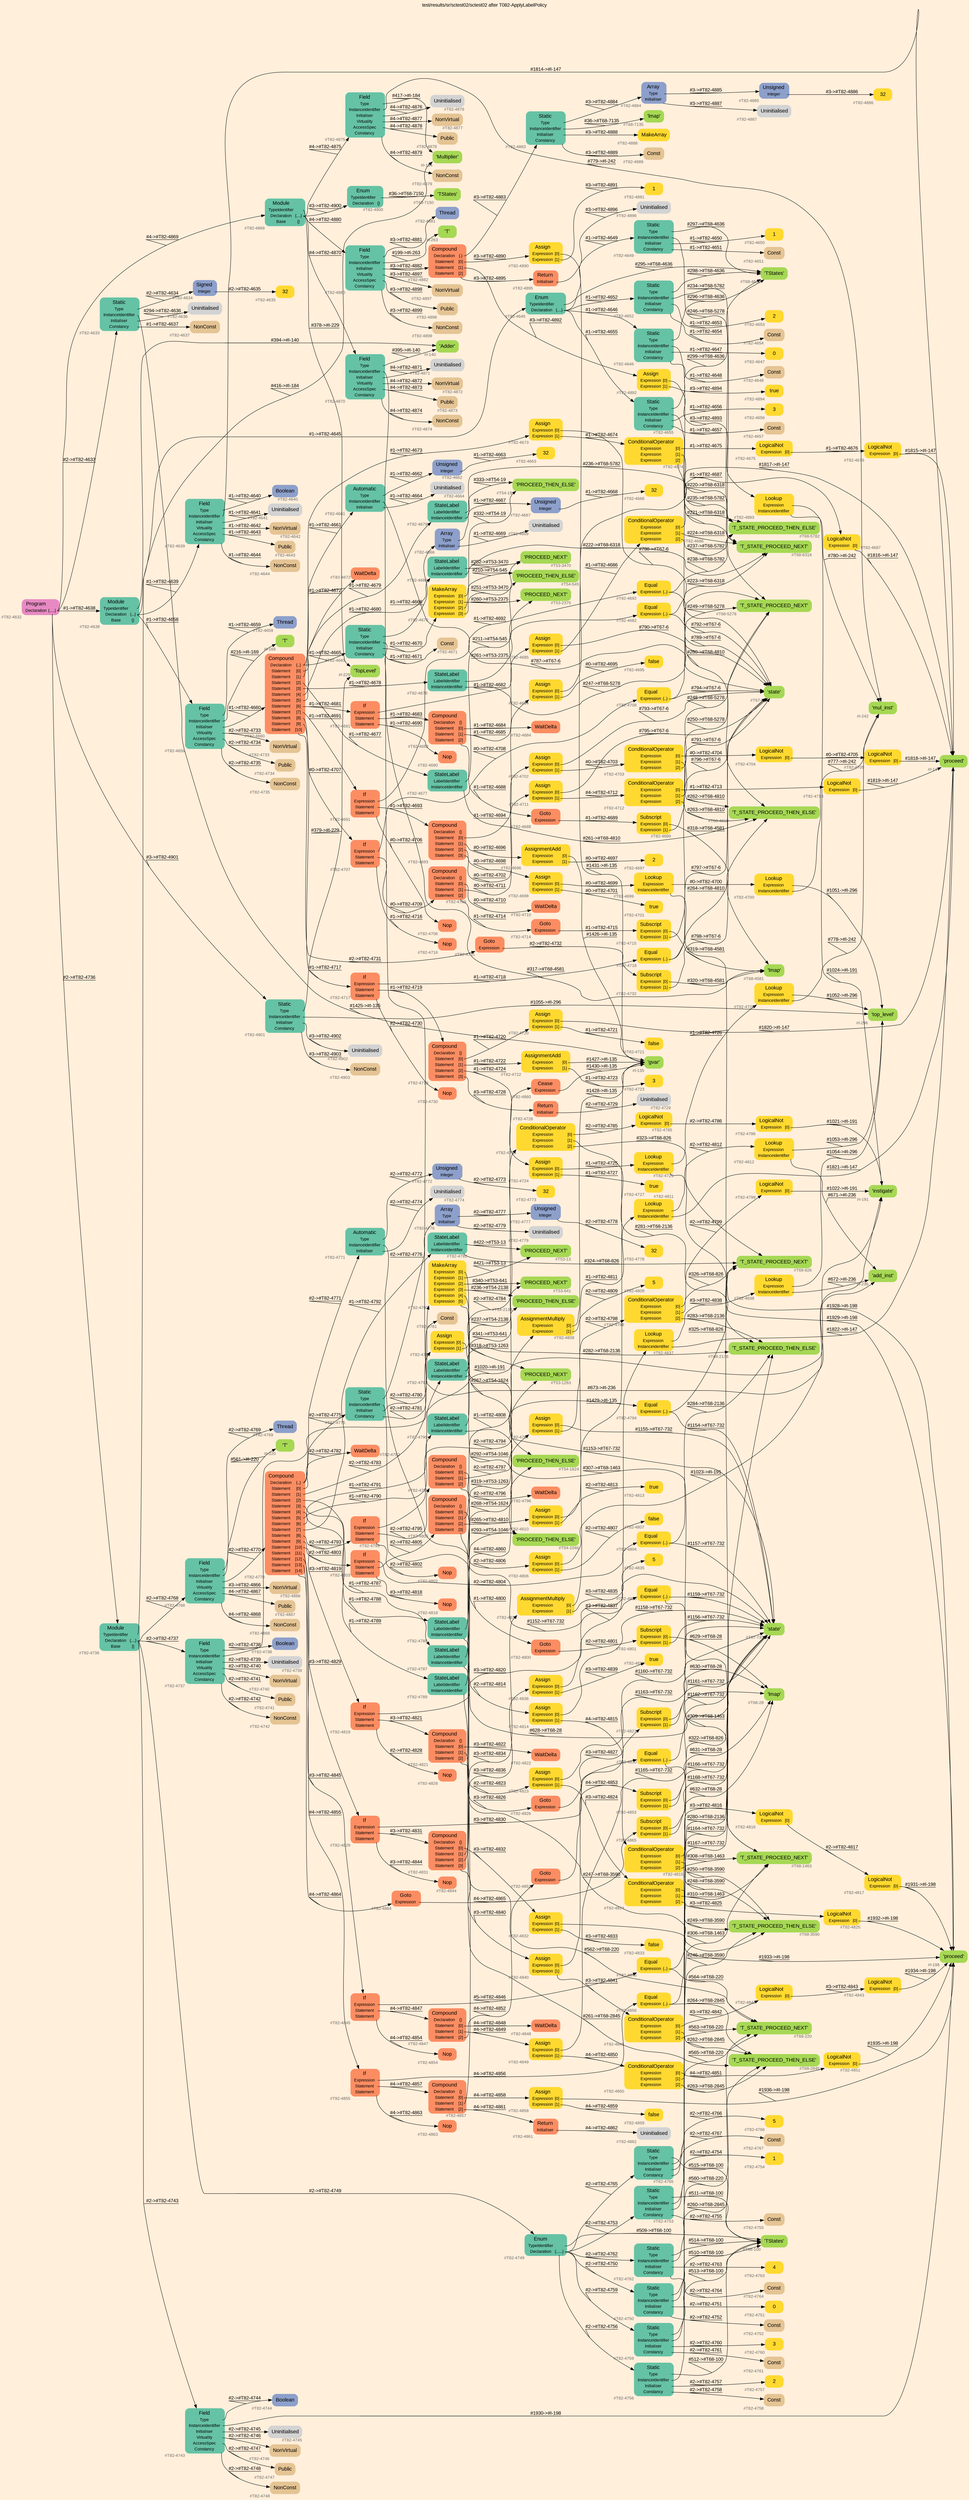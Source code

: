 digraph "test/results/sr/sctest02/sctest02 after T082-ApplyLabelPolicy" {
label = "test/results/sr/sctest02/sctest02 after T082-ApplyLabelPolicy"
labelloc = t
graph [
    rankdir = "LR"
    ranksep = 0.3
    bgcolor = antiquewhite1
    color = black
    fontcolor = black
    fontname = "Arial"
];
node [
    fontname = "Arial"
];
edge [
    fontname = "Arial"
];

// -------------------- node figure --------------------
// -------- block #T82-4632 ----------
"#T82-4632" [
    fillcolor = "/set28/4"
    xlabel = "#T82-4632"
    fontsize = "12"
    fontcolor = grey40
    shape = "plaintext"
    label = <<TABLE BORDER="0" CELLBORDER="0" CELLSPACING="0">
     <TR><TD><FONT COLOR="black" POINT-SIZE="15">Program</FONT></TD></TR>
     <TR><TD><FONT COLOR="black" POINT-SIZE="12">Declaration</FONT></TD><TD PORT="port0"><FONT COLOR="black" POINT-SIZE="12">{.....}</FONT></TD></TR>
    </TABLE>>
    style = "rounded,filled"
];

// -------- block #T82-4633 ----------
"#T82-4633" [
    fillcolor = "/set28/1"
    xlabel = "#T82-4633"
    fontsize = "12"
    fontcolor = grey40
    shape = "plaintext"
    label = <<TABLE BORDER="0" CELLBORDER="0" CELLSPACING="0">
     <TR><TD><FONT COLOR="black" POINT-SIZE="15">Static</FONT></TD></TR>
     <TR><TD><FONT COLOR="black" POINT-SIZE="12">Type</FONT></TD><TD PORT="port0"></TD></TR>
     <TR><TD><FONT COLOR="black" POINT-SIZE="12">InstanceIdentifier</FONT></TD><TD PORT="port1"></TD></TR>
     <TR><TD><FONT COLOR="black" POINT-SIZE="12">Initialiser</FONT></TD><TD PORT="port2"></TD></TR>
     <TR><TD><FONT COLOR="black" POINT-SIZE="12">Constancy</FONT></TD><TD PORT="port3"></TD></TR>
    </TABLE>>
    style = "rounded,filled"
];

// -------- block #T82-4634 ----------
"#T82-4634" [
    fillcolor = "/set28/3"
    xlabel = "#T82-4634"
    fontsize = "12"
    fontcolor = grey40
    shape = "plaintext"
    label = <<TABLE BORDER="0" CELLBORDER="0" CELLSPACING="0">
     <TR><TD><FONT COLOR="black" POINT-SIZE="15">Signed</FONT></TD></TR>
     <TR><TD><FONT COLOR="black" POINT-SIZE="12">Integer</FONT></TD><TD PORT="port0"></TD></TR>
    </TABLE>>
    style = "rounded,filled"
];

// -------- block #T82-4635 ----------
"#T82-4635" [
    fillcolor = "/set28/6"
    xlabel = "#T82-4635"
    fontsize = "12"
    fontcolor = grey40
    shape = "plaintext"
    label = <<TABLE BORDER="0" CELLBORDER="0" CELLSPACING="0">
     <TR><TD><FONT COLOR="black" POINT-SIZE="15">32</FONT></TD></TR>
    </TABLE>>
    style = "rounded,filled"
];

// -------- block #I-135 ----------
"#I-135" [
    fillcolor = "/set28/5"
    xlabel = "#I-135"
    fontsize = "12"
    fontcolor = grey40
    shape = "plaintext"
    label = <<TABLE BORDER="0" CELLBORDER="0" CELLSPACING="0">
     <TR><TD><FONT COLOR="black" POINT-SIZE="15">'gvar'</FONT></TD></TR>
    </TABLE>>
    style = "rounded,filled"
];

// -------- block #T82-4636 ----------
"#T82-4636" [
    xlabel = "#T82-4636"
    fontsize = "12"
    fontcolor = grey40
    shape = "plaintext"
    label = <<TABLE BORDER="0" CELLBORDER="0" CELLSPACING="0">
     <TR><TD><FONT COLOR="black" POINT-SIZE="15">Uninitialised</FONT></TD></TR>
    </TABLE>>
    style = "rounded,filled"
];

// -------- block #T82-4637 ----------
"#T82-4637" [
    fillcolor = "/set28/7"
    xlabel = "#T82-4637"
    fontsize = "12"
    fontcolor = grey40
    shape = "plaintext"
    label = <<TABLE BORDER="0" CELLBORDER="0" CELLSPACING="0">
     <TR><TD><FONT COLOR="black" POINT-SIZE="15">NonConst</FONT></TD></TR>
    </TABLE>>
    style = "rounded,filled"
];

// -------- block #T82-4638 ----------
"#T82-4638" [
    fillcolor = "/set28/1"
    xlabel = "#T82-4638"
    fontsize = "12"
    fontcolor = grey40
    shape = "plaintext"
    label = <<TABLE BORDER="0" CELLBORDER="0" CELLSPACING="0">
     <TR><TD><FONT COLOR="black" POINT-SIZE="15">Module</FONT></TD></TR>
     <TR><TD><FONT COLOR="black" POINT-SIZE="12">TypeIdentifier</FONT></TD><TD PORT="port0"></TD></TR>
     <TR><TD><FONT COLOR="black" POINT-SIZE="12">Declaration</FONT></TD><TD PORT="port1"><FONT COLOR="black" POINT-SIZE="12">{...}</FONT></TD></TR>
     <TR><TD><FONT COLOR="black" POINT-SIZE="12">Base</FONT></TD><TD PORT="port2"><FONT COLOR="black" POINT-SIZE="12">{}</FONT></TD></TR>
    </TABLE>>
    style = "rounded,filled"
];

// -------- block #I-140 ----------
"#I-140" [
    fillcolor = "/set28/5"
    xlabel = "#I-140"
    fontsize = "12"
    fontcolor = grey40
    shape = "plaintext"
    label = <<TABLE BORDER="0" CELLBORDER="0" CELLSPACING="0">
     <TR><TD><FONT COLOR="black" POINT-SIZE="15">'Adder'</FONT></TD></TR>
    </TABLE>>
    style = "rounded,filled"
];

// -------- block #T82-4639 ----------
"#T82-4639" [
    fillcolor = "/set28/1"
    xlabel = "#T82-4639"
    fontsize = "12"
    fontcolor = grey40
    shape = "plaintext"
    label = <<TABLE BORDER="0" CELLBORDER="0" CELLSPACING="0">
     <TR><TD><FONT COLOR="black" POINT-SIZE="15">Field</FONT></TD></TR>
     <TR><TD><FONT COLOR="black" POINT-SIZE="12">Type</FONT></TD><TD PORT="port0"></TD></TR>
     <TR><TD><FONT COLOR="black" POINT-SIZE="12">InstanceIdentifier</FONT></TD><TD PORT="port1"></TD></TR>
     <TR><TD><FONT COLOR="black" POINT-SIZE="12">Initialiser</FONT></TD><TD PORT="port2"></TD></TR>
     <TR><TD><FONT COLOR="black" POINT-SIZE="12">Virtuality</FONT></TD><TD PORT="port3"></TD></TR>
     <TR><TD><FONT COLOR="black" POINT-SIZE="12">AccessSpec</FONT></TD><TD PORT="port4"></TD></TR>
     <TR><TD><FONT COLOR="black" POINT-SIZE="12">Constancy</FONT></TD><TD PORT="port5"></TD></TR>
    </TABLE>>
    style = "rounded,filled"
];

// -------- block #T82-4640 ----------
"#T82-4640" [
    fillcolor = "/set28/3"
    xlabel = "#T82-4640"
    fontsize = "12"
    fontcolor = grey40
    shape = "plaintext"
    label = <<TABLE BORDER="0" CELLBORDER="0" CELLSPACING="0">
     <TR><TD><FONT COLOR="black" POINT-SIZE="15">Boolean</FONT></TD></TR>
    </TABLE>>
    style = "rounded,filled"
];

// -------- block #I-147 ----------
"#I-147" [
    fillcolor = "/set28/5"
    xlabel = "#I-147"
    fontsize = "12"
    fontcolor = grey40
    shape = "plaintext"
    label = <<TABLE BORDER="0" CELLBORDER="0" CELLSPACING="0">
     <TR><TD><FONT COLOR="black" POINT-SIZE="15">'proceed'</FONT></TD></TR>
    </TABLE>>
    style = "rounded,filled"
];

// -------- block #T82-4641 ----------
"#T82-4641" [
    xlabel = "#T82-4641"
    fontsize = "12"
    fontcolor = grey40
    shape = "plaintext"
    label = <<TABLE BORDER="0" CELLBORDER="0" CELLSPACING="0">
     <TR><TD><FONT COLOR="black" POINT-SIZE="15">Uninitialised</FONT></TD></TR>
    </TABLE>>
    style = "rounded,filled"
];

// -------- block #T82-4642 ----------
"#T82-4642" [
    fillcolor = "/set28/7"
    xlabel = "#T82-4642"
    fontsize = "12"
    fontcolor = grey40
    shape = "plaintext"
    label = <<TABLE BORDER="0" CELLBORDER="0" CELLSPACING="0">
     <TR><TD><FONT COLOR="black" POINT-SIZE="15">NonVirtual</FONT></TD></TR>
    </TABLE>>
    style = "rounded,filled"
];

// -------- block #T82-4643 ----------
"#T82-4643" [
    fillcolor = "/set28/7"
    xlabel = "#T82-4643"
    fontsize = "12"
    fontcolor = grey40
    shape = "plaintext"
    label = <<TABLE BORDER="0" CELLBORDER="0" CELLSPACING="0">
     <TR><TD><FONT COLOR="black" POINT-SIZE="15">Public</FONT></TD></TR>
    </TABLE>>
    style = "rounded,filled"
];

// -------- block #T82-4644 ----------
"#T82-4644" [
    fillcolor = "/set28/7"
    xlabel = "#T82-4644"
    fontsize = "12"
    fontcolor = grey40
    shape = "plaintext"
    label = <<TABLE BORDER="0" CELLBORDER="0" CELLSPACING="0">
     <TR><TD><FONT COLOR="black" POINT-SIZE="15">NonConst</FONT></TD></TR>
    </TABLE>>
    style = "rounded,filled"
];

// -------- block #T82-4645 ----------
"#T82-4645" [
    fillcolor = "/set28/1"
    xlabel = "#T82-4645"
    fontsize = "12"
    fontcolor = grey40
    shape = "plaintext"
    label = <<TABLE BORDER="0" CELLBORDER="0" CELLSPACING="0">
     <TR><TD><FONT COLOR="black" POINT-SIZE="15">Enum</FONT></TD></TR>
     <TR><TD><FONT COLOR="black" POINT-SIZE="12">TypeIdentifier</FONT></TD><TD PORT="port0"></TD></TR>
     <TR><TD><FONT COLOR="black" POINT-SIZE="12">Declaration</FONT></TD><TD PORT="port1"><FONT COLOR="black" POINT-SIZE="12">{....}</FONT></TD></TR>
    </TABLE>>
    style = "rounded,filled"
];

// -------- block #T68-4636 ----------
"#T68-4636" [
    fillcolor = "/set28/5"
    xlabel = "#T68-4636"
    fontsize = "12"
    fontcolor = grey40
    shape = "plaintext"
    label = <<TABLE BORDER="0" CELLBORDER="0" CELLSPACING="0">
     <TR><TD><FONT COLOR="black" POINT-SIZE="15">'TStates'</FONT></TD></TR>
    </TABLE>>
    style = "rounded,filled"
];

// -------- block #T82-4646 ----------
"#T82-4646" [
    fillcolor = "/set28/1"
    xlabel = "#T82-4646"
    fontsize = "12"
    fontcolor = grey40
    shape = "plaintext"
    label = <<TABLE BORDER="0" CELLBORDER="0" CELLSPACING="0">
     <TR><TD><FONT COLOR="black" POINT-SIZE="15">Static</FONT></TD></TR>
     <TR><TD><FONT COLOR="black" POINT-SIZE="12">Type</FONT></TD><TD PORT="port0"></TD></TR>
     <TR><TD><FONT COLOR="black" POINT-SIZE="12">InstanceIdentifier</FONT></TD><TD PORT="port1"></TD></TR>
     <TR><TD><FONT COLOR="black" POINT-SIZE="12">Initialiser</FONT></TD><TD PORT="port2"></TD></TR>
     <TR><TD><FONT COLOR="black" POINT-SIZE="12">Constancy</FONT></TD><TD PORT="port3"></TD></TR>
    </TABLE>>
    style = "rounded,filled"
];

// -------- block #T68-4810 ----------
"#T68-4810" [
    fillcolor = "/set28/5"
    xlabel = "#T68-4810"
    fontsize = "12"
    fontcolor = grey40
    shape = "plaintext"
    label = <<TABLE BORDER="0" CELLBORDER="0" CELLSPACING="0">
     <TR><TD><FONT COLOR="black" POINT-SIZE="15">'T_STATE_PROCEED_THEN_ELSE'</FONT></TD></TR>
    </TABLE>>
    style = "rounded,filled"
];

// -------- block #T82-4647 ----------
"#T82-4647" [
    fillcolor = "/set28/6"
    xlabel = "#T82-4647"
    fontsize = "12"
    fontcolor = grey40
    shape = "plaintext"
    label = <<TABLE BORDER="0" CELLBORDER="0" CELLSPACING="0">
     <TR><TD><FONT COLOR="black" POINT-SIZE="15">0</FONT></TD></TR>
    </TABLE>>
    style = "rounded,filled"
];

// -------- block #T82-4648 ----------
"#T82-4648" [
    fillcolor = "/set28/7"
    xlabel = "#T82-4648"
    fontsize = "12"
    fontcolor = grey40
    shape = "plaintext"
    label = <<TABLE BORDER="0" CELLBORDER="0" CELLSPACING="0">
     <TR><TD><FONT COLOR="black" POINT-SIZE="15">Const</FONT></TD></TR>
    </TABLE>>
    style = "rounded,filled"
];

// -------- block #T82-4649 ----------
"#T82-4649" [
    fillcolor = "/set28/1"
    xlabel = "#T82-4649"
    fontsize = "12"
    fontcolor = grey40
    shape = "plaintext"
    label = <<TABLE BORDER="0" CELLBORDER="0" CELLSPACING="0">
     <TR><TD><FONT COLOR="black" POINT-SIZE="15">Static</FONT></TD></TR>
     <TR><TD><FONT COLOR="black" POINT-SIZE="12">Type</FONT></TD><TD PORT="port0"></TD></TR>
     <TR><TD><FONT COLOR="black" POINT-SIZE="12">InstanceIdentifier</FONT></TD><TD PORT="port1"></TD></TR>
     <TR><TD><FONT COLOR="black" POINT-SIZE="12">Initialiser</FONT></TD><TD PORT="port2"></TD></TR>
     <TR><TD><FONT COLOR="black" POINT-SIZE="12">Constancy</FONT></TD><TD PORT="port3"></TD></TR>
    </TABLE>>
    style = "rounded,filled"
];

// -------- block #T68-5278 ----------
"#T68-5278" [
    fillcolor = "/set28/5"
    xlabel = "#T68-5278"
    fontsize = "12"
    fontcolor = grey40
    shape = "plaintext"
    label = <<TABLE BORDER="0" CELLBORDER="0" CELLSPACING="0">
     <TR><TD><FONT COLOR="black" POINT-SIZE="15">'T_STATE_PROCEED_NEXT'</FONT></TD></TR>
    </TABLE>>
    style = "rounded,filled"
];

// -------- block #T82-4650 ----------
"#T82-4650" [
    fillcolor = "/set28/6"
    xlabel = "#T82-4650"
    fontsize = "12"
    fontcolor = grey40
    shape = "plaintext"
    label = <<TABLE BORDER="0" CELLBORDER="0" CELLSPACING="0">
     <TR><TD><FONT COLOR="black" POINT-SIZE="15">1</FONT></TD></TR>
    </TABLE>>
    style = "rounded,filled"
];

// -------- block #T82-4651 ----------
"#T82-4651" [
    fillcolor = "/set28/7"
    xlabel = "#T82-4651"
    fontsize = "12"
    fontcolor = grey40
    shape = "plaintext"
    label = <<TABLE BORDER="0" CELLBORDER="0" CELLSPACING="0">
     <TR><TD><FONT COLOR="black" POINT-SIZE="15">Const</FONT></TD></TR>
    </TABLE>>
    style = "rounded,filled"
];

// -------- block #T82-4652 ----------
"#T82-4652" [
    fillcolor = "/set28/1"
    xlabel = "#T82-4652"
    fontsize = "12"
    fontcolor = grey40
    shape = "plaintext"
    label = <<TABLE BORDER="0" CELLBORDER="0" CELLSPACING="0">
     <TR><TD><FONT COLOR="black" POINT-SIZE="15">Static</FONT></TD></TR>
     <TR><TD><FONT COLOR="black" POINT-SIZE="12">Type</FONT></TD><TD PORT="port0"></TD></TR>
     <TR><TD><FONT COLOR="black" POINT-SIZE="12">InstanceIdentifier</FONT></TD><TD PORT="port1"></TD></TR>
     <TR><TD><FONT COLOR="black" POINT-SIZE="12">Initialiser</FONT></TD><TD PORT="port2"></TD></TR>
     <TR><TD><FONT COLOR="black" POINT-SIZE="12">Constancy</FONT></TD><TD PORT="port3"></TD></TR>
    </TABLE>>
    style = "rounded,filled"
];

// -------- block #T68-5782 ----------
"#T68-5782" [
    fillcolor = "/set28/5"
    xlabel = "#T68-5782"
    fontsize = "12"
    fontcolor = grey40
    shape = "plaintext"
    label = <<TABLE BORDER="0" CELLBORDER="0" CELLSPACING="0">
     <TR><TD><FONT COLOR="black" POINT-SIZE="15">'T_STATE_PROCEED_THEN_ELSE'</FONT></TD></TR>
    </TABLE>>
    style = "rounded,filled"
];

// -------- block #T82-4653 ----------
"#T82-4653" [
    fillcolor = "/set28/6"
    xlabel = "#T82-4653"
    fontsize = "12"
    fontcolor = grey40
    shape = "plaintext"
    label = <<TABLE BORDER="0" CELLBORDER="0" CELLSPACING="0">
     <TR><TD><FONT COLOR="black" POINT-SIZE="15">2</FONT></TD></TR>
    </TABLE>>
    style = "rounded,filled"
];

// -------- block #T82-4654 ----------
"#T82-4654" [
    fillcolor = "/set28/7"
    xlabel = "#T82-4654"
    fontsize = "12"
    fontcolor = grey40
    shape = "plaintext"
    label = <<TABLE BORDER="0" CELLBORDER="0" CELLSPACING="0">
     <TR><TD><FONT COLOR="black" POINT-SIZE="15">Const</FONT></TD></TR>
    </TABLE>>
    style = "rounded,filled"
];

// -------- block #T82-4655 ----------
"#T82-4655" [
    fillcolor = "/set28/1"
    xlabel = "#T82-4655"
    fontsize = "12"
    fontcolor = grey40
    shape = "plaintext"
    label = <<TABLE BORDER="0" CELLBORDER="0" CELLSPACING="0">
     <TR><TD><FONT COLOR="black" POINT-SIZE="15">Static</FONT></TD></TR>
     <TR><TD><FONT COLOR="black" POINT-SIZE="12">Type</FONT></TD><TD PORT="port0"></TD></TR>
     <TR><TD><FONT COLOR="black" POINT-SIZE="12">InstanceIdentifier</FONT></TD><TD PORT="port1"></TD></TR>
     <TR><TD><FONT COLOR="black" POINT-SIZE="12">Initialiser</FONT></TD><TD PORT="port2"></TD></TR>
     <TR><TD><FONT COLOR="black" POINT-SIZE="12">Constancy</FONT></TD><TD PORT="port3"></TD></TR>
    </TABLE>>
    style = "rounded,filled"
];

// -------- block #T68-6318 ----------
"#T68-6318" [
    fillcolor = "/set28/5"
    xlabel = "#T68-6318"
    fontsize = "12"
    fontcolor = grey40
    shape = "plaintext"
    label = <<TABLE BORDER="0" CELLBORDER="0" CELLSPACING="0">
     <TR><TD><FONT COLOR="black" POINT-SIZE="15">'T_STATE_PROCEED_NEXT'</FONT></TD></TR>
    </TABLE>>
    style = "rounded,filled"
];

// -------- block #T82-4656 ----------
"#T82-4656" [
    fillcolor = "/set28/6"
    xlabel = "#T82-4656"
    fontsize = "12"
    fontcolor = grey40
    shape = "plaintext"
    label = <<TABLE BORDER="0" CELLBORDER="0" CELLSPACING="0">
     <TR><TD><FONT COLOR="black" POINT-SIZE="15">3</FONT></TD></TR>
    </TABLE>>
    style = "rounded,filled"
];

// -------- block #T82-4657 ----------
"#T82-4657" [
    fillcolor = "/set28/7"
    xlabel = "#T82-4657"
    fontsize = "12"
    fontcolor = grey40
    shape = "plaintext"
    label = <<TABLE BORDER="0" CELLBORDER="0" CELLSPACING="0">
     <TR><TD><FONT COLOR="black" POINT-SIZE="15">Const</FONT></TD></TR>
    </TABLE>>
    style = "rounded,filled"
];

// -------- block #T82-4658 ----------
"#T82-4658" [
    fillcolor = "/set28/1"
    xlabel = "#T82-4658"
    fontsize = "12"
    fontcolor = grey40
    shape = "plaintext"
    label = <<TABLE BORDER="0" CELLBORDER="0" CELLSPACING="0">
     <TR><TD><FONT COLOR="black" POINT-SIZE="15">Field</FONT></TD></TR>
     <TR><TD><FONT COLOR="black" POINT-SIZE="12">Type</FONT></TD><TD PORT="port0"></TD></TR>
     <TR><TD><FONT COLOR="black" POINT-SIZE="12">InstanceIdentifier</FONT></TD><TD PORT="port1"></TD></TR>
     <TR><TD><FONT COLOR="black" POINT-SIZE="12">Initialiser</FONT></TD><TD PORT="port2"></TD></TR>
     <TR><TD><FONT COLOR="black" POINT-SIZE="12">Virtuality</FONT></TD><TD PORT="port3"></TD></TR>
     <TR><TD><FONT COLOR="black" POINT-SIZE="12">AccessSpec</FONT></TD><TD PORT="port4"></TD></TR>
     <TR><TD><FONT COLOR="black" POINT-SIZE="12">Constancy</FONT></TD><TD PORT="port5"></TD></TR>
    </TABLE>>
    style = "rounded,filled"
];

// -------- block #T82-4659 ----------
"#T82-4659" [
    fillcolor = "/set28/3"
    xlabel = "#T82-4659"
    fontsize = "12"
    fontcolor = grey40
    shape = "plaintext"
    label = <<TABLE BORDER="0" CELLBORDER="0" CELLSPACING="0">
     <TR><TD><FONT COLOR="black" POINT-SIZE="15">Thread</FONT></TD></TR>
    </TABLE>>
    style = "rounded,filled"
];

// -------- block #I-169 ----------
"#I-169" [
    fillcolor = "/set28/5"
    xlabel = "#I-169"
    fontsize = "12"
    fontcolor = grey40
    shape = "plaintext"
    label = <<TABLE BORDER="0" CELLBORDER="0" CELLSPACING="0">
     <TR><TD><FONT COLOR="black" POINT-SIZE="15">'T'</FONT></TD></TR>
    </TABLE>>
    style = "rounded,filled"
];

// -------- block #T82-4660 ----------
"#T82-4660" [
    fillcolor = "/set28/2"
    xlabel = "#T82-4660"
    fontsize = "12"
    fontcolor = grey40
    shape = "plaintext"
    label = <<TABLE BORDER="0" CELLBORDER="0" CELLSPACING="0">
     <TR><TD><FONT COLOR="black" POINT-SIZE="15">Compound</FONT></TD></TR>
     <TR><TD><FONT COLOR="black" POINT-SIZE="12">Declaration</FONT></TD><TD PORT="port0"><FONT COLOR="black" POINT-SIZE="12">{..}</FONT></TD></TR>
     <TR><TD><FONT COLOR="black" POINT-SIZE="12">Statement</FONT></TD><TD PORT="port1"><FONT COLOR="black" POINT-SIZE="12">[0]</FONT></TD></TR>
     <TR><TD><FONT COLOR="black" POINT-SIZE="12">Statement</FONT></TD><TD PORT="port2"><FONT COLOR="black" POINT-SIZE="12">[1]</FONT></TD></TR>
     <TR><TD><FONT COLOR="black" POINT-SIZE="12">Statement</FONT></TD><TD PORT="port3"><FONT COLOR="black" POINT-SIZE="12">[2]</FONT></TD></TR>
     <TR><TD><FONT COLOR="black" POINT-SIZE="12">Statement</FONT></TD><TD PORT="port4"><FONT COLOR="black" POINT-SIZE="12">[3]</FONT></TD></TR>
     <TR><TD><FONT COLOR="black" POINT-SIZE="12">Statement</FONT></TD><TD PORT="port5"><FONT COLOR="black" POINT-SIZE="12">[4]</FONT></TD></TR>
     <TR><TD><FONT COLOR="black" POINT-SIZE="12">Statement</FONT></TD><TD PORT="port6"><FONT COLOR="black" POINT-SIZE="12">[5]</FONT></TD></TR>
     <TR><TD><FONT COLOR="black" POINT-SIZE="12">Statement</FONT></TD><TD PORT="port7"><FONT COLOR="black" POINT-SIZE="12">[6]</FONT></TD></TR>
     <TR><TD><FONT COLOR="black" POINT-SIZE="12">Statement</FONT></TD><TD PORT="port8"><FONT COLOR="black" POINT-SIZE="12">[7]</FONT></TD></TR>
     <TR><TD><FONT COLOR="black" POINT-SIZE="12">Statement</FONT></TD><TD PORT="port9"><FONT COLOR="black" POINT-SIZE="12">[8]</FONT></TD></TR>
     <TR><TD><FONT COLOR="black" POINT-SIZE="12">Statement</FONT></TD><TD PORT="port10"><FONT COLOR="black" POINT-SIZE="12">[9]</FONT></TD></TR>
     <TR><TD><FONT COLOR="black" POINT-SIZE="12">Statement</FONT></TD><TD PORT="port11"><FONT COLOR="black" POINT-SIZE="12">[10]</FONT></TD></TR>
    </TABLE>>
    style = "rounded,filled"
];

// -------- block #T82-4661 ----------
"#T82-4661" [
    fillcolor = "/set28/1"
    xlabel = "#T82-4661"
    fontsize = "12"
    fontcolor = grey40
    shape = "plaintext"
    label = <<TABLE BORDER="0" CELLBORDER="0" CELLSPACING="0">
     <TR><TD><FONT COLOR="black" POINT-SIZE="15">Automatic</FONT></TD></TR>
     <TR><TD><FONT COLOR="black" POINT-SIZE="12">Type</FONT></TD><TD PORT="port0"></TD></TR>
     <TR><TD><FONT COLOR="black" POINT-SIZE="12">InstanceIdentifier</FONT></TD><TD PORT="port1"></TD></TR>
     <TR><TD><FONT COLOR="black" POINT-SIZE="12">Initialiser</FONT></TD><TD PORT="port2"></TD></TR>
    </TABLE>>
    style = "rounded,filled"
];

// -------- block #T82-4662 ----------
"#T82-4662" [
    fillcolor = "/set28/3"
    xlabel = "#T82-4662"
    fontsize = "12"
    fontcolor = grey40
    shape = "plaintext"
    label = <<TABLE BORDER="0" CELLBORDER="0" CELLSPACING="0">
     <TR><TD><FONT COLOR="black" POINT-SIZE="15">Unsigned</FONT></TD></TR>
     <TR><TD><FONT COLOR="black" POINT-SIZE="12">Integer</FONT></TD><TD PORT="port0"></TD></TR>
    </TABLE>>
    style = "rounded,filled"
];

// -------- block #T82-4663 ----------
"#T82-4663" [
    fillcolor = "/set28/6"
    xlabel = "#T82-4663"
    fontsize = "12"
    fontcolor = grey40
    shape = "plaintext"
    label = <<TABLE BORDER="0" CELLBORDER="0" CELLSPACING="0">
     <TR><TD><FONT COLOR="black" POINT-SIZE="15">32</FONT></TD></TR>
    </TABLE>>
    style = "rounded,filled"
];

// -------- block #T67-6 ----------
"#T67-6" [
    fillcolor = "/set28/5"
    xlabel = "#T67-6"
    fontsize = "12"
    fontcolor = grey40
    shape = "plaintext"
    label = <<TABLE BORDER="0" CELLBORDER="0" CELLSPACING="0">
     <TR><TD><FONT COLOR="black" POINT-SIZE="15">'state'</FONT></TD></TR>
    </TABLE>>
    style = "rounded,filled"
];

// -------- block #T82-4664 ----------
"#T82-4664" [
    xlabel = "#T82-4664"
    fontsize = "12"
    fontcolor = grey40
    shape = "plaintext"
    label = <<TABLE BORDER="0" CELLBORDER="0" CELLSPACING="0">
     <TR><TD><FONT COLOR="black" POINT-SIZE="15">Uninitialised</FONT></TD></TR>
    </TABLE>>
    style = "rounded,filled"
];

// -------- block #T82-4665 ----------
"#T82-4665" [
    fillcolor = "/set28/1"
    xlabel = "#T82-4665"
    fontsize = "12"
    fontcolor = grey40
    shape = "plaintext"
    label = <<TABLE BORDER="0" CELLBORDER="0" CELLSPACING="0">
     <TR><TD><FONT COLOR="black" POINT-SIZE="15">Static</FONT></TD></TR>
     <TR><TD><FONT COLOR="black" POINT-SIZE="12">Type</FONT></TD><TD PORT="port0"></TD></TR>
     <TR><TD><FONT COLOR="black" POINT-SIZE="12">InstanceIdentifier</FONT></TD><TD PORT="port1"></TD></TR>
     <TR><TD><FONT COLOR="black" POINT-SIZE="12">Initialiser</FONT></TD><TD PORT="port2"></TD></TR>
     <TR><TD><FONT COLOR="black" POINT-SIZE="12">Constancy</FONT></TD><TD PORT="port3"></TD></TR>
    </TABLE>>
    style = "rounded,filled"
];

// -------- block #T82-4666 ----------
"#T82-4666" [
    fillcolor = "/set28/3"
    xlabel = "#T82-4666"
    fontsize = "12"
    fontcolor = grey40
    shape = "plaintext"
    label = <<TABLE BORDER="0" CELLBORDER="0" CELLSPACING="0">
     <TR><TD><FONT COLOR="black" POINT-SIZE="15">Array</FONT></TD></TR>
     <TR><TD><FONT COLOR="black" POINT-SIZE="12">Type</FONT></TD><TD PORT="port0"></TD></TR>
     <TR><TD><FONT COLOR="black" POINT-SIZE="12">Initialiser</FONT></TD><TD PORT="port1"></TD></TR>
    </TABLE>>
    style = "rounded,filled"
];

// -------- block #T82-4667 ----------
"#T82-4667" [
    fillcolor = "/set28/3"
    xlabel = "#T82-4667"
    fontsize = "12"
    fontcolor = grey40
    shape = "plaintext"
    label = <<TABLE BORDER="0" CELLBORDER="0" CELLSPACING="0">
     <TR><TD><FONT COLOR="black" POINT-SIZE="15">Unsigned</FONT></TD></TR>
     <TR><TD><FONT COLOR="black" POINT-SIZE="12">Integer</FONT></TD><TD PORT="port0"></TD></TR>
    </TABLE>>
    style = "rounded,filled"
];

// -------- block #T82-4668 ----------
"#T82-4668" [
    fillcolor = "/set28/6"
    xlabel = "#T82-4668"
    fontsize = "12"
    fontcolor = grey40
    shape = "plaintext"
    label = <<TABLE BORDER="0" CELLBORDER="0" CELLSPACING="0">
     <TR><TD><FONT COLOR="black" POINT-SIZE="15">32</FONT></TD></TR>
    </TABLE>>
    style = "rounded,filled"
];

// -------- block #T82-4669 ----------
"#T82-4669" [
    xlabel = "#T82-4669"
    fontsize = "12"
    fontcolor = grey40
    shape = "plaintext"
    label = <<TABLE BORDER="0" CELLBORDER="0" CELLSPACING="0">
     <TR><TD><FONT COLOR="black" POINT-SIZE="15">Uninitialised</FONT></TD></TR>
    </TABLE>>
    style = "rounded,filled"
];

// -------- block #T68-4581 ----------
"#T68-4581" [
    fillcolor = "/set28/5"
    xlabel = "#T68-4581"
    fontsize = "12"
    fontcolor = grey40
    shape = "plaintext"
    label = <<TABLE BORDER="0" CELLBORDER="0" CELLSPACING="0">
     <TR><TD><FONT COLOR="black" POINT-SIZE="15">'lmap'</FONT></TD></TR>
    </TABLE>>
    style = "rounded,filled"
];

// -------- block #T82-4670 ----------
"#T82-4670" [
    fillcolor = "/set28/6"
    xlabel = "#T82-4670"
    fontsize = "12"
    fontcolor = grey40
    shape = "plaintext"
    label = <<TABLE BORDER="0" CELLBORDER="0" CELLSPACING="0">
     <TR><TD><FONT COLOR="black" POINT-SIZE="15">MakeArray</FONT></TD></TR>
     <TR><TD><FONT COLOR="black" POINT-SIZE="12">Expression</FONT></TD><TD PORT="port0"><FONT COLOR="black" POINT-SIZE="12">[0]</FONT></TD></TR>
     <TR><TD><FONT COLOR="black" POINT-SIZE="12">Expression</FONT></TD><TD PORT="port1"><FONT COLOR="black" POINT-SIZE="12">[1]</FONT></TD></TR>
     <TR><TD><FONT COLOR="black" POINT-SIZE="12">Expression</FONT></TD><TD PORT="port2"><FONT COLOR="black" POINT-SIZE="12">[2]</FONT></TD></TR>
     <TR><TD><FONT COLOR="black" POINT-SIZE="12">Expression</FONT></TD><TD PORT="port3"><FONT COLOR="black" POINT-SIZE="12">[3]</FONT></TD></TR>
    </TABLE>>
    style = "rounded,filled"
];

// -------- block #T54-545 ----------
"#T54-545" [
    fillcolor = "/set28/5"
    xlabel = "#T54-545"
    fontsize = "12"
    fontcolor = grey40
    shape = "plaintext"
    label = <<TABLE BORDER="0" CELLBORDER="0" CELLSPACING="0">
     <TR><TD><FONT COLOR="black" POINT-SIZE="15">'PROCEED_THEN_ELSE'</FONT></TD></TR>
    </TABLE>>
    style = "rounded,filled"
];

// -------- block #T53-2375 ----------
"#T53-2375" [
    fillcolor = "/set28/5"
    xlabel = "#T53-2375"
    fontsize = "12"
    fontcolor = grey40
    shape = "plaintext"
    label = <<TABLE BORDER="0" CELLBORDER="0" CELLSPACING="0">
     <TR><TD><FONT COLOR="black" POINT-SIZE="15">'PROCEED_NEXT'</FONT></TD></TR>
    </TABLE>>
    style = "rounded,filled"
];

// -------- block #T54-19 ----------
"#T54-19" [
    fillcolor = "/set28/5"
    xlabel = "#T54-19"
    fontsize = "12"
    fontcolor = grey40
    shape = "plaintext"
    label = <<TABLE BORDER="0" CELLBORDER="0" CELLSPACING="0">
     <TR><TD><FONT COLOR="black" POINT-SIZE="15">'PROCEED_THEN_ELSE'</FONT></TD></TR>
    </TABLE>>
    style = "rounded,filled"
];

// -------- block #T53-3470 ----------
"#T53-3470" [
    fillcolor = "/set28/5"
    xlabel = "#T53-3470"
    fontsize = "12"
    fontcolor = grey40
    shape = "plaintext"
    label = <<TABLE BORDER="0" CELLBORDER="0" CELLSPACING="0">
     <TR><TD><FONT COLOR="black" POINT-SIZE="15">'PROCEED_NEXT'</FONT></TD></TR>
    </TABLE>>
    style = "rounded,filled"
];

// -------- block #T82-4671 ----------
"#T82-4671" [
    fillcolor = "/set28/7"
    xlabel = "#T82-4671"
    fontsize = "12"
    fontcolor = grey40
    shape = "plaintext"
    label = <<TABLE BORDER="0" CELLBORDER="0" CELLSPACING="0">
     <TR><TD><FONT COLOR="black" POINT-SIZE="15">Const</FONT></TD></TR>
    </TABLE>>
    style = "rounded,filled"
];

// -------- block #T82-4672 ----------
"#T82-4672" [
    fillcolor = "/set28/2"
    xlabel = "#T82-4672"
    fontsize = "12"
    fontcolor = grey40
    shape = "plaintext"
    label = <<TABLE BORDER="0" CELLBORDER="0" CELLSPACING="0">
     <TR><TD><FONT COLOR="black" POINT-SIZE="15">WaitDelta</FONT></TD></TR>
    </TABLE>>
    style = "rounded,filled"
];

// -------- block #T82-4673 ----------
"#T82-4673" [
    fillcolor = "/set28/6"
    xlabel = "#T82-4673"
    fontsize = "12"
    fontcolor = grey40
    shape = "plaintext"
    label = <<TABLE BORDER="0" CELLBORDER="0" CELLSPACING="0">
     <TR><TD><FONT COLOR="black" POINT-SIZE="15">Assign</FONT></TD></TR>
     <TR><TD><FONT COLOR="black" POINT-SIZE="12">Expression</FONT></TD><TD PORT="port0"><FONT COLOR="black" POINT-SIZE="12">[0]</FONT></TD></TR>
     <TR><TD><FONT COLOR="black" POINT-SIZE="12">Expression</FONT></TD><TD PORT="port1"><FONT COLOR="black" POINT-SIZE="12">[1]</FONT></TD></TR>
    </TABLE>>
    style = "rounded,filled"
];

// -------- block #T82-4674 ----------
"#T82-4674" [
    fillcolor = "/set28/6"
    xlabel = "#T82-4674"
    fontsize = "12"
    fontcolor = grey40
    shape = "plaintext"
    label = <<TABLE BORDER="0" CELLBORDER="0" CELLSPACING="0">
     <TR><TD><FONT COLOR="black" POINT-SIZE="15">ConditionalOperator</FONT></TD></TR>
     <TR><TD><FONT COLOR="black" POINT-SIZE="12">Expression</FONT></TD><TD PORT="port0"><FONT COLOR="black" POINT-SIZE="12">[0]</FONT></TD></TR>
     <TR><TD><FONT COLOR="black" POINT-SIZE="12">Expression</FONT></TD><TD PORT="port1"><FONT COLOR="black" POINT-SIZE="12">[1]</FONT></TD></TR>
     <TR><TD><FONT COLOR="black" POINT-SIZE="12">Expression</FONT></TD><TD PORT="port2"><FONT COLOR="black" POINT-SIZE="12">[2]</FONT></TD></TR>
    </TABLE>>
    style = "rounded,filled"
];

// -------- block #T82-4675 ----------
"#T82-4675" [
    fillcolor = "/set28/6"
    xlabel = "#T82-4675"
    fontsize = "12"
    fontcolor = grey40
    shape = "plaintext"
    label = <<TABLE BORDER="0" CELLBORDER="0" CELLSPACING="0">
     <TR><TD><FONT COLOR="black" POINT-SIZE="15">LogicalNot</FONT></TD></TR>
     <TR><TD><FONT COLOR="black" POINT-SIZE="12">Expression</FONT></TD><TD PORT="port0"><FONT COLOR="black" POINT-SIZE="12">[0]</FONT></TD></TR>
    </TABLE>>
    style = "rounded,filled"
];

// -------- block #T82-4676 ----------
"#T82-4676" [
    fillcolor = "/set28/6"
    xlabel = "#T82-4676"
    fontsize = "12"
    fontcolor = grey40
    shape = "plaintext"
    label = <<TABLE BORDER="0" CELLBORDER="0" CELLSPACING="0">
     <TR><TD><FONT COLOR="black" POINT-SIZE="15">LogicalNot</FONT></TD></TR>
     <TR><TD><FONT COLOR="black" POINT-SIZE="12">Expression</FONT></TD><TD PORT="port0"><FONT COLOR="black" POINT-SIZE="12">[0]</FONT></TD></TR>
    </TABLE>>
    style = "rounded,filled"
];

// -------- block #T82-4677 ----------
"#T82-4677" [
    fillcolor = "/set28/1"
    xlabel = "#T82-4677"
    fontsize = "12"
    fontcolor = grey40
    shape = "plaintext"
    label = <<TABLE BORDER="0" CELLBORDER="0" CELLSPACING="0">
     <TR><TD><FONT COLOR="black" POINT-SIZE="15">StateLabel</FONT></TD></TR>
     <TR><TD><FONT COLOR="black" POINT-SIZE="12">LabelIdentifier</FONT></TD><TD PORT="port0"></TD></TR>
     <TR><TD><FONT COLOR="black" POINT-SIZE="12">InstanceIdentifier</FONT></TD><TD PORT="port1"></TD></TR>
    </TABLE>>
    style = "rounded,filled"
];

// -------- block #T82-4678 ----------
"#T82-4678" [
    fillcolor = "/set28/1"
    xlabel = "#T82-4678"
    fontsize = "12"
    fontcolor = grey40
    shape = "plaintext"
    label = <<TABLE BORDER="0" CELLBORDER="0" CELLSPACING="0">
     <TR><TD><FONT COLOR="black" POINT-SIZE="15">StateLabel</FONT></TD></TR>
     <TR><TD><FONT COLOR="black" POINT-SIZE="12">LabelIdentifier</FONT></TD><TD PORT="port0"></TD></TR>
     <TR><TD><FONT COLOR="black" POINT-SIZE="12">InstanceIdentifier</FONT></TD><TD PORT="port1"></TD></TR>
    </TABLE>>
    style = "rounded,filled"
];

// -------- block #T82-4679 ----------
"#T82-4679" [
    fillcolor = "/set28/1"
    xlabel = "#T82-4679"
    fontsize = "12"
    fontcolor = grey40
    shape = "plaintext"
    label = <<TABLE BORDER="0" CELLBORDER="0" CELLSPACING="0">
     <TR><TD><FONT COLOR="black" POINT-SIZE="15">StateLabel</FONT></TD></TR>
     <TR><TD><FONT COLOR="black" POINT-SIZE="12">LabelIdentifier</FONT></TD><TD PORT="port0"></TD></TR>
     <TR><TD><FONT COLOR="black" POINT-SIZE="12">InstanceIdentifier</FONT></TD><TD PORT="port1"></TD></TR>
    </TABLE>>
    style = "rounded,filled"
];

// -------- block #T82-4680 ----------
"#T82-4680" [
    fillcolor = "/set28/1"
    xlabel = "#T82-4680"
    fontsize = "12"
    fontcolor = grey40
    shape = "plaintext"
    label = <<TABLE BORDER="0" CELLBORDER="0" CELLSPACING="0">
     <TR><TD><FONT COLOR="black" POINT-SIZE="15">StateLabel</FONT></TD></TR>
     <TR><TD><FONT COLOR="black" POINT-SIZE="12">LabelIdentifier</FONT></TD><TD PORT="port0"></TD></TR>
     <TR><TD><FONT COLOR="black" POINT-SIZE="12">InstanceIdentifier</FONT></TD><TD PORT="port1"></TD></TR>
    </TABLE>>
    style = "rounded,filled"
];

// -------- block #T82-4681 ----------
"#T82-4681" [
    fillcolor = "/set28/2"
    xlabel = "#T82-4681"
    fontsize = "12"
    fontcolor = grey40
    shape = "plaintext"
    label = <<TABLE BORDER="0" CELLBORDER="0" CELLSPACING="0">
     <TR><TD><FONT COLOR="black" POINT-SIZE="15">If</FONT></TD></TR>
     <TR><TD><FONT COLOR="black" POINT-SIZE="12">Expression</FONT></TD><TD PORT="port0"></TD></TR>
     <TR><TD><FONT COLOR="black" POINT-SIZE="12">Statement</FONT></TD><TD PORT="port1"></TD></TR>
     <TR><TD><FONT COLOR="black" POINT-SIZE="12">Statement</FONT></TD><TD PORT="port2"></TD></TR>
    </TABLE>>
    style = "rounded,filled"
];

// -------- block #T82-4682 ----------
"#T82-4682" [
    fillcolor = "/set28/6"
    xlabel = "#T82-4682"
    fontsize = "12"
    fontcolor = grey40
    shape = "plaintext"
    label = <<TABLE BORDER="0" CELLBORDER="0" CELLSPACING="0">
     <TR><TD><FONT COLOR="black" POINT-SIZE="15">Equal</FONT></TD></TR>
     <TR><TD><FONT COLOR="black" POINT-SIZE="12">Expression</FONT></TD><TD PORT="port0"><FONT COLOR="black" POINT-SIZE="12">{..}</FONT></TD></TR>
    </TABLE>>
    style = "rounded,filled"
];

// -------- block #T82-4683 ----------
"#T82-4683" [
    fillcolor = "/set28/2"
    xlabel = "#T82-4683"
    fontsize = "12"
    fontcolor = grey40
    shape = "plaintext"
    label = <<TABLE BORDER="0" CELLBORDER="0" CELLSPACING="0">
     <TR><TD><FONT COLOR="black" POINT-SIZE="15">Compound</FONT></TD></TR>
     <TR><TD><FONT COLOR="black" POINT-SIZE="12">Declaration</FONT></TD><TD PORT="port0"><FONT COLOR="black" POINT-SIZE="12">{}</FONT></TD></TR>
     <TR><TD><FONT COLOR="black" POINT-SIZE="12">Statement</FONT></TD><TD PORT="port1"><FONT COLOR="black" POINT-SIZE="12">[0]</FONT></TD></TR>
     <TR><TD><FONT COLOR="black" POINT-SIZE="12">Statement</FONT></TD><TD PORT="port2"><FONT COLOR="black" POINT-SIZE="12">[1]</FONT></TD></TR>
     <TR><TD><FONT COLOR="black" POINT-SIZE="12">Statement</FONT></TD><TD PORT="port3"><FONT COLOR="black" POINT-SIZE="12">[2]</FONT></TD></TR>
    </TABLE>>
    style = "rounded,filled"
];

// -------- block #T82-4684 ----------
"#T82-4684" [
    fillcolor = "/set28/2"
    xlabel = "#T82-4684"
    fontsize = "12"
    fontcolor = grey40
    shape = "plaintext"
    label = <<TABLE BORDER="0" CELLBORDER="0" CELLSPACING="0">
     <TR><TD><FONT COLOR="black" POINT-SIZE="15">WaitDelta</FONT></TD></TR>
    </TABLE>>
    style = "rounded,filled"
];

// -------- block #T82-4685 ----------
"#T82-4685" [
    fillcolor = "/set28/6"
    xlabel = "#T82-4685"
    fontsize = "12"
    fontcolor = grey40
    shape = "plaintext"
    label = <<TABLE BORDER="0" CELLBORDER="0" CELLSPACING="0">
     <TR><TD><FONT COLOR="black" POINT-SIZE="15">Assign</FONT></TD></TR>
     <TR><TD><FONT COLOR="black" POINT-SIZE="12">Expression</FONT></TD><TD PORT="port0"><FONT COLOR="black" POINT-SIZE="12">[0]</FONT></TD></TR>
     <TR><TD><FONT COLOR="black" POINT-SIZE="12">Expression</FONT></TD><TD PORT="port1"><FONT COLOR="black" POINT-SIZE="12">[1]</FONT></TD></TR>
    </TABLE>>
    style = "rounded,filled"
];

// -------- block #T82-4686 ----------
"#T82-4686" [
    fillcolor = "/set28/6"
    xlabel = "#T82-4686"
    fontsize = "12"
    fontcolor = grey40
    shape = "plaintext"
    label = <<TABLE BORDER="0" CELLBORDER="0" CELLSPACING="0">
     <TR><TD><FONT COLOR="black" POINT-SIZE="15">ConditionalOperator</FONT></TD></TR>
     <TR><TD><FONT COLOR="black" POINT-SIZE="12">Expression</FONT></TD><TD PORT="port0"><FONT COLOR="black" POINT-SIZE="12">[0]</FONT></TD></TR>
     <TR><TD><FONT COLOR="black" POINT-SIZE="12">Expression</FONT></TD><TD PORT="port1"><FONT COLOR="black" POINT-SIZE="12">[1]</FONT></TD></TR>
     <TR><TD><FONT COLOR="black" POINT-SIZE="12">Expression</FONT></TD><TD PORT="port2"><FONT COLOR="black" POINT-SIZE="12">[2]</FONT></TD></TR>
    </TABLE>>
    style = "rounded,filled"
];

// -------- block #T82-4687 ----------
"#T82-4687" [
    fillcolor = "/set28/6"
    xlabel = "#T82-4687"
    fontsize = "12"
    fontcolor = grey40
    shape = "plaintext"
    label = <<TABLE BORDER="0" CELLBORDER="0" CELLSPACING="0">
     <TR><TD><FONT COLOR="black" POINT-SIZE="15">LogicalNot</FONT></TD></TR>
     <TR><TD><FONT COLOR="black" POINT-SIZE="12">Expression</FONT></TD><TD PORT="port0"><FONT COLOR="black" POINT-SIZE="12">[0]</FONT></TD></TR>
    </TABLE>>
    style = "rounded,filled"
];

// -------- block #T82-4688 ----------
"#T82-4688" [
    fillcolor = "/set28/2"
    xlabel = "#T82-4688"
    fontsize = "12"
    fontcolor = grey40
    shape = "plaintext"
    label = <<TABLE BORDER="0" CELLBORDER="0" CELLSPACING="0">
     <TR><TD><FONT COLOR="black" POINT-SIZE="15">Goto</FONT></TD></TR>
     <TR><TD><FONT COLOR="black" POINT-SIZE="12">Expression</FONT></TD><TD PORT="port0"></TD></TR>
    </TABLE>>
    style = "rounded,filled"
];

// -------- block #T82-4689 ----------
"#T82-4689" [
    fillcolor = "/set28/6"
    xlabel = "#T82-4689"
    fontsize = "12"
    fontcolor = grey40
    shape = "plaintext"
    label = <<TABLE BORDER="0" CELLBORDER="0" CELLSPACING="0">
     <TR><TD><FONT COLOR="black" POINT-SIZE="15">Subscript</FONT></TD></TR>
     <TR><TD><FONT COLOR="black" POINT-SIZE="12">Expression</FONT></TD><TD PORT="port0"><FONT COLOR="black" POINT-SIZE="12">[0]</FONT></TD></TR>
     <TR><TD><FONT COLOR="black" POINT-SIZE="12">Expression</FONT></TD><TD PORT="port1"><FONT COLOR="black" POINT-SIZE="12">[1]</FONT></TD></TR>
    </TABLE>>
    style = "rounded,filled"
];

// -------- block #T82-4690 ----------
"#T82-4690" [
    fillcolor = "/set28/2"
    xlabel = "#T82-4690"
    fontsize = "12"
    fontcolor = grey40
    shape = "plaintext"
    label = <<TABLE BORDER="0" CELLBORDER="0" CELLSPACING="0">
     <TR><TD><FONT COLOR="black" POINT-SIZE="15">Nop</FONT></TD></TR>
    </TABLE>>
    style = "rounded,filled"
];

// -------- block #T82-4691 ----------
"#T82-4691" [
    fillcolor = "/set28/2"
    xlabel = "#T82-4691"
    fontsize = "12"
    fontcolor = grey40
    shape = "plaintext"
    label = <<TABLE BORDER="0" CELLBORDER="0" CELLSPACING="0">
     <TR><TD><FONT COLOR="black" POINT-SIZE="15">If</FONT></TD></TR>
     <TR><TD><FONT COLOR="black" POINT-SIZE="12">Expression</FONT></TD><TD PORT="port0"></TD></TR>
     <TR><TD><FONT COLOR="black" POINT-SIZE="12">Statement</FONT></TD><TD PORT="port1"></TD></TR>
     <TR><TD><FONT COLOR="black" POINT-SIZE="12">Statement</FONT></TD><TD PORT="port2"></TD></TR>
    </TABLE>>
    style = "rounded,filled"
];

// -------- block #T82-4692 ----------
"#T82-4692" [
    fillcolor = "/set28/6"
    xlabel = "#T82-4692"
    fontsize = "12"
    fontcolor = grey40
    shape = "plaintext"
    label = <<TABLE BORDER="0" CELLBORDER="0" CELLSPACING="0">
     <TR><TD><FONT COLOR="black" POINT-SIZE="15">Equal</FONT></TD></TR>
     <TR><TD><FONT COLOR="black" POINT-SIZE="12">Expression</FONT></TD><TD PORT="port0"><FONT COLOR="black" POINT-SIZE="12">{..}</FONT></TD></TR>
    </TABLE>>
    style = "rounded,filled"
];

// -------- block #T82-4693 ----------
"#T82-4693" [
    fillcolor = "/set28/2"
    xlabel = "#T82-4693"
    fontsize = "12"
    fontcolor = grey40
    shape = "plaintext"
    label = <<TABLE BORDER="0" CELLBORDER="0" CELLSPACING="0">
     <TR><TD><FONT COLOR="black" POINT-SIZE="15">Compound</FONT></TD></TR>
     <TR><TD><FONT COLOR="black" POINT-SIZE="12">Declaration</FONT></TD><TD PORT="port0"><FONT COLOR="black" POINT-SIZE="12">{}</FONT></TD></TR>
     <TR><TD><FONT COLOR="black" POINT-SIZE="12">Statement</FONT></TD><TD PORT="port1"><FONT COLOR="black" POINT-SIZE="12">[0]</FONT></TD></TR>
     <TR><TD><FONT COLOR="black" POINT-SIZE="12">Statement</FONT></TD><TD PORT="port2"><FONT COLOR="black" POINT-SIZE="12">[1]</FONT></TD></TR>
     <TR><TD><FONT COLOR="black" POINT-SIZE="12">Statement</FONT></TD><TD PORT="port3"><FONT COLOR="black" POINT-SIZE="12">[2]</FONT></TD></TR>
     <TR><TD><FONT COLOR="black" POINT-SIZE="12">Statement</FONT></TD><TD PORT="port4"><FONT COLOR="black" POINT-SIZE="12">[3]</FONT></TD></TR>
    </TABLE>>
    style = "rounded,filled"
];

// -------- block #T82-4694 ----------
"#T82-4694" [
    fillcolor = "/set28/6"
    xlabel = "#T82-4694"
    fontsize = "12"
    fontcolor = grey40
    shape = "plaintext"
    label = <<TABLE BORDER="0" CELLBORDER="0" CELLSPACING="0">
     <TR><TD><FONT COLOR="black" POINT-SIZE="15">Assign</FONT></TD></TR>
     <TR><TD><FONT COLOR="black" POINT-SIZE="12">Expression</FONT></TD><TD PORT="port0"><FONT COLOR="black" POINT-SIZE="12">[0]</FONT></TD></TR>
     <TR><TD><FONT COLOR="black" POINT-SIZE="12">Expression</FONT></TD><TD PORT="port1"><FONT COLOR="black" POINT-SIZE="12">[1]</FONT></TD></TR>
    </TABLE>>
    style = "rounded,filled"
];

// -------- block #T82-4695 ----------
"#T82-4695" [
    fillcolor = "/set28/6"
    xlabel = "#T82-4695"
    fontsize = "12"
    fontcolor = grey40
    shape = "plaintext"
    label = <<TABLE BORDER="0" CELLBORDER="0" CELLSPACING="0">
     <TR><TD><FONT COLOR="black" POINT-SIZE="15">false</FONT></TD></TR>
    </TABLE>>
    style = "rounded,filled"
];

// -------- block #T82-4696 ----------
"#T82-4696" [
    fillcolor = "/set28/6"
    xlabel = "#T82-4696"
    fontsize = "12"
    fontcolor = grey40
    shape = "plaintext"
    label = <<TABLE BORDER="0" CELLBORDER="0" CELLSPACING="0">
     <TR><TD><FONT COLOR="black" POINT-SIZE="15">AssignmentAdd</FONT></TD></TR>
     <TR><TD><FONT COLOR="black" POINT-SIZE="12">Expression</FONT></TD><TD PORT="port0"><FONT COLOR="black" POINT-SIZE="12">[0]</FONT></TD></TR>
     <TR><TD><FONT COLOR="black" POINT-SIZE="12">Expression</FONT></TD><TD PORT="port1"><FONT COLOR="black" POINT-SIZE="12">[1]</FONT></TD></TR>
    </TABLE>>
    style = "rounded,filled"
];

// -------- block #T82-4697 ----------
"#T82-4697" [
    fillcolor = "/set28/6"
    xlabel = "#T82-4697"
    fontsize = "12"
    fontcolor = grey40
    shape = "plaintext"
    label = <<TABLE BORDER="0" CELLBORDER="0" CELLSPACING="0">
     <TR><TD><FONT COLOR="black" POINT-SIZE="15">2</FONT></TD></TR>
    </TABLE>>
    style = "rounded,filled"
];

// -------- block #T82-4698 ----------
"#T82-4698" [
    fillcolor = "/set28/6"
    xlabel = "#T82-4698"
    fontsize = "12"
    fontcolor = grey40
    shape = "plaintext"
    label = <<TABLE BORDER="0" CELLBORDER="0" CELLSPACING="0">
     <TR><TD><FONT COLOR="black" POINT-SIZE="15">Assign</FONT></TD></TR>
     <TR><TD><FONT COLOR="black" POINT-SIZE="12">Expression</FONT></TD><TD PORT="port0"><FONT COLOR="black" POINT-SIZE="12">[0]</FONT></TD></TR>
     <TR><TD><FONT COLOR="black" POINT-SIZE="12">Expression</FONT></TD><TD PORT="port1"><FONT COLOR="black" POINT-SIZE="12">[1]</FONT></TD></TR>
    </TABLE>>
    style = "rounded,filled"
];

// -------- block #T82-4699 ----------
"#T82-4699" [
    fillcolor = "/set28/6"
    xlabel = "#T82-4699"
    fontsize = "12"
    fontcolor = grey40
    shape = "plaintext"
    label = <<TABLE BORDER="0" CELLBORDER="0" CELLSPACING="0">
     <TR><TD><FONT COLOR="black" POINT-SIZE="15">Lookup</FONT></TD></TR>
     <TR><TD><FONT COLOR="black" POINT-SIZE="12">Expression</FONT></TD><TD PORT="port0"></TD></TR>
     <TR><TD><FONT COLOR="black" POINT-SIZE="12">InstanceIdentifier</FONT></TD><TD PORT="port1"></TD></TR>
    </TABLE>>
    style = "rounded,filled"
];

// -------- block #T82-4700 ----------
"#T82-4700" [
    fillcolor = "/set28/6"
    xlabel = "#T82-4700"
    fontsize = "12"
    fontcolor = grey40
    shape = "plaintext"
    label = <<TABLE BORDER="0" CELLBORDER="0" CELLSPACING="0">
     <TR><TD><FONT COLOR="black" POINT-SIZE="15">Lookup</FONT></TD></TR>
     <TR><TD><FONT COLOR="black" POINT-SIZE="12">Expression</FONT></TD><TD PORT="port0"></TD></TR>
     <TR><TD><FONT COLOR="black" POINT-SIZE="12">InstanceIdentifier</FONT></TD><TD PORT="port1"></TD></TR>
    </TABLE>>
    style = "rounded,filled"
];

// -------- block #I-296 ----------
"#I-296" [
    fillcolor = "/set28/5"
    xlabel = "#I-296"
    fontsize = "12"
    fontcolor = grey40
    shape = "plaintext"
    label = <<TABLE BORDER="0" CELLBORDER="0" CELLSPACING="0">
     <TR><TD><FONT COLOR="black" POINT-SIZE="15">'top_level'</FONT></TD></TR>
    </TABLE>>
    style = "rounded,filled"
];

// -------- block #I-242 ----------
"#I-242" [
    fillcolor = "/set28/5"
    xlabel = "#I-242"
    fontsize = "12"
    fontcolor = grey40
    shape = "plaintext"
    label = <<TABLE BORDER="0" CELLBORDER="0" CELLSPACING="0">
     <TR><TD><FONT COLOR="black" POINT-SIZE="15">'mul_inst'</FONT></TD></TR>
    </TABLE>>
    style = "rounded,filled"
];

// -------- block #I-198 ----------
"#I-198" [
    fillcolor = "/set28/5"
    xlabel = "#I-198"
    fontsize = "12"
    fontcolor = grey40
    shape = "plaintext"
    label = <<TABLE BORDER="0" CELLBORDER="0" CELLSPACING="0">
     <TR><TD><FONT COLOR="black" POINT-SIZE="15">'proceed'</FONT></TD></TR>
    </TABLE>>
    style = "rounded,filled"
];

// -------- block #T82-4701 ----------
"#T82-4701" [
    fillcolor = "/set28/6"
    xlabel = "#T82-4701"
    fontsize = "12"
    fontcolor = grey40
    shape = "plaintext"
    label = <<TABLE BORDER="0" CELLBORDER="0" CELLSPACING="0">
     <TR><TD><FONT COLOR="black" POINT-SIZE="15">true</FONT></TD></TR>
    </TABLE>>
    style = "rounded,filled"
];

// -------- block #T82-4702 ----------
"#T82-4702" [
    fillcolor = "/set28/6"
    xlabel = "#T82-4702"
    fontsize = "12"
    fontcolor = grey40
    shape = "plaintext"
    label = <<TABLE BORDER="0" CELLBORDER="0" CELLSPACING="0">
     <TR><TD><FONT COLOR="black" POINT-SIZE="15">Assign</FONT></TD></TR>
     <TR><TD><FONT COLOR="black" POINT-SIZE="12">Expression</FONT></TD><TD PORT="port0"><FONT COLOR="black" POINT-SIZE="12">[0]</FONT></TD></TR>
     <TR><TD><FONT COLOR="black" POINT-SIZE="12">Expression</FONT></TD><TD PORT="port1"><FONT COLOR="black" POINT-SIZE="12">[1]</FONT></TD></TR>
    </TABLE>>
    style = "rounded,filled"
];

// -------- block #T82-4703 ----------
"#T82-4703" [
    fillcolor = "/set28/6"
    xlabel = "#T82-4703"
    fontsize = "12"
    fontcolor = grey40
    shape = "plaintext"
    label = <<TABLE BORDER="0" CELLBORDER="0" CELLSPACING="0">
     <TR><TD><FONT COLOR="black" POINT-SIZE="15">ConditionalOperator</FONT></TD></TR>
     <TR><TD><FONT COLOR="black" POINT-SIZE="12">Expression</FONT></TD><TD PORT="port0"><FONT COLOR="black" POINT-SIZE="12">[0]</FONT></TD></TR>
     <TR><TD><FONT COLOR="black" POINT-SIZE="12">Expression</FONT></TD><TD PORT="port1"><FONT COLOR="black" POINT-SIZE="12">[1]</FONT></TD></TR>
     <TR><TD><FONT COLOR="black" POINT-SIZE="12">Expression</FONT></TD><TD PORT="port2"><FONT COLOR="black" POINT-SIZE="12">[2]</FONT></TD></TR>
    </TABLE>>
    style = "rounded,filled"
];

// -------- block #T82-4704 ----------
"#T82-4704" [
    fillcolor = "/set28/6"
    xlabel = "#T82-4704"
    fontsize = "12"
    fontcolor = grey40
    shape = "plaintext"
    label = <<TABLE BORDER="0" CELLBORDER="0" CELLSPACING="0">
     <TR><TD><FONT COLOR="black" POINT-SIZE="15">LogicalNot</FONT></TD></TR>
     <TR><TD><FONT COLOR="black" POINT-SIZE="12">Expression</FONT></TD><TD PORT="port0"><FONT COLOR="black" POINT-SIZE="12">[0]</FONT></TD></TR>
    </TABLE>>
    style = "rounded,filled"
];

// -------- block #T82-4705 ----------
"#T82-4705" [
    fillcolor = "/set28/6"
    xlabel = "#T82-4705"
    fontsize = "12"
    fontcolor = grey40
    shape = "plaintext"
    label = <<TABLE BORDER="0" CELLBORDER="0" CELLSPACING="0">
     <TR><TD><FONT COLOR="black" POINT-SIZE="15">LogicalNot</FONT></TD></TR>
     <TR><TD><FONT COLOR="black" POINT-SIZE="12">Expression</FONT></TD><TD PORT="port0"><FONT COLOR="black" POINT-SIZE="12">[0]</FONT></TD></TR>
    </TABLE>>
    style = "rounded,filled"
];

// -------- block #T82-4706 ----------
"#T82-4706" [
    fillcolor = "/set28/2"
    xlabel = "#T82-4706"
    fontsize = "12"
    fontcolor = grey40
    shape = "plaintext"
    label = <<TABLE BORDER="0" CELLBORDER="0" CELLSPACING="0">
     <TR><TD><FONT COLOR="black" POINT-SIZE="15">Nop</FONT></TD></TR>
    </TABLE>>
    style = "rounded,filled"
];

// -------- block #T82-4707 ----------
"#T82-4707" [
    fillcolor = "/set28/2"
    xlabel = "#T82-4707"
    fontsize = "12"
    fontcolor = grey40
    shape = "plaintext"
    label = <<TABLE BORDER="0" CELLBORDER="0" CELLSPACING="0">
     <TR><TD><FONT COLOR="black" POINT-SIZE="15">If</FONT></TD></TR>
     <TR><TD><FONT COLOR="black" POINT-SIZE="12">Expression</FONT></TD><TD PORT="port0"></TD></TR>
     <TR><TD><FONT COLOR="black" POINT-SIZE="12">Statement</FONT></TD><TD PORT="port1"></TD></TR>
     <TR><TD><FONT COLOR="black" POINT-SIZE="12">Statement</FONT></TD><TD PORT="port2"></TD></TR>
    </TABLE>>
    style = "rounded,filled"
];

// -------- block #T82-4708 ----------
"#T82-4708" [
    fillcolor = "/set28/6"
    xlabel = "#T82-4708"
    fontsize = "12"
    fontcolor = grey40
    shape = "plaintext"
    label = <<TABLE BORDER="0" CELLBORDER="0" CELLSPACING="0">
     <TR><TD><FONT COLOR="black" POINT-SIZE="15">Equal</FONT></TD></TR>
     <TR><TD><FONT COLOR="black" POINT-SIZE="12">Expression</FONT></TD><TD PORT="port0"><FONT COLOR="black" POINT-SIZE="12">{..}</FONT></TD></TR>
    </TABLE>>
    style = "rounded,filled"
];

// -------- block #T82-4709 ----------
"#T82-4709" [
    fillcolor = "/set28/2"
    xlabel = "#T82-4709"
    fontsize = "12"
    fontcolor = grey40
    shape = "plaintext"
    label = <<TABLE BORDER="0" CELLBORDER="0" CELLSPACING="0">
     <TR><TD><FONT COLOR="black" POINT-SIZE="15">Compound</FONT></TD></TR>
     <TR><TD><FONT COLOR="black" POINT-SIZE="12">Declaration</FONT></TD><TD PORT="port0"><FONT COLOR="black" POINT-SIZE="12">{}</FONT></TD></TR>
     <TR><TD><FONT COLOR="black" POINT-SIZE="12">Statement</FONT></TD><TD PORT="port1"><FONT COLOR="black" POINT-SIZE="12">[0]</FONT></TD></TR>
     <TR><TD><FONT COLOR="black" POINT-SIZE="12">Statement</FONT></TD><TD PORT="port2"><FONT COLOR="black" POINT-SIZE="12">[1]</FONT></TD></TR>
     <TR><TD><FONT COLOR="black" POINT-SIZE="12">Statement</FONT></TD><TD PORT="port3"><FONT COLOR="black" POINT-SIZE="12">[2]</FONT></TD></TR>
    </TABLE>>
    style = "rounded,filled"
];

// -------- block #T82-4710 ----------
"#T82-4710" [
    fillcolor = "/set28/2"
    xlabel = "#T82-4710"
    fontsize = "12"
    fontcolor = grey40
    shape = "plaintext"
    label = <<TABLE BORDER="0" CELLBORDER="0" CELLSPACING="0">
     <TR><TD><FONT COLOR="black" POINT-SIZE="15">WaitDelta</FONT></TD></TR>
    </TABLE>>
    style = "rounded,filled"
];

// -------- block #T82-4711 ----------
"#T82-4711" [
    fillcolor = "/set28/6"
    xlabel = "#T82-4711"
    fontsize = "12"
    fontcolor = grey40
    shape = "plaintext"
    label = <<TABLE BORDER="0" CELLBORDER="0" CELLSPACING="0">
     <TR><TD><FONT COLOR="black" POINT-SIZE="15">Assign</FONT></TD></TR>
     <TR><TD><FONT COLOR="black" POINT-SIZE="12">Expression</FONT></TD><TD PORT="port0"><FONT COLOR="black" POINT-SIZE="12">[0]</FONT></TD></TR>
     <TR><TD><FONT COLOR="black" POINT-SIZE="12">Expression</FONT></TD><TD PORT="port1"><FONT COLOR="black" POINT-SIZE="12">[1]</FONT></TD></TR>
    </TABLE>>
    style = "rounded,filled"
];

// -------- block #T82-4712 ----------
"#T82-4712" [
    fillcolor = "/set28/6"
    xlabel = "#T82-4712"
    fontsize = "12"
    fontcolor = grey40
    shape = "plaintext"
    label = <<TABLE BORDER="0" CELLBORDER="0" CELLSPACING="0">
     <TR><TD><FONT COLOR="black" POINT-SIZE="15">ConditionalOperator</FONT></TD></TR>
     <TR><TD><FONT COLOR="black" POINT-SIZE="12">Expression</FONT></TD><TD PORT="port0"><FONT COLOR="black" POINT-SIZE="12">[0]</FONT></TD></TR>
     <TR><TD><FONT COLOR="black" POINT-SIZE="12">Expression</FONT></TD><TD PORT="port1"><FONT COLOR="black" POINT-SIZE="12">[1]</FONT></TD></TR>
     <TR><TD><FONT COLOR="black" POINT-SIZE="12">Expression</FONT></TD><TD PORT="port2"><FONT COLOR="black" POINT-SIZE="12">[2]</FONT></TD></TR>
    </TABLE>>
    style = "rounded,filled"
];

// -------- block #T82-4713 ----------
"#T82-4713" [
    fillcolor = "/set28/6"
    xlabel = "#T82-4713"
    fontsize = "12"
    fontcolor = grey40
    shape = "plaintext"
    label = <<TABLE BORDER="0" CELLBORDER="0" CELLSPACING="0">
     <TR><TD><FONT COLOR="black" POINT-SIZE="15">LogicalNot</FONT></TD></TR>
     <TR><TD><FONT COLOR="black" POINT-SIZE="12">Expression</FONT></TD><TD PORT="port0"><FONT COLOR="black" POINT-SIZE="12">[0]</FONT></TD></TR>
    </TABLE>>
    style = "rounded,filled"
];

// -------- block #T82-4714 ----------
"#T82-4714" [
    fillcolor = "/set28/2"
    xlabel = "#T82-4714"
    fontsize = "12"
    fontcolor = grey40
    shape = "plaintext"
    label = <<TABLE BORDER="0" CELLBORDER="0" CELLSPACING="0">
     <TR><TD><FONT COLOR="black" POINT-SIZE="15">Goto</FONT></TD></TR>
     <TR><TD><FONT COLOR="black" POINT-SIZE="12">Expression</FONT></TD><TD PORT="port0"></TD></TR>
    </TABLE>>
    style = "rounded,filled"
];

// -------- block #T82-4715 ----------
"#T82-4715" [
    fillcolor = "/set28/6"
    xlabel = "#T82-4715"
    fontsize = "12"
    fontcolor = grey40
    shape = "plaintext"
    label = <<TABLE BORDER="0" CELLBORDER="0" CELLSPACING="0">
     <TR><TD><FONT COLOR="black" POINT-SIZE="15">Subscript</FONT></TD></TR>
     <TR><TD><FONT COLOR="black" POINT-SIZE="12">Expression</FONT></TD><TD PORT="port0"><FONT COLOR="black" POINT-SIZE="12">[0]</FONT></TD></TR>
     <TR><TD><FONT COLOR="black" POINT-SIZE="12">Expression</FONT></TD><TD PORT="port1"><FONT COLOR="black" POINT-SIZE="12">[1]</FONT></TD></TR>
    </TABLE>>
    style = "rounded,filled"
];

// -------- block #T82-4716 ----------
"#T82-4716" [
    fillcolor = "/set28/2"
    xlabel = "#T82-4716"
    fontsize = "12"
    fontcolor = grey40
    shape = "plaintext"
    label = <<TABLE BORDER="0" CELLBORDER="0" CELLSPACING="0">
     <TR><TD><FONT COLOR="black" POINT-SIZE="15">Nop</FONT></TD></TR>
    </TABLE>>
    style = "rounded,filled"
];

// -------- block #T82-4717 ----------
"#T82-4717" [
    fillcolor = "/set28/2"
    xlabel = "#T82-4717"
    fontsize = "12"
    fontcolor = grey40
    shape = "plaintext"
    label = <<TABLE BORDER="0" CELLBORDER="0" CELLSPACING="0">
     <TR><TD><FONT COLOR="black" POINT-SIZE="15">If</FONT></TD></TR>
     <TR><TD><FONT COLOR="black" POINT-SIZE="12">Expression</FONT></TD><TD PORT="port0"></TD></TR>
     <TR><TD><FONT COLOR="black" POINT-SIZE="12">Statement</FONT></TD><TD PORT="port1"></TD></TR>
     <TR><TD><FONT COLOR="black" POINT-SIZE="12">Statement</FONT></TD><TD PORT="port2"></TD></TR>
    </TABLE>>
    style = "rounded,filled"
];

// -------- block #T82-4718 ----------
"#T82-4718" [
    fillcolor = "/set28/6"
    xlabel = "#T82-4718"
    fontsize = "12"
    fontcolor = grey40
    shape = "plaintext"
    label = <<TABLE BORDER="0" CELLBORDER="0" CELLSPACING="0">
     <TR><TD><FONT COLOR="black" POINT-SIZE="15">Equal</FONT></TD></TR>
     <TR><TD><FONT COLOR="black" POINT-SIZE="12">Expression</FONT></TD><TD PORT="port0"><FONT COLOR="black" POINT-SIZE="12">{..}</FONT></TD></TR>
    </TABLE>>
    style = "rounded,filled"
];

// -------- block #T82-4719 ----------
"#T82-4719" [
    fillcolor = "/set28/2"
    xlabel = "#T82-4719"
    fontsize = "12"
    fontcolor = grey40
    shape = "plaintext"
    label = <<TABLE BORDER="0" CELLBORDER="0" CELLSPACING="0">
     <TR><TD><FONT COLOR="black" POINT-SIZE="15">Compound</FONT></TD></TR>
     <TR><TD><FONT COLOR="black" POINT-SIZE="12">Declaration</FONT></TD><TD PORT="port0"><FONT COLOR="black" POINT-SIZE="12">{}</FONT></TD></TR>
     <TR><TD><FONT COLOR="black" POINT-SIZE="12">Statement</FONT></TD><TD PORT="port1"><FONT COLOR="black" POINT-SIZE="12">[0]</FONT></TD></TR>
     <TR><TD><FONT COLOR="black" POINT-SIZE="12">Statement</FONT></TD><TD PORT="port2"><FONT COLOR="black" POINT-SIZE="12">[1]</FONT></TD></TR>
     <TR><TD><FONT COLOR="black" POINT-SIZE="12">Statement</FONT></TD><TD PORT="port3"><FONT COLOR="black" POINT-SIZE="12">[2]</FONT></TD></TR>
     <TR><TD><FONT COLOR="black" POINT-SIZE="12">Statement</FONT></TD><TD PORT="port4"><FONT COLOR="black" POINT-SIZE="12">[3]</FONT></TD></TR>
    </TABLE>>
    style = "rounded,filled"
];

// -------- block #T82-4720 ----------
"#T82-4720" [
    fillcolor = "/set28/6"
    xlabel = "#T82-4720"
    fontsize = "12"
    fontcolor = grey40
    shape = "plaintext"
    label = <<TABLE BORDER="0" CELLBORDER="0" CELLSPACING="0">
     <TR><TD><FONT COLOR="black" POINT-SIZE="15">Assign</FONT></TD></TR>
     <TR><TD><FONT COLOR="black" POINT-SIZE="12">Expression</FONT></TD><TD PORT="port0"><FONT COLOR="black" POINT-SIZE="12">[0]</FONT></TD></TR>
     <TR><TD><FONT COLOR="black" POINT-SIZE="12">Expression</FONT></TD><TD PORT="port1"><FONT COLOR="black" POINT-SIZE="12">[1]</FONT></TD></TR>
    </TABLE>>
    style = "rounded,filled"
];

// -------- block #T82-4721 ----------
"#T82-4721" [
    fillcolor = "/set28/6"
    xlabel = "#T82-4721"
    fontsize = "12"
    fontcolor = grey40
    shape = "plaintext"
    label = <<TABLE BORDER="0" CELLBORDER="0" CELLSPACING="0">
     <TR><TD><FONT COLOR="black" POINT-SIZE="15">false</FONT></TD></TR>
    </TABLE>>
    style = "rounded,filled"
];

// -------- block #T82-4722 ----------
"#T82-4722" [
    fillcolor = "/set28/6"
    xlabel = "#T82-4722"
    fontsize = "12"
    fontcolor = grey40
    shape = "plaintext"
    label = <<TABLE BORDER="0" CELLBORDER="0" CELLSPACING="0">
     <TR><TD><FONT COLOR="black" POINT-SIZE="15">AssignmentAdd</FONT></TD></TR>
     <TR><TD><FONT COLOR="black" POINT-SIZE="12">Expression</FONT></TD><TD PORT="port0"><FONT COLOR="black" POINT-SIZE="12">[0]</FONT></TD></TR>
     <TR><TD><FONT COLOR="black" POINT-SIZE="12">Expression</FONT></TD><TD PORT="port1"><FONT COLOR="black" POINT-SIZE="12">[1]</FONT></TD></TR>
    </TABLE>>
    style = "rounded,filled"
];

// -------- block #T82-4723 ----------
"#T82-4723" [
    fillcolor = "/set28/6"
    xlabel = "#T82-4723"
    fontsize = "12"
    fontcolor = grey40
    shape = "plaintext"
    label = <<TABLE BORDER="0" CELLBORDER="0" CELLSPACING="0">
     <TR><TD><FONT COLOR="black" POINT-SIZE="15">3</FONT></TD></TR>
    </TABLE>>
    style = "rounded,filled"
];

// -------- block #T82-4724 ----------
"#T82-4724" [
    fillcolor = "/set28/6"
    xlabel = "#T82-4724"
    fontsize = "12"
    fontcolor = grey40
    shape = "plaintext"
    label = <<TABLE BORDER="0" CELLBORDER="0" CELLSPACING="0">
     <TR><TD><FONT COLOR="black" POINT-SIZE="15">Assign</FONT></TD></TR>
     <TR><TD><FONT COLOR="black" POINT-SIZE="12">Expression</FONT></TD><TD PORT="port0"><FONT COLOR="black" POINT-SIZE="12">[0]</FONT></TD></TR>
     <TR><TD><FONT COLOR="black" POINT-SIZE="12">Expression</FONT></TD><TD PORT="port1"><FONT COLOR="black" POINT-SIZE="12">[1]</FONT></TD></TR>
    </TABLE>>
    style = "rounded,filled"
];

// -------- block #T82-4725 ----------
"#T82-4725" [
    fillcolor = "/set28/6"
    xlabel = "#T82-4725"
    fontsize = "12"
    fontcolor = grey40
    shape = "plaintext"
    label = <<TABLE BORDER="0" CELLBORDER="0" CELLSPACING="0">
     <TR><TD><FONT COLOR="black" POINT-SIZE="15">Lookup</FONT></TD></TR>
     <TR><TD><FONT COLOR="black" POINT-SIZE="12">Expression</FONT></TD><TD PORT="port0"></TD></TR>
     <TR><TD><FONT COLOR="black" POINT-SIZE="12">InstanceIdentifier</FONT></TD><TD PORT="port1"></TD></TR>
    </TABLE>>
    style = "rounded,filled"
];

// -------- block #T82-4726 ----------
"#T82-4726" [
    fillcolor = "/set28/6"
    xlabel = "#T82-4726"
    fontsize = "12"
    fontcolor = grey40
    shape = "plaintext"
    label = <<TABLE BORDER="0" CELLBORDER="0" CELLSPACING="0">
     <TR><TD><FONT COLOR="black" POINT-SIZE="15">Lookup</FONT></TD></TR>
     <TR><TD><FONT COLOR="black" POINT-SIZE="12">Expression</FONT></TD><TD PORT="port0"></TD></TR>
     <TR><TD><FONT COLOR="black" POINT-SIZE="12">InstanceIdentifier</FONT></TD><TD PORT="port1"></TD></TR>
    </TABLE>>
    style = "rounded,filled"
];

// -------- block #T82-4727 ----------
"#T82-4727" [
    fillcolor = "/set28/6"
    xlabel = "#T82-4727"
    fontsize = "12"
    fontcolor = grey40
    shape = "plaintext"
    label = <<TABLE BORDER="0" CELLBORDER="0" CELLSPACING="0">
     <TR><TD><FONT COLOR="black" POINT-SIZE="15">true</FONT></TD></TR>
    </TABLE>>
    style = "rounded,filled"
];

// -------- block #T82-4728 ----------
"#T82-4728" [
    fillcolor = "/set28/2"
    xlabel = "#T82-4728"
    fontsize = "12"
    fontcolor = grey40
    shape = "plaintext"
    label = <<TABLE BORDER="0" CELLBORDER="0" CELLSPACING="0">
     <TR><TD><FONT COLOR="black" POINT-SIZE="15">Return</FONT></TD></TR>
     <TR><TD><FONT COLOR="black" POINT-SIZE="12">Initialiser</FONT></TD><TD PORT="port0"></TD></TR>
    </TABLE>>
    style = "rounded,filled"
];

// -------- block #T82-4729 ----------
"#T82-4729" [
    xlabel = "#T82-4729"
    fontsize = "12"
    fontcolor = grey40
    shape = "plaintext"
    label = <<TABLE BORDER="0" CELLBORDER="0" CELLSPACING="0">
     <TR><TD><FONT COLOR="black" POINT-SIZE="15">Uninitialised</FONT></TD></TR>
    </TABLE>>
    style = "rounded,filled"
];

// -------- block #T82-4730 ----------
"#T82-4730" [
    fillcolor = "/set28/2"
    xlabel = "#T82-4730"
    fontsize = "12"
    fontcolor = grey40
    shape = "plaintext"
    label = <<TABLE BORDER="0" CELLBORDER="0" CELLSPACING="0">
     <TR><TD><FONT COLOR="black" POINT-SIZE="15">Nop</FONT></TD></TR>
    </TABLE>>
    style = "rounded,filled"
];

// -------- block #T82-4731 ----------
"#T82-4731" [
    fillcolor = "/set28/2"
    xlabel = "#T82-4731"
    fontsize = "12"
    fontcolor = grey40
    shape = "plaintext"
    label = <<TABLE BORDER="0" CELLBORDER="0" CELLSPACING="0">
     <TR><TD><FONT COLOR="black" POINT-SIZE="15">Goto</FONT></TD></TR>
     <TR><TD><FONT COLOR="black" POINT-SIZE="12">Expression</FONT></TD><TD PORT="port0"></TD></TR>
    </TABLE>>
    style = "rounded,filled"
];

// -------- block #T82-4732 ----------
"#T82-4732" [
    fillcolor = "/set28/6"
    xlabel = "#T82-4732"
    fontsize = "12"
    fontcolor = grey40
    shape = "plaintext"
    label = <<TABLE BORDER="0" CELLBORDER="0" CELLSPACING="0">
     <TR><TD><FONT COLOR="black" POINT-SIZE="15">Subscript</FONT></TD></TR>
     <TR><TD><FONT COLOR="black" POINT-SIZE="12">Expression</FONT></TD><TD PORT="port0"><FONT COLOR="black" POINT-SIZE="12">[0]</FONT></TD></TR>
     <TR><TD><FONT COLOR="black" POINT-SIZE="12">Expression</FONT></TD><TD PORT="port1"><FONT COLOR="black" POINT-SIZE="12">[1]</FONT></TD></TR>
    </TABLE>>
    style = "rounded,filled"
];

// -------- block #T82-4733 ----------
"#T82-4733" [
    fillcolor = "/set28/7"
    xlabel = "#T82-4733"
    fontsize = "12"
    fontcolor = grey40
    shape = "plaintext"
    label = <<TABLE BORDER="0" CELLBORDER="0" CELLSPACING="0">
     <TR><TD><FONT COLOR="black" POINT-SIZE="15">NonVirtual</FONT></TD></TR>
    </TABLE>>
    style = "rounded,filled"
];

// -------- block #T82-4734 ----------
"#T82-4734" [
    fillcolor = "/set28/7"
    xlabel = "#T82-4734"
    fontsize = "12"
    fontcolor = grey40
    shape = "plaintext"
    label = <<TABLE BORDER="0" CELLBORDER="0" CELLSPACING="0">
     <TR><TD><FONT COLOR="black" POINT-SIZE="15">Public</FONT></TD></TR>
    </TABLE>>
    style = "rounded,filled"
];

// -------- block #T82-4735 ----------
"#T82-4735" [
    fillcolor = "/set28/7"
    xlabel = "#T82-4735"
    fontsize = "12"
    fontcolor = grey40
    shape = "plaintext"
    label = <<TABLE BORDER="0" CELLBORDER="0" CELLSPACING="0">
     <TR><TD><FONT COLOR="black" POINT-SIZE="15">NonConst</FONT></TD></TR>
    </TABLE>>
    style = "rounded,filled"
];

// -------- block #T82-4736 ----------
"#T82-4736" [
    fillcolor = "/set28/1"
    xlabel = "#T82-4736"
    fontsize = "12"
    fontcolor = grey40
    shape = "plaintext"
    label = <<TABLE BORDER="0" CELLBORDER="0" CELLSPACING="0">
     <TR><TD><FONT COLOR="black" POINT-SIZE="15">Module</FONT></TD></TR>
     <TR><TD><FONT COLOR="black" POINT-SIZE="12">TypeIdentifier</FONT></TD><TD PORT="port0"></TD></TR>
     <TR><TD><FONT COLOR="black" POINT-SIZE="12">Declaration</FONT></TD><TD PORT="port1"><FONT COLOR="black" POINT-SIZE="12">{....}</FONT></TD></TR>
     <TR><TD><FONT COLOR="black" POINT-SIZE="12">Base</FONT></TD><TD PORT="port2"><FONT COLOR="black" POINT-SIZE="12">{}</FONT></TD></TR>
    </TABLE>>
    style = "rounded,filled"
];

// -------- block #I-184 ----------
"#I-184" [
    fillcolor = "/set28/5"
    xlabel = "#I-184"
    fontsize = "12"
    fontcolor = grey40
    shape = "plaintext"
    label = <<TABLE BORDER="0" CELLBORDER="0" CELLSPACING="0">
     <TR><TD><FONT COLOR="black" POINT-SIZE="15">'Multiplier'</FONT></TD></TR>
    </TABLE>>
    style = "rounded,filled"
];

// -------- block #T82-4737 ----------
"#T82-4737" [
    fillcolor = "/set28/1"
    xlabel = "#T82-4737"
    fontsize = "12"
    fontcolor = grey40
    shape = "plaintext"
    label = <<TABLE BORDER="0" CELLBORDER="0" CELLSPACING="0">
     <TR><TD><FONT COLOR="black" POINT-SIZE="15">Field</FONT></TD></TR>
     <TR><TD><FONT COLOR="black" POINT-SIZE="12">Type</FONT></TD><TD PORT="port0"></TD></TR>
     <TR><TD><FONT COLOR="black" POINT-SIZE="12">InstanceIdentifier</FONT></TD><TD PORT="port1"></TD></TR>
     <TR><TD><FONT COLOR="black" POINT-SIZE="12">Initialiser</FONT></TD><TD PORT="port2"></TD></TR>
     <TR><TD><FONT COLOR="black" POINT-SIZE="12">Virtuality</FONT></TD><TD PORT="port3"></TD></TR>
     <TR><TD><FONT COLOR="black" POINT-SIZE="12">AccessSpec</FONT></TD><TD PORT="port4"></TD></TR>
     <TR><TD><FONT COLOR="black" POINT-SIZE="12">Constancy</FONT></TD><TD PORT="port5"></TD></TR>
    </TABLE>>
    style = "rounded,filled"
];

// -------- block #T82-4738 ----------
"#T82-4738" [
    fillcolor = "/set28/3"
    xlabel = "#T82-4738"
    fontsize = "12"
    fontcolor = grey40
    shape = "plaintext"
    label = <<TABLE BORDER="0" CELLBORDER="0" CELLSPACING="0">
     <TR><TD><FONT COLOR="black" POINT-SIZE="15">Boolean</FONT></TD></TR>
    </TABLE>>
    style = "rounded,filled"
];

// -------- block #I-191 ----------
"#I-191" [
    fillcolor = "/set28/5"
    xlabel = "#I-191"
    fontsize = "12"
    fontcolor = grey40
    shape = "plaintext"
    label = <<TABLE BORDER="0" CELLBORDER="0" CELLSPACING="0">
     <TR><TD><FONT COLOR="black" POINT-SIZE="15">'instigate'</FONT></TD></TR>
    </TABLE>>
    style = "rounded,filled"
];

// -------- block #T82-4739 ----------
"#T82-4739" [
    xlabel = "#T82-4739"
    fontsize = "12"
    fontcolor = grey40
    shape = "plaintext"
    label = <<TABLE BORDER="0" CELLBORDER="0" CELLSPACING="0">
     <TR><TD><FONT COLOR="black" POINT-SIZE="15">Uninitialised</FONT></TD></TR>
    </TABLE>>
    style = "rounded,filled"
];

// -------- block #T82-4740 ----------
"#T82-4740" [
    fillcolor = "/set28/7"
    xlabel = "#T82-4740"
    fontsize = "12"
    fontcolor = grey40
    shape = "plaintext"
    label = <<TABLE BORDER="0" CELLBORDER="0" CELLSPACING="0">
     <TR><TD><FONT COLOR="black" POINT-SIZE="15">NonVirtual</FONT></TD></TR>
    </TABLE>>
    style = "rounded,filled"
];

// -------- block #T82-4741 ----------
"#T82-4741" [
    fillcolor = "/set28/7"
    xlabel = "#T82-4741"
    fontsize = "12"
    fontcolor = grey40
    shape = "plaintext"
    label = <<TABLE BORDER="0" CELLBORDER="0" CELLSPACING="0">
     <TR><TD><FONT COLOR="black" POINT-SIZE="15">Public</FONT></TD></TR>
    </TABLE>>
    style = "rounded,filled"
];

// -------- block #T82-4742 ----------
"#T82-4742" [
    fillcolor = "/set28/7"
    xlabel = "#T82-4742"
    fontsize = "12"
    fontcolor = grey40
    shape = "plaintext"
    label = <<TABLE BORDER="0" CELLBORDER="0" CELLSPACING="0">
     <TR><TD><FONT COLOR="black" POINT-SIZE="15">NonConst</FONT></TD></TR>
    </TABLE>>
    style = "rounded,filled"
];

// -------- block #T82-4743 ----------
"#T82-4743" [
    fillcolor = "/set28/1"
    xlabel = "#T82-4743"
    fontsize = "12"
    fontcolor = grey40
    shape = "plaintext"
    label = <<TABLE BORDER="0" CELLBORDER="0" CELLSPACING="0">
     <TR><TD><FONT COLOR="black" POINT-SIZE="15">Field</FONT></TD></TR>
     <TR><TD><FONT COLOR="black" POINT-SIZE="12">Type</FONT></TD><TD PORT="port0"></TD></TR>
     <TR><TD><FONT COLOR="black" POINT-SIZE="12">InstanceIdentifier</FONT></TD><TD PORT="port1"></TD></TR>
     <TR><TD><FONT COLOR="black" POINT-SIZE="12">Initialiser</FONT></TD><TD PORT="port2"></TD></TR>
     <TR><TD><FONT COLOR="black" POINT-SIZE="12">Virtuality</FONT></TD><TD PORT="port3"></TD></TR>
     <TR><TD><FONT COLOR="black" POINT-SIZE="12">AccessSpec</FONT></TD><TD PORT="port4"></TD></TR>
     <TR><TD><FONT COLOR="black" POINT-SIZE="12">Constancy</FONT></TD><TD PORT="port5"></TD></TR>
    </TABLE>>
    style = "rounded,filled"
];

// -------- block #T82-4744 ----------
"#T82-4744" [
    fillcolor = "/set28/3"
    xlabel = "#T82-4744"
    fontsize = "12"
    fontcolor = grey40
    shape = "plaintext"
    label = <<TABLE BORDER="0" CELLBORDER="0" CELLSPACING="0">
     <TR><TD><FONT COLOR="black" POINT-SIZE="15">Boolean</FONT></TD></TR>
    </TABLE>>
    style = "rounded,filled"
];

// -------- block #T82-4745 ----------
"#T82-4745" [
    xlabel = "#T82-4745"
    fontsize = "12"
    fontcolor = grey40
    shape = "plaintext"
    label = <<TABLE BORDER="0" CELLBORDER="0" CELLSPACING="0">
     <TR><TD><FONT COLOR="black" POINT-SIZE="15">Uninitialised</FONT></TD></TR>
    </TABLE>>
    style = "rounded,filled"
];

// -------- block #T82-4746 ----------
"#T82-4746" [
    fillcolor = "/set28/7"
    xlabel = "#T82-4746"
    fontsize = "12"
    fontcolor = grey40
    shape = "plaintext"
    label = <<TABLE BORDER="0" CELLBORDER="0" CELLSPACING="0">
     <TR><TD><FONT COLOR="black" POINT-SIZE="15">NonVirtual</FONT></TD></TR>
    </TABLE>>
    style = "rounded,filled"
];

// -------- block #T82-4747 ----------
"#T82-4747" [
    fillcolor = "/set28/7"
    xlabel = "#T82-4747"
    fontsize = "12"
    fontcolor = grey40
    shape = "plaintext"
    label = <<TABLE BORDER="0" CELLBORDER="0" CELLSPACING="0">
     <TR><TD><FONT COLOR="black" POINT-SIZE="15">Public</FONT></TD></TR>
    </TABLE>>
    style = "rounded,filled"
];

// -------- block #T82-4748 ----------
"#T82-4748" [
    fillcolor = "/set28/7"
    xlabel = "#T82-4748"
    fontsize = "12"
    fontcolor = grey40
    shape = "plaintext"
    label = <<TABLE BORDER="0" CELLBORDER="0" CELLSPACING="0">
     <TR><TD><FONT COLOR="black" POINT-SIZE="15">NonConst</FONT></TD></TR>
    </TABLE>>
    style = "rounded,filled"
];

// -------- block #T82-4749 ----------
"#T82-4749" [
    fillcolor = "/set28/1"
    xlabel = "#T82-4749"
    fontsize = "12"
    fontcolor = grey40
    shape = "plaintext"
    label = <<TABLE BORDER="0" CELLBORDER="0" CELLSPACING="0">
     <TR><TD><FONT COLOR="black" POINT-SIZE="15">Enum</FONT></TD></TR>
     <TR><TD><FONT COLOR="black" POINT-SIZE="12">TypeIdentifier</FONT></TD><TD PORT="port0"></TD></TR>
     <TR><TD><FONT COLOR="black" POINT-SIZE="12">Declaration</FONT></TD><TD PORT="port1"><FONT COLOR="black" POINT-SIZE="12">{......}</FONT></TD></TR>
    </TABLE>>
    style = "rounded,filled"
];

// -------- block #T68-100 ----------
"#T68-100" [
    fillcolor = "/set28/5"
    xlabel = "#T68-100"
    fontsize = "12"
    fontcolor = grey40
    shape = "plaintext"
    label = <<TABLE BORDER="0" CELLBORDER="0" CELLSPACING="0">
     <TR><TD><FONT COLOR="black" POINT-SIZE="15">'TStates'</FONT></TD></TR>
    </TABLE>>
    style = "rounded,filled"
];

// -------- block #T82-4750 ----------
"#T82-4750" [
    fillcolor = "/set28/1"
    xlabel = "#T82-4750"
    fontsize = "12"
    fontcolor = grey40
    shape = "plaintext"
    label = <<TABLE BORDER="0" CELLBORDER="0" CELLSPACING="0">
     <TR><TD><FONT COLOR="black" POINT-SIZE="15">Static</FONT></TD></TR>
     <TR><TD><FONT COLOR="black" POINT-SIZE="12">Type</FONT></TD><TD PORT="port0"></TD></TR>
     <TR><TD><FONT COLOR="black" POINT-SIZE="12">InstanceIdentifier</FONT></TD><TD PORT="port1"></TD></TR>
     <TR><TD><FONT COLOR="black" POINT-SIZE="12">Initialiser</FONT></TD><TD PORT="port2"></TD></TR>
     <TR><TD><FONT COLOR="black" POINT-SIZE="12">Constancy</FONT></TD><TD PORT="port3"></TD></TR>
    </TABLE>>
    style = "rounded,filled"
];

// -------- block #T68-220 ----------
"#T68-220" [
    fillcolor = "/set28/5"
    xlabel = "#T68-220"
    fontsize = "12"
    fontcolor = grey40
    shape = "plaintext"
    label = <<TABLE BORDER="0" CELLBORDER="0" CELLSPACING="0">
     <TR><TD><FONT COLOR="black" POINT-SIZE="15">'T_STATE_PROCEED_NEXT'</FONT></TD></TR>
    </TABLE>>
    style = "rounded,filled"
];

// -------- block #T82-4751 ----------
"#T82-4751" [
    fillcolor = "/set28/6"
    xlabel = "#T82-4751"
    fontsize = "12"
    fontcolor = grey40
    shape = "plaintext"
    label = <<TABLE BORDER="0" CELLBORDER="0" CELLSPACING="0">
     <TR><TD><FONT COLOR="black" POINT-SIZE="15">0</FONT></TD></TR>
    </TABLE>>
    style = "rounded,filled"
];

// -------- block #T82-4752 ----------
"#T82-4752" [
    fillcolor = "/set28/7"
    xlabel = "#T82-4752"
    fontsize = "12"
    fontcolor = grey40
    shape = "plaintext"
    label = <<TABLE BORDER="0" CELLBORDER="0" CELLSPACING="0">
     <TR><TD><FONT COLOR="black" POINT-SIZE="15">Const</FONT></TD></TR>
    </TABLE>>
    style = "rounded,filled"
];

// -------- block #T82-4753 ----------
"#T82-4753" [
    fillcolor = "/set28/1"
    xlabel = "#T82-4753"
    fontsize = "12"
    fontcolor = grey40
    shape = "plaintext"
    label = <<TABLE BORDER="0" CELLBORDER="0" CELLSPACING="0">
     <TR><TD><FONT COLOR="black" POINT-SIZE="15">Static</FONT></TD></TR>
     <TR><TD><FONT COLOR="black" POINT-SIZE="12">Type</FONT></TD><TD PORT="port0"></TD></TR>
     <TR><TD><FONT COLOR="black" POINT-SIZE="12">InstanceIdentifier</FONT></TD><TD PORT="port1"></TD></TR>
     <TR><TD><FONT COLOR="black" POINT-SIZE="12">Initialiser</FONT></TD><TD PORT="port2"></TD></TR>
     <TR><TD><FONT COLOR="black" POINT-SIZE="12">Constancy</FONT></TD><TD PORT="port3"></TD></TR>
    </TABLE>>
    style = "rounded,filled"
];

// -------- block #T68-826 ----------
"#T68-826" [
    fillcolor = "/set28/5"
    xlabel = "#T68-826"
    fontsize = "12"
    fontcolor = grey40
    shape = "plaintext"
    label = <<TABLE BORDER="0" CELLBORDER="0" CELLSPACING="0">
     <TR><TD><FONT COLOR="black" POINT-SIZE="15">'T_STATE_PROCEED_NEXT'</FONT></TD></TR>
    </TABLE>>
    style = "rounded,filled"
];

// -------- block #T82-4754 ----------
"#T82-4754" [
    fillcolor = "/set28/6"
    xlabel = "#T82-4754"
    fontsize = "12"
    fontcolor = grey40
    shape = "plaintext"
    label = <<TABLE BORDER="0" CELLBORDER="0" CELLSPACING="0">
     <TR><TD><FONT COLOR="black" POINT-SIZE="15">1</FONT></TD></TR>
    </TABLE>>
    style = "rounded,filled"
];

// -------- block #T82-4755 ----------
"#T82-4755" [
    fillcolor = "/set28/7"
    xlabel = "#T82-4755"
    fontsize = "12"
    fontcolor = grey40
    shape = "plaintext"
    label = <<TABLE BORDER="0" CELLBORDER="0" CELLSPACING="0">
     <TR><TD><FONT COLOR="black" POINT-SIZE="15">Const</FONT></TD></TR>
    </TABLE>>
    style = "rounded,filled"
];

// -------- block #T82-4756 ----------
"#T82-4756" [
    fillcolor = "/set28/1"
    xlabel = "#T82-4756"
    fontsize = "12"
    fontcolor = grey40
    shape = "plaintext"
    label = <<TABLE BORDER="0" CELLBORDER="0" CELLSPACING="0">
     <TR><TD><FONT COLOR="black" POINT-SIZE="15">Static</FONT></TD></TR>
     <TR><TD><FONT COLOR="black" POINT-SIZE="12">Type</FONT></TD><TD PORT="port0"></TD></TR>
     <TR><TD><FONT COLOR="black" POINT-SIZE="12">InstanceIdentifier</FONT></TD><TD PORT="port1"></TD></TR>
     <TR><TD><FONT COLOR="black" POINT-SIZE="12">Initialiser</FONT></TD><TD PORT="port2"></TD></TR>
     <TR><TD><FONT COLOR="black" POINT-SIZE="12">Constancy</FONT></TD><TD PORT="port3"></TD></TR>
    </TABLE>>
    style = "rounded,filled"
];

// -------- block #T68-1463 ----------
"#T68-1463" [
    fillcolor = "/set28/5"
    xlabel = "#T68-1463"
    fontsize = "12"
    fontcolor = grey40
    shape = "plaintext"
    label = <<TABLE BORDER="0" CELLBORDER="0" CELLSPACING="0">
     <TR><TD><FONT COLOR="black" POINT-SIZE="15">'T_STATE_PROCEED_NEXT'</FONT></TD></TR>
    </TABLE>>
    style = "rounded,filled"
];

// -------- block #T82-4757 ----------
"#T82-4757" [
    fillcolor = "/set28/6"
    xlabel = "#T82-4757"
    fontsize = "12"
    fontcolor = grey40
    shape = "plaintext"
    label = <<TABLE BORDER="0" CELLBORDER="0" CELLSPACING="0">
     <TR><TD><FONT COLOR="black" POINT-SIZE="15">2</FONT></TD></TR>
    </TABLE>>
    style = "rounded,filled"
];

// -------- block #T82-4758 ----------
"#T82-4758" [
    fillcolor = "/set28/7"
    xlabel = "#T82-4758"
    fontsize = "12"
    fontcolor = grey40
    shape = "plaintext"
    label = <<TABLE BORDER="0" CELLBORDER="0" CELLSPACING="0">
     <TR><TD><FONT COLOR="black" POINT-SIZE="15">Const</FONT></TD></TR>
    </TABLE>>
    style = "rounded,filled"
];

// -------- block #T82-4759 ----------
"#T82-4759" [
    fillcolor = "/set28/1"
    xlabel = "#T82-4759"
    fontsize = "12"
    fontcolor = grey40
    shape = "plaintext"
    label = <<TABLE BORDER="0" CELLBORDER="0" CELLSPACING="0">
     <TR><TD><FONT COLOR="black" POINT-SIZE="15">Static</FONT></TD></TR>
     <TR><TD><FONT COLOR="black" POINT-SIZE="12">Type</FONT></TD><TD PORT="port0"></TD></TR>
     <TR><TD><FONT COLOR="black" POINT-SIZE="12">InstanceIdentifier</FONT></TD><TD PORT="port1"></TD></TR>
     <TR><TD><FONT COLOR="black" POINT-SIZE="12">Initialiser</FONT></TD><TD PORT="port2"></TD></TR>
     <TR><TD><FONT COLOR="black" POINT-SIZE="12">Constancy</FONT></TD><TD PORT="port3"></TD></TR>
    </TABLE>>
    style = "rounded,filled"
];

// -------- block #T68-2136 ----------
"#T68-2136" [
    fillcolor = "/set28/5"
    xlabel = "#T68-2136"
    fontsize = "12"
    fontcolor = grey40
    shape = "plaintext"
    label = <<TABLE BORDER="0" CELLBORDER="0" CELLSPACING="0">
     <TR><TD><FONT COLOR="black" POINT-SIZE="15">'T_STATE_PROCEED_THEN_ELSE'</FONT></TD></TR>
    </TABLE>>
    style = "rounded,filled"
];

// -------- block #T82-4760 ----------
"#T82-4760" [
    fillcolor = "/set28/6"
    xlabel = "#T82-4760"
    fontsize = "12"
    fontcolor = grey40
    shape = "plaintext"
    label = <<TABLE BORDER="0" CELLBORDER="0" CELLSPACING="0">
     <TR><TD><FONT COLOR="black" POINT-SIZE="15">3</FONT></TD></TR>
    </TABLE>>
    style = "rounded,filled"
];

// -------- block #T82-4761 ----------
"#T82-4761" [
    fillcolor = "/set28/7"
    xlabel = "#T82-4761"
    fontsize = "12"
    fontcolor = grey40
    shape = "plaintext"
    label = <<TABLE BORDER="0" CELLBORDER="0" CELLSPACING="0">
     <TR><TD><FONT COLOR="black" POINT-SIZE="15">Const</FONT></TD></TR>
    </TABLE>>
    style = "rounded,filled"
];

// -------- block #T82-4762 ----------
"#T82-4762" [
    fillcolor = "/set28/1"
    xlabel = "#T82-4762"
    fontsize = "12"
    fontcolor = grey40
    shape = "plaintext"
    label = <<TABLE BORDER="0" CELLBORDER="0" CELLSPACING="0">
     <TR><TD><FONT COLOR="black" POINT-SIZE="15">Static</FONT></TD></TR>
     <TR><TD><FONT COLOR="black" POINT-SIZE="12">Type</FONT></TD><TD PORT="port0"></TD></TR>
     <TR><TD><FONT COLOR="black" POINT-SIZE="12">InstanceIdentifier</FONT></TD><TD PORT="port1"></TD></TR>
     <TR><TD><FONT COLOR="black" POINT-SIZE="12">Initialiser</FONT></TD><TD PORT="port2"></TD></TR>
     <TR><TD><FONT COLOR="black" POINT-SIZE="12">Constancy</FONT></TD><TD PORT="port3"></TD></TR>
    </TABLE>>
    style = "rounded,filled"
];

// -------- block #T68-2845 ----------
"#T68-2845" [
    fillcolor = "/set28/5"
    xlabel = "#T68-2845"
    fontsize = "12"
    fontcolor = grey40
    shape = "plaintext"
    label = <<TABLE BORDER="0" CELLBORDER="0" CELLSPACING="0">
     <TR><TD><FONT COLOR="black" POINT-SIZE="15">'T_STATE_PROCEED_THEN_ELSE'</FONT></TD></TR>
    </TABLE>>
    style = "rounded,filled"
];

// -------- block #T82-4763 ----------
"#T82-4763" [
    fillcolor = "/set28/6"
    xlabel = "#T82-4763"
    fontsize = "12"
    fontcolor = grey40
    shape = "plaintext"
    label = <<TABLE BORDER="0" CELLBORDER="0" CELLSPACING="0">
     <TR><TD><FONT COLOR="black" POINT-SIZE="15">4</FONT></TD></TR>
    </TABLE>>
    style = "rounded,filled"
];

// -------- block #T82-4764 ----------
"#T82-4764" [
    fillcolor = "/set28/7"
    xlabel = "#T82-4764"
    fontsize = "12"
    fontcolor = grey40
    shape = "plaintext"
    label = <<TABLE BORDER="0" CELLBORDER="0" CELLSPACING="0">
     <TR><TD><FONT COLOR="black" POINT-SIZE="15">Const</FONT></TD></TR>
    </TABLE>>
    style = "rounded,filled"
];

// -------- block #T82-4765 ----------
"#T82-4765" [
    fillcolor = "/set28/1"
    xlabel = "#T82-4765"
    fontsize = "12"
    fontcolor = grey40
    shape = "plaintext"
    label = <<TABLE BORDER="0" CELLBORDER="0" CELLSPACING="0">
     <TR><TD><FONT COLOR="black" POINT-SIZE="15">Static</FONT></TD></TR>
     <TR><TD><FONT COLOR="black" POINT-SIZE="12">Type</FONT></TD><TD PORT="port0"></TD></TR>
     <TR><TD><FONT COLOR="black" POINT-SIZE="12">InstanceIdentifier</FONT></TD><TD PORT="port1"></TD></TR>
     <TR><TD><FONT COLOR="black" POINT-SIZE="12">Initialiser</FONT></TD><TD PORT="port2"></TD></TR>
     <TR><TD><FONT COLOR="black" POINT-SIZE="12">Constancy</FONT></TD><TD PORT="port3"></TD></TR>
    </TABLE>>
    style = "rounded,filled"
];

// -------- block #T68-3590 ----------
"#T68-3590" [
    fillcolor = "/set28/5"
    xlabel = "#T68-3590"
    fontsize = "12"
    fontcolor = grey40
    shape = "plaintext"
    label = <<TABLE BORDER="0" CELLBORDER="0" CELLSPACING="0">
     <TR><TD><FONT COLOR="black" POINT-SIZE="15">'T_STATE_PROCEED_THEN_ELSE'</FONT></TD></TR>
    </TABLE>>
    style = "rounded,filled"
];

// -------- block #T82-4766 ----------
"#T82-4766" [
    fillcolor = "/set28/6"
    xlabel = "#T82-4766"
    fontsize = "12"
    fontcolor = grey40
    shape = "plaintext"
    label = <<TABLE BORDER="0" CELLBORDER="0" CELLSPACING="0">
     <TR><TD><FONT COLOR="black" POINT-SIZE="15">5</FONT></TD></TR>
    </TABLE>>
    style = "rounded,filled"
];

// -------- block #T82-4767 ----------
"#T82-4767" [
    fillcolor = "/set28/7"
    xlabel = "#T82-4767"
    fontsize = "12"
    fontcolor = grey40
    shape = "plaintext"
    label = <<TABLE BORDER="0" CELLBORDER="0" CELLSPACING="0">
     <TR><TD><FONT COLOR="black" POINT-SIZE="15">Const</FONT></TD></TR>
    </TABLE>>
    style = "rounded,filled"
];

// -------- block #T82-4768 ----------
"#T82-4768" [
    fillcolor = "/set28/1"
    xlabel = "#T82-4768"
    fontsize = "12"
    fontcolor = grey40
    shape = "plaintext"
    label = <<TABLE BORDER="0" CELLBORDER="0" CELLSPACING="0">
     <TR><TD><FONT COLOR="black" POINT-SIZE="15">Field</FONT></TD></TR>
     <TR><TD><FONT COLOR="black" POINT-SIZE="12">Type</FONT></TD><TD PORT="port0"></TD></TR>
     <TR><TD><FONT COLOR="black" POINT-SIZE="12">InstanceIdentifier</FONT></TD><TD PORT="port1"></TD></TR>
     <TR><TD><FONT COLOR="black" POINT-SIZE="12">Initialiser</FONT></TD><TD PORT="port2"></TD></TR>
     <TR><TD><FONT COLOR="black" POINT-SIZE="12">Virtuality</FONT></TD><TD PORT="port3"></TD></TR>
     <TR><TD><FONT COLOR="black" POINT-SIZE="12">AccessSpec</FONT></TD><TD PORT="port4"></TD></TR>
     <TR><TD><FONT COLOR="black" POINT-SIZE="12">Constancy</FONT></TD><TD PORT="port5"></TD></TR>
    </TABLE>>
    style = "rounded,filled"
];

// -------- block #T82-4769 ----------
"#T82-4769" [
    fillcolor = "/set28/3"
    xlabel = "#T82-4769"
    fontsize = "12"
    fontcolor = grey40
    shape = "plaintext"
    label = <<TABLE BORDER="0" CELLBORDER="0" CELLSPACING="0">
     <TR><TD><FONT COLOR="black" POINT-SIZE="15">Thread</FONT></TD></TR>
    </TABLE>>
    style = "rounded,filled"
];

// -------- block #I-220 ----------
"#I-220" [
    fillcolor = "/set28/5"
    xlabel = "#I-220"
    fontsize = "12"
    fontcolor = grey40
    shape = "plaintext"
    label = <<TABLE BORDER="0" CELLBORDER="0" CELLSPACING="0">
     <TR><TD><FONT COLOR="black" POINT-SIZE="15">'T'</FONT></TD></TR>
    </TABLE>>
    style = "rounded,filled"
];

// -------- block #T82-4770 ----------
"#T82-4770" [
    fillcolor = "/set28/2"
    xlabel = "#T82-4770"
    fontsize = "12"
    fontcolor = grey40
    shape = "plaintext"
    label = <<TABLE BORDER="0" CELLBORDER="0" CELLSPACING="0">
     <TR><TD><FONT COLOR="black" POINT-SIZE="15">Compound</FONT></TD></TR>
     <TR><TD><FONT COLOR="black" POINT-SIZE="12">Declaration</FONT></TD><TD PORT="port0"><FONT COLOR="black" POINT-SIZE="12">{..}</FONT></TD></TR>
     <TR><TD><FONT COLOR="black" POINT-SIZE="12">Statement</FONT></TD><TD PORT="port1"><FONT COLOR="black" POINT-SIZE="12">[0]</FONT></TD></TR>
     <TR><TD><FONT COLOR="black" POINT-SIZE="12">Statement</FONT></TD><TD PORT="port2"><FONT COLOR="black" POINT-SIZE="12">[1]</FONT></TD></TR>
     <TR><TD><FONT COLOR="black" POINT-SIZE="12">Statement</FONT></TD><TD PORT="port3"><FONT COLOR="black" POINT-SIZE="12">[2]</FONT></TD></TR>
     <TR><TD><FONT COLOR="black" POINT-SIZE="12">Statement</FONT></TD><TD PORT="port4"><FONT COLOR="black" POINT-SIZE="12">[3]</FONT></TD></TR>
     <TR><TD><FONT COLOR="black" POINT-SIZE="12">Statement</FONT></TD><TD PORT="port5"><FONT COLOR="black" POINT-SIZE="12">[4]</FONT></TD></TR>
     <TR><TD><FONT COLOR="black" POINT-SIZE="12">Statement</FONT></TD><TD PORT="port6"><FONT COLOR="black" POINT-SIZE="12">[5]</FONT></TD></TR>
     <TR><TD><FONT COLOR="black" POINT-SIZE="12">Statement</FONT></TD><TD PORT="port7"><FONT COLOR="black" POINT-SIZE="12">[6]</FONT></TD></TR>
     <TR><TD><FONT COLOR="black" POINT-SIZE="12">Statement</FONT></TD><TD PORT="port8"><FONT COLOR="black" POINT-SIZE="12">[7]</FONT></TD></TR>
     <TR><TD><FONT COLOR="black" POINT-SIZE="12">Statement</FONT></TD><TD PORT="port9"><FONT COLOR="black" POINT-SIZE="12">[8]</FONT></TD></TR>
     <TR><TD><FONT COLOR="black" POINT-SIZE="12">Statement</FONT></TD><TD PORT="port10"><FONT COLOR="black" POINT-SIZE="12">[9]</FONT></TD></TR>
     <TR><TD><FONT COLOR="black" POINT-SIZE="12">Statement</FONT></TD><TD PORT="port11"><FONT COLOR="black" POINT-SIZE="12">[10]</FONT></TD></TR>
     <TR><TD><FONT COLOR="black" POINT-SIZE="12">Statement</FONT></TD><TD PORT="port12"><FONT COLOR="black" POINT-SIZE="12">[11]</FONT></TD></TR>
     <TR><TD><FONT COLOR="black" POINT-SIZE="12">Statement</FONT></TD><TD PORT="port13"><FONT COLOR="black" POINT-SIZE="12">[12]</FONT></TD></TR>
     <TR><TD><FONT COLOR="black" POINT-SIZE="12">Statement</FONT></TD><TD PORT="port14"><FONT COLOR="black" POINT-SIZE="12">[13]</FONT></TD></TR>
     <TR><TD><FONT COLOR="black" POINT-SIZE="12">Statement</FONT></TD><TD PORT="port15"><FONT COLOR="black" POINT-SIZE="12">[14]</FONT></TD></TR>
    </TABLE>>
    style = "rounded,filled"
];

// -------- block #T82-4771 ----------
"#T82-4771" [
    fillcolor = "/set28/1"
    xlabel = "#T82-4771"
    fontsize = "12"
    fontcolor = grey40
    shape = "plaintext"
    label = <<TABLE BORDER="0" CELLBORDER="0" CELLSPACING="0">
     <TR><TD><FONT COLOR="black" POINT-SIZE="15">Automatic</FONT></TD></TR>
     <TR><TD><FONT COLOR="black" POINT-SIZE="12">Type</FONT></TD><TD PORT="port0"></TD></TR>
     <TR><TD><FONT COLOR="black" POINT-SIZE="12">InstanceIdentifier</FONT></TD><TD PORT="port1"></TD></TR>
     <TR><TD><FONT COLOR="black" POINT-SIZE="12">Initialiser</FONT></TD><TD PORT="port2"></TD></TR>
    </TABLE>>
    style = "rounded,filled"
];

// -------- block #T82-4772 ----------
"#T82-4772" [
    fillcolor = "/set28/3"
    xlabel = "#T82-4772"
    fontsize = "12"
    fontcolor = grey40
    shape = "plaintext"
    label = <<TABLE BORDER="0" CELLBORDER="0" CELLSPACING="0">
     <TR><TD><FONT COLOR="black" POINT-SIZE="15">Unsigned</FONT></TD></TR>
     <TR><TD><FONT COLOR="black" POINT-SIZE="12">Integer</FONT></TD><TD PORT="port0"></TD></TR>
    </TABLE>>
    style = "rounded,filled"
];

// -------- block #T82-4773 ----------
"#T82-4773" [
    fillcolor = "/set28/6"
    xlabel = "#T82-4773"
    fontsize = "12"
    fontcolor = grey40
    shape = "plaintext"
    label = <<TABLE BORDER="0" CELLBORDER="0" CELLSPACING="0">
     <TR><TD><FONT COLOR="black" POINT-SIZE="15">32</FONT></TD></TR>
    </TABLE>>
    style = "rounded,filled"
];

// -------- block #T67-732 ----------
"#T67-732" [
    fillcolor = "/set28/5"
    xlabel = "#T67-732"
    fontsize = "12"
    fontcolor = grey40
    shape = "plaintext"
    label = <<TABLE BORDER="0" CELLBORDER="0" CELLSPACING="0">
     <TR><TD><FONT COLOR="black" POINT-SIZE="15">'state'</FONT></TD></TR>
    </TABLE>>
    style = "rounded,filled"
];

// -------- block #T82-4774 ----------
"#T82-4774" [
    xlabel = "#T82-4774"
    fontsize = "12"
    fontcolor = grey40
    shape = "plaintext"
    label = <<TABLE BORDER="0" CELLBORDER="0" CELLSPACING="0">
     <TR><TD><FONT COLOR="black" POINT-SIZE="15">Uninitialised</FONT></TD></TR>
    </TABLE>>
    style = "rounded,filled"
];

// -------- block #T82-4775 ----------
"#T82-4775" [
    fillcolor = "/set28/1"
    xlabel = "#T82-4775"
    fontsize = "12"
    fontcolor = grey40
    shape = "plaintext"
    label = <<TABLE BORDER="0" CELLBORDER="0" CELLSPACING="0">
     <TR><TD><FONT COLOR="black" POINT-SIZE="15">Static</FONT></TD></TR>
     <TR><TD><FONT COLOR="black" POINT-SIZE="12">Type</FONT></TD><TD PORT="port0"></TD></TR>
     <TR><TD><FONT COLOR="black" POINT-SIZE="12">InstanceIdentifier</FONT></TD><TD PORT="port1"></TD></TR>
     <TR><TD><FONT COLOR="black" POINT-SIZE="12">Initialiser</FONT></TD><TD PORT="port2"></TD></TR>
     <TR><TD><FONT COLOR="black" POINT-SIZE="12">Constancy</FONT></TD><TD PORT="port3"></TD></TR>
    </TABLE>>
    style = "rounded,filled"
];

// -------- block #T82-4776 ----------
"#T82-4776" [
    fillcolor = "/set28/3"
    xlabel = "#T82-4776"
    fontsize = "12"
    fontcolor = grey40
    shape = "plaintext"
    label = <<TABLE BORDER="0" CELLBORDER="0" CELLSPACING="0">
     <TR><TD><FONT COLOR="black" POINT-SIZE="15">Array</FONT></TD></TR>
     <TR><TD><FONT COLOR="black" POINT-SIZE="12">Type</FONT></TD><TD PORT="port0"></TD></TR>
     <TR><TD><FONT COLOR="black" POINT-SIZE="12">Initialiser</FONT></TD><TD PORT="port1"></TD></TR>
    </TABLE>>
    style = "rounded,filled"
];

// -------- block #T82-4777 ----------
"#T82-4777" [
    fillcolor = "/set28/3"
    xlabel = "#T82-4777"
    fontsize = "12"
    fontcolor = grey40
    shape = "plaintext"
    label = <<TABLE BORDER="0" CELLBORDER="0" CELLSPACING="0">
     <TR><TD><FONT COLOR="black" POINT-SIZE="15">Unsigned</FONT></TD></TR>
     <TR><TD><FONT COLOR="black" POINT-SIZE="12">Integer</FONT></TD><TD PORT="port0"></TD></TR>
    </TABLE>>
    style = "rounded,filled"
];

// -------- block #T82-4778 ----------
"#T82-4778" [
    fillcolor = "/set28/6"
    xlabel = "#T82-4778"
    fontsize = "12"
    fontcolor = grey40
    shape = "plaintext"
    label = <<TABLE BORDER="0" CELLBORDER="0" CELLSPACING="0">
     <TR><TD><FONT COLOR="black" POINT-SIZE="15">32</FONT></TD></TR>
    </TABLE>>
    style = "rounded,filled"
];

// -------- block #T82-4779 ----------
"#T82-4779" [
    xlabel = "#T82-4779"
    fontsize = "12"
    fontcolor = grey40
    shape = "plaintext"
    label = <<TABLE BORDER="0" CELLBORDER="0" CELLSPACING="0">
     <TR><TD><FONT COLOR="black" POINT-SIZE="15">Uninitialised</FONT></TD></TR>
    </TABLE>>
    style = "rounded,filled"
];

// -------- block #T68-28 ----------
"#T68-28" [
    fillcolor = "/set28/5"
    xlabel = "#T68-28"
    fontsize = "12"
    fontcolor = grey40
    shape = "plaintext"
    label = <<TABLE BORDER="0" CELLBORDER="0" CELLSPACING="0">
     <TR><TD><FONT COLOR="black" POINT-SIZE="15">'lmap'</FONT></TD></TR>
    </TABLE>>
    style = "rounded,filled"
];

// -------- block #T82-4780 ----------
"#T82-4780" [
    fillcolor = "/set28/6"
    xlabel = "#T82-4780"
    fontsize = "12"
    fontcolor = grey40
    shape = "plaintext"
    label = <<TABLE BORDER="0" CELLBORDER="0" CELLSPACING="0">
     <TR><TD><FONT COLOR="black" POINT-SIZE="15">MakeArray</FONT></TD></TR>
     <TR><TD><FONT COLOR="black" POINT-SIZE="12">Expression</FONT></TD><TD PORT="port0"><FONT COLOR="black" POINT-SIZE="12">[0]</FONT></TD></TR>
     <TR><TD><FONT COLOR="black" POINT-SIZE="12">Expression</FONT></TD><TD PORT="port1"><FONT COLOR="black" POINT-SIZE="12">[1]</FONT></TD></TR>
     <TR><TD><FONT COLOR="black" POINT-SIZE="12">Expression</FONT></TD><TD PORT="port2"><FONT COLOR="black" POINT-SIZE="12">[2]</FONT></TD></TR>
     <TR><TD><FONT COLOR="black" POINT-SIZE="12">Expression</FONT></TD><TD PORT="port3"><FONT COLOR="black" POINT-SIZE="12">[3]</FONT></TD></TR>
     <TR><TD><FONT COLOR="black" POINT-SIZE="12">Expression</FONT></TD><TD PORT="port4"><FONT COLOR="black" POINT-SIZE="12">[4]</FONT></TD></TR>
     <TR><TD><FONT COLOR="black" POINT-SIZE="12">Expression</FONT></TD><TD PORT="port5"><FONT COLOR="black" POINT-SIZE="12">[5]</FONT></TD></TR>
    </TABLE>>
    style = "rounded,filled"
];

// -------- block #T53-1263 ----------
"#T53-1263" [
    fillcolor = "/set28/5"
    xlabel = "#T53-1263"
    fontsize = "12"
    fontcolor = grey40
    shape = "plaintext"
    label = <<TABLE BORDER="0" CELLBORDER="0" CELLSPACING="0">
     <TR><TD><FONT COLOR="black" POINT-SIZE="15">'PROCEED_NEXT'</FONT></TD></TR>
    </TABLE>>
    style = "rounded,filled"
];

// -------- block #T53-13 ----------
"#T53-13" [
    fillcolor = "/set28/5"
    xlabel = "#T53-13"
    fontsize = "12"
    fontcolor = grey40
    shape = "plaintext"
    label = <<TABLE BORDER="0" CELLBORDER="0" CELLSPACING="0">
     <TR><TD><FONT COLOR="black" POINT-SIZE="15">'PROCEED_NEXT'</FONT></TD></TR>
    </TABLE>>
    style = "rounded,filled"
];

// -------- block #T53-641 ----------
"#T53-641" [
    fillcolor = "/set28/5"
    xlabel = "#T53-641"
    fontsize = "12"
    fontcolor = grey40
    shape = "plaintext"
    label = <<TABLE BORDER="0" CELLBORDER="0" CELLSPACING="0">
     <TR><TD><FONT COLOR="black" POINT-SIZE="15">'PROCEED_NEXT'</FONT></TD></TR>
    </TABLE>>
    style = "rounded,filled"
];

// -------- block #T54-2138 ----------
"#T54-2138" [
    fillcolor = "/set28/5"
    xlabel = "#T54-2138"
    fontsize = "12"
    fontcolor = grey40
    shape = "plaintext"
    label = <<TABLE BORDER="0" CELLBORDER="0" CELLSPACING="0">
     <TR><TD><FONT COLOR="black" POINT-SIZE="15">'PROCEED_THEN_ELSE'</FONT></TD></TR>
    </TABLE>>
    style = "rounded,filled"
];

// -------- block #T54-1624 ----------
"#T54-1624" [
    fillcolor = "/set28/5"
    xlabel = "#T54-1624"
    fontsize = "12"
    fontcolor = grey40
    shape = "plaintext"
    label = <<TABLE BORDER="0" CELLBORDER="0" CELLSPACING="0">
     <TR><TD><FONT COLOR="black" POINT-SIZE="15">'PROCEED_THEN_ELSE'</FONT></TD></TR>
    </TABLE>>
    style = "rounded,filled"
];

// -------- block #T54-1046 ----------
"#T54-1046" [
    fillcolor = "/set28/5"
    xlabel = "#T54-1046"
    fontsize = "12"
    fontcolor = grey40
    shape = "plaintext"
    label = <<TABLE BORDER="0" CELLBORDER="0" CELLSPACING="0">
     <TR><TD><FONT COLOR="black" POINT-SIZE="15">'PROCEED_THEN_ELSE'</FONT></TD></TR>
    </TABLE>>
    style = "rounded,filled"
];

// -------- block #T82-4781 ----------
"#T82-4781" [
    fillcolor = "/set28/7"
    xlabel = "#T82-4781"
    fontsize = "12"
    fontcolor = grey40
    shape = "plaintext"
    label = <<TABLE BORDER="0" CELLBORDER="0" CELLSPACING="0">
     <TR><TD><FONT COLOR="black" POINT-SIZE="15">Const</FONT></TD></TR>
    </TABLE>>
    style = "rounded,filled"
];

// -------- block #T82-4782 ----------
"#T82-4782" [
    fillcolor = "/set28/2"
    xlabel = "#T82-4782"
    fontsize = "12"
    fontcolor = grey40
    shape = "plaintext"
    label = <<TABLE BORDER="0" CELLBORDER="0" CELLSPACING="0">
     <TR><TD><FONT COLOR="black" POINT-SIZE="15">WaitDelta</FONT></TD></TR>
    </TABLE>>
    style = "rounded,filled"
];

// -------- block #T82-4783 ----------
"#T82-4783" [
    fillcolor = "/set28/6"
    xlabel = "#T82-4783"
    fontsize = "12"
    fontcolor = grey40
    shape = "plaintext"
    label = <<TABLE BORDER="0" CELLBORDER="0" CELLSPACING="0">
     <TR><TD><FONT COLOR="black" POINT-SIZE="15">Assign</FONT></TD></TR>
     <TR><TD><FONT COLOR="black" POINT-SIZE="12">Expression</FONT></TD><TD PORT="port0"><FONT COLOR="black" POINT-SIZE="12">[0]</FONT></TD></TR>
     <TR><TD><FONT COLOR="black" POINT-SIZE="12">Expression</FONT></TD><TD PORT="port1"><FONT COLOR="black" POINT-SIZE="12">[1]</FONT></TD></TR>
    </TABLE>>
    style = "rounded,filled"
];

// -------- block #T82-4784 ----------
"#T82-4784" [
    fillcolor = "/set28/6"
    xlabel = "#T82-4784"
    fontsize = "12"
    fontcolor = grey40
    shape = "plaintext"
    label = <<TABLE BORDER="0" CELLBORDER="0" CELLSPACING="0">
     <TR><TD><FONT COLOR="black" POINT-SIZE="15">ConditionalOperator</FONT></TD></TR>
     <TR><TD><FONT COLOR="black" POINT-SIZE="12">Expression</FONT></TD><TD PORT="port0"><FONT COLOR="black" POINT-SIZE="12">[0]</FONT></TD></TR>
     <TR><TD><FONT COLOR="black" POINT-SIZE="12">Expression</FONT></TD><TD PORT="port1"><FONT COLOR="black" POINT-SIZE="12">[1]</FONT></TD></TR>
     <TR><TD><FONT COLOR="black" POINT-SIZE="12">Expression</FONT></TD><TD PORT="port2"><FONT COLOR="black" POINT-SIZE="12">[2]</FONT></TD></TR>
    </TABLE>>
    style = "rounded,filled"
];

// -------- block #T82-4785 ----------
"#T82-4785" [
    fillcolor = "/set28/6"
    xlabel = "#T82-4785"
    fontsize = "12"
    fontcolor = grey40
    shape = "plaintext"
    label = <<TABLE BORDER="0" CELLBORDER="0" CELLSPACING="0">
     <TR><TD><FONT COLOR="black" POINT-SIZE="15">LogicalNot</FONT></TD></TR>
     <TR><TD><FONT COLOR="black" POINT-SIZE="12">Expression</FONT></TD><TD PORT="port0"><FONT COLOR="black" POINT-SIZE="12">[0]</FONT></TD></TR>
    </TABLE>>
    style = "rounded,filled"
];

// -------- block #T82-4786 ----------
"#T82-4786" [
    fillcolor = "/set28/6"
    xlabel = "#T82-4786"
    fontsize = "12"
    fontcolor = grey40
    shape = "plaintext"
    label = <<TABLE BORDER="0" CELLBORDER="0" CELLSPACING="0">
     <TR><TD><FONT COLOR="black" POINT-SIZE="15">LogicalNot</FONT></TD></TR>
     <TR><TD><FONT COLOR="black" POINT-SIZE="12">Expression</FONT></TD><TD PORT="port0"><FONT COLOR="black" POINT-SIZE="12">[0]</FONT></TD></TR>
    </TABLE>>
    style = "rounded,filled"
];

// -------- block #T82-4787 ----------
"#T82-4787" [
    fillcolor = "/set28/1"
    xlabel = "#T82-4787"
    fontsize = "12"
    fontcolor = grey40
    shape = "plaintext"
    label = <<TABLE BORDER="0" CELLBORDER="0" CELLSPACING="0">
     <TR><TD><FONT COLOR="black" POINT-SIZE="15">StateLabel</FONT></TD></TR>
     <TR><TD><FONT COLOR="black" POINT-SIZE="12">LabelIdentifier</FONT></TD><TD PORT="port0"></TD></TR>
     <TR><TD><FONT COLOR="black" POINT-SIZE="12">InstanceIdentifier</FONT></TD><TD PORT="port1"></TD></TR>
    </TABLE>>
    style = "rounded,filled"
];

// -------- block #T82-4788 ----------
"#T82-4788" [
    fillcolor = "/set28/1"
    xlabel = "#T82-4788"
    fontsize = "12"
    fontcolor = grey40
    shape = "plaintext"
    label = <<TABLE BORDER="0" CELLBORDER="0" CELLSPACING="0">
     <TR><TD><FONT COLOR="black" POINT-SIZE="15">StateLabel</FONT></TD></TR>
     <TR><TD><FONT COLOR="black" POINT-SIZE="12">LabelIdentifier</FONT></TD><TD PORT="port0"></TD></TR>
     <TR><TD><FONT COLOR="black" POINT-SIZE="12">InstanceIdentifier</FONT></TD><TD PORT="port1"></TD></TR>
    </TABLE>>
    style = "rounded,filled"
];

// -------- block #T82-4789 ----------
"#T82-4789" [
    fillcolor = "/set28/1"
    xlabel = "#T82-4789"
    fontsize = "12"
    fontcolor = grey40
    shape = "plaintext"
    label = <<TABLE BORDER="0" CELLBORDER="0" CELLSPACING="0">
     <TR><TD><FONT COLOR="black" POINT-SIZE="15">StateLabel</FONT></TD></TR>
     <TR><TD><FONT COLOR="black" POINT-SIZE="12">LabelIdentifier</FONT></TD><TD PORT="port0"></TD></TR>
     <TR><TD><FONT COLOR="black" POINT-SIZE="12">InstanceIdentifier</FONT></TD><TD PORT="port1"></TD></TR>
    </TABLE>>
    style = "rounded,filled"
];

// -------- block #T82-4790 ----------
"#T82-4790" [
    fillcolor = "/set28/1"
    xlabel = "#T82-4790"
    fontsize = "12"
    fontcolor = grey40
    shape = "plaintext"
    label = <<TABLE BORDER="0" CELLBORDER="0" CELLSPACING="0">
     <TR><TD><FONT COLOR="black" POINT-SIZE="15">StateLabel</FONT></TD></TR>
     <TR><TD><FONT COLOR="black" POINT-SIZE="12">LabelIdentifier</FONT></TD><TD PORT="port0"></TD></TR>
     <TR><TD><FONT COLOR="black" POINT-SIZE="12">InstanceIdentifier</FONT></TD><TD PORT="port1"></TD></TR>
    </TABLE>>
    style = "rounded,filled"
];

// -------- block #T82-4791 ----------
"#T82-4791" [
    fillcolor = "/set28/1"
    xlabel = "#T82-4791"
    fontsize = "12"
    fontcolor = grey40
    shape = "plaintext"
    label = <<TABLE BORDER="0" CELLBORDER="0" CELLSPACING="0">
     <TR><TD><FONT COLOR="black" POINT-SIZE="15">StateLabel</FONT></TD></TR>
     <TR><TD><FONT COLOR="black" POINT-SIZE="12">LabelIdentifier</FONT></TD><TD PORT="port0"></TD></TR>
     <TR><TD><FONT COLOR="black" POINT-SIZE="12">InstanceIdentifier</FONT></TD><TD PORT="port1"></TD></TR>
    </TABLE>>
    style = "rounded,filled"
];

// -------- block #T82-4792 ----------
"#T82-4792" [
    fillcolor = "/set28/1"
    xlabel = "#T82-4792"
    fontsize = "12"
    fontcolor = grey40
    shape = "plaintext"
    label = <<TABLE BORDER="0" CELLBORDER="0" CELLSPACING="0">
     <TR><TD><FONT COLOR="black" POINT-SIZE="15">StateLabel</FONT></TD></TR>
     <TR><TD><FONT COLOR="black" POINT-SIZE="12">LabelIdentifier</FONT></TD><TD PORT="port0"></TD></TR>
     <TR><TD><FONT COLOR="black" POINT-SIZE="12">InstanceIdentifier</FONT></TD><TD PORT="port1"></TD></TR>
    </TABLE>>
    style = "rounded,filled"
];

// -------- block #T82-4793 ----------
"#T82-4793" [
    fillcolor = "/set28/2"
    xlabel = "#T82-4793"
    fontsize = "12"
    fontcolor = grey40
    shape = "plaintext"
    label = <<TABLE BORDER="0" CELLBORDER="0" CELLSPACING="0">
     <TR><TD><FONT COLOR="black" POINT-SIZE="15">If</FONT></TD></TR>
     <TR><TD><FONT COLOR="black" POINT-SIZE="12">Expression</FONT></TD><TD PORT="port0"></TD></TR>
     <TR><TD><FONT COLOR="black" POINT-SIZE="12">Statement</FONT></TD><TD PORT="port1"></TD></TR>
     <TR><TD><FONT COLOR="black" POINT-SIZE="12">Statement</FONT></TD><TD PORT="port2"></TD></TR>
    </TABLE>>
    style = "rounded,filled"
];

// -------- block #T82-4794 ----------
"#T82-4794" [
    fillcolor = "/set28/6"
    xlabel = "#T82-4794"
    fontsize = "12"
    fontcolor = grey40
    shape = "plaintext"
    label = <<TABLE BORDER="0" CELLBORDER="0" CELLSPACING="0">
     <TR><TD><FONT COLOR="black" POINT-SIZE="15">Equal</FONT></TD></TR>
     <TR><TD><FONT COLOR="black" POINT-SIZE="12">Expression</FONT></TD><TD PORT="port0"><FONT COLOR="black" POINT-SIZE="12">{..}</FONT></TD></TR>
    </TABLE>>
    style = "rounded,filled"
];

// -------- block #T82-4795 ----------
"#T82-4795" [
    fillcolor = "/set28/2"
    xlabel = "#T82-4795"
    fontsize = "12"
    fontcolor = grey40
    shape = "plaintext"
    label = <<TABLE BORDER="0" CELLBORDER="0" CELLSPACING="0">
     <TR><TD><FONT COLOR="black" POINT-SIZE="15">Compound</FONT></TD></TR>
     <TR><TD><FONT COLOR="black" POINT-SIZE="12">Declaration</FONT></TD><TD PORT="port0"><FONT COLOR="black" POINT-SIZE="12">{}</FONT></TD></TR>
     <TR><TD><FONT COLOR="black" POINT-SIZE="12">Statement</FONT></TD><TD PORT="port1"><FONT COLOR="black" POINT-SIZE="12">[0]</FONT></TD></TR>
     <TR><TD><FONT COLOR="black" POINT-SIZE="12">Statement</FONT></TD><TD PORT="port2"><FONT COLOR="black" POINT-SIZE="12">[1]</FONT></TD></TR>
     <TR><TD><FONT COLOR="black" POINT-SIZE="12">Statement</FONT></TD><TD PORT="port3"><FONT COLOR="black" POINT-SIZE="12">[2]</FONT></TD></TR>
    </TABLE>>
    style = "rounded,filled"
];

// -------- block #T82-4796 ----------
"#T82-4796" [
    fillcolor = "/set28/2"
    xlabel = "#T82-4796"
    fontsize = "12"
    fontcolor = grey40
    shape = "plaintext"
    label = <<TABLE BORDER="0" CELLBORDER="0" CELLSPACING="0">
     <TR><TD><FONT COLOR="black" POINT-SIZE="15">WaitDelta</FONT></TD></TR>
    </TABLE>>
    style = "rounded,filled"
];

// -------- block #T82-4797 ----------
"#T82-4797" [
    fillcolor = "/set28/6"
    xlabel = "#T82-4797"
    fontsize = "12"
    fontcolor = grey40
    shape = "plaintext"
    label = <<TABLE BORDER="0" CELLBORDER="0" CELLSPACING="0">
     <TR><TD><FONT COLOR="black" POINT-SIZE="15">Assign</FONT></TD></TR>
     <TR><TD><FONT COLOR="black" POINT-SIZE="12">Expression</FONT></TD><TD PORT="port0"><FONT COLOR="black" POINT-SIZE="12">[0]</FONT></TD></TR>
     <TR><TD><FONT COLOR="black" POINT-SIZE="12">Expression</FONT></TD><TD PORT="port1"><FONT COLOR="black" POINT-SIZE="12">[1]</FONT></TD></TR>
    </TABLE>>
    style = "rounded,filled"
];

// -------- block #T82-4798 ----------
"#T82-4798" [
    fillcolor = "/set28/6"
    xlabel = "#T82-4798"
    fontsize = "12"
    fontcolor = grey40
    shape = "plaintext"
    label = <<TABLE BORDER="0" CELLBORDER="0" CELLSPACING="0">
     <TR><TD><FONT COLOR="black" POINT-SIZE="15">ConditionalOperator</FONT></TD></TR>
     <TR><TD><FONT COLOR="black" POINT-SIZE="12">Expression</FONT></TD><TD PORT="port0"><FONT COLOR="black" POINT-SIZE="12">[0]</FONT></TD></TR>
     <TR><TD><FONT COLOR="black" POINT-SIZE="12">Expression</FONT></TD><TD PORT="port1"><FONT COLOR="black" POINT-SIZE="12">[1]</FONT></TD></TR>
     <TR><TD><FONT COLOR="black" POINT-SIZE="12">Expression</FONT></TD><TD PORT="port2"><FONT COLOR="black" POINT-SIZE="12">[2]</FONT></TD></TR>
    </TABLE>>
    style = "rounded,filled"
];

// -------- block #T82-4799 ----------
"#T82-4799" [
    fillcolor = "/set28/6"
    xlabel = "#T82-4799"
    fontsize = "12"
    fontcolor = grey40
    shape = "plaintext"
    label = <<TABLE BORDER="0" CELLBORDER="0" CELLSPACING="0">
     <TR><TD><FONT COLOR="black" POINT-SIZE="15">LogicalNot</FONT></TD></TR>
     <TR><TD><FONT COLOR="black" POINT-SIZE="12">Expression</FONT></TD><TD PORT="port0"><FONT COLOR="black" POINT-SIZE="12">[0]</FONT></TD></TR>
    </TABLE>>
    style = "rounded,filled"
];

// -------- block #T82-4800 ----------
"#T82-4800" [
    fillcolor = "/set28/2"
    xlabel = "#T82-4800"
    fontsize = "12"
    fontcolor = grey40
    shape = "plaintext"
    label = <<TABLE BORDER="0" CELLBORDER="0" CELLSPACING="0">
     <TR><TD><FONT COLOR="black" POINT-SIZE="15">Goto</FONT></TD></TR>
     <TR><TD><FONT COLOR="black" POINT-SIZE="12">Expression</FONT></TD><TD PORT="port0"></TD></TR>
    </TABLE>>
    style = "rounded,filled"
];

// -------- block #T82-4801 ----------
"#T82-4801" [
    fillcolor = "/set28/6"
    xlabel = "#T82-4801"
    fontsize = "12"
    fontcolor = grey40
    shape = "plaintext"
    label = <<TABLE BORDER="0" CELLBORDER="0" CELLSPACING="0">
     <TR><TD><FONT COLOR="black" POINT-SIZE="15">Subscript</FONT></TD></TR>
     <TR><TD><FONT COLOR="black" POINT-SIZE="12">Expression</FONT></TD><TD PORT="port0"><FONT COLOR="black" POINT-SIZE="12">[0]</FONT></TD></TR>
     <TR><TD><FONT COLOR="black" POINT-SIZE="12">Expression</FONT></TD><TD PORT="port1"><FONT COLOR="black" POINT-SIZE="12">[1]</FONT></TD></TR>
    </TABLE>>
    style = "rounded,filled"
];

// -------- block #T82-4802 ----------
"#T82-4802" [
    fillcolor = "/set28/2"
    xlabel = "#T82-4802"
    fontsize = "12"
    fontcolor = grey40
    shape = "plaintext"
    label = <<TABLE BORDER="0" CELLBORDER="0" CELLSPACING="0">
     <TR><TD><FONT COLOR="black" POINT-SIZE="15">Nop</FONT></TD></TR>
    </TABLE>>
    style = "rounded,filled"
];

// -------- block #T82-4803 ----------
"#T82-4803" [
    fillcolor = "/set28/2"
    xlabel = "#T82-4803"
    fontsize = "12"
    fontcolor = grey40
    shape = "plaintext"
    label = <<TABLE BORDER="0" CELLBORDER="0" CELLSPACING="0">
     <TR><TD><FONT COLOR="black" POINT-SIZE="15">If</FONT></TD></TR>
     <TR><TD><FONT COLOR="black" POINT-SIZE="12">Expression</FONT></TD><TD PORT="port0"></TD></TR>
     <TR><TD><FONT COLOR="black" POINT-SIZE="12">Statement</FONT></TD><TD PORT="port1"></TD></TR>
     <TR><TD><FONT COLOR="black" POINT-SIZE="12">Statement</FONT></TD><TD PORT="port2"></TD></TR>
    </TABLE>>
    style = "rounded,filled"
];

// -------- block #T82-4804 ----------
"#T82-4804" [
    fillcolor = "/set28/6"
    xlabel = "#T82-4804"
    fontsize = "12"
    fontcolor = grey40
    shape = "plaintext"
    label = <<TABLE BORDER="0" CELLBORDER="0" CELLSPACING="0">
     <TR><TD><FONT COLOR="black" POINT-SIZE="15">Equal</FONT></TD></TR>
     <TR><TD><FONT COLOR="black" POINT-SIZE="12">Expression</FONT></TD><TD PORT="port0"><FONT COLOR="black" POINT-SIZE="12">{..}</FONT></TD></TR>
    </TABLE>>
    style = "rounded,filled"
];

// -------- block #T82-4805 ----------
"#T82-4805" [
    fillcolor = "/set28/2"
    xlabel = "#T82-4805"
    fontsize = "12"
    fontcolor = grey40
    shape = "plaintext"
    label = <<TABLE BORDER="0" CELLBORDER="0" CELLSPACING="0">
     <TR><TD><FONT COLOR="black" POINT-SIZE="15">Compound</FONT></TD></TR>
     <TR><TD><FONT COLOR="black" POINT-SIZE="12">Declaration</FONT></TD><TD PORT="port0"><FONT COLOR="black" POINT-SIZE="12">{}</FONT></TD></TR>
     <TR><TD><FONT COLOR="black" POINT-SIZE="12">Statement</FONT></TD><TD PORT="port1"><FONT COLOR="black" POINT-SIZE="12">[0]</FONT></TD></TR>
     <TR><TD><FONT COLOR="black" POINT-SIZE="12">Statement</FONT></TD><TD PORT="port2"><FONT COLOR="black" POINT-SIZE="12">[1]</FONT></TD></TR>
     <TR><TD><FONT COLOR="black" POINT-SIZE="12">Statement</FONT></TD><TD PORT="port3"><FONT COLOR="black" POINT-SIZE="12">[2]</FONT></TD></TR>
     <TR><TD><FONT COLOR="black" POINT-SIZE="12">Statement</FONT></TD><TD PORT="port4"><FONT COLOR="black" POINT-SIZE="12">[3]</FONT></TD></TR>
    </TABLE>>
    style = "rounded,filled"
];

// -------- block #T82-4806 ----------
"#T82-4806" [
    fillcolor = "/set28/6"
    xlabel = "#T82-4806"
    fontsize = "12"
    fontcolor = grey40
    shape = "plaintext"
    label = <<TABLE BORDER="0" CELLBORDER="0" CELLSPACING="0">
     <TR><TD><FONT COLOR="black" POINT-SIZE="15">Assign</FONT></TD></TR>
     <TR><TD><FONT COLOR="black" POINT-SIZE="12">Expression</FONT></TD><TD PORT="port0"><FONT COLOR="black" POINT-SIZE="12">[0]</FONT></TD></TR>
     <TR><TD><FONT COLOR="black" POINT-SIZE="12">Expression</FONT></TD><TD PORT="port1"><FONT COLOR="black" POINT-SIZE="12">[1]</FONT></TD></TR>
    </TABLE>>
    style = "rounded,filled"
];

// -------- block #T82-4807 ----------
"#T82-4807" [
    fillcolor = "/set28/6"
    xlabel = "#T82-4807"
    fontsize = "12"
    fontcolor = grey40
    shape = "plaintext"
    label = <<TABLE BORDER="0" CELLBORDER="0" CELLSPACING="0">
     <TR><TD><FONT COLOR="black" POINT-SIZE="15">false</FONT></TD></TR>
    </TABLE>>
    style = "rounded,filled"
];

// -------- block #T82-4808 ----------
"#T82-4808" [
    fillcolor = "/set28/6"
    xlabel = "#T82-4808"
    fontsize = "12"
    fontcolor = grey40
    shape = "plaintext"
    label = <<TABLE BORDER="0" CELLBORDER="0" CELLSPACING="0">
     <TR><TD><FONT COLOR="black" POINT-SIZE="15">AssignmentMultiply</FONT></TD></TR>
     <TR><TD><FONT COLOR="black" POINT-SIZE="12">Expression</FONT></TD><TD PORT="port0"><FONT COLOR="black" POINT-SIZE="12">[0]</FONT></TD></TR>
     <TR><TD><FONT COLOR="black" POINT-SIZE="12">Expression</FONT></TD><TD PORT="port1"><FONT COLOR="black" POINT-SIZE="12">[1]</FONT></TD></TR>
    </TABLE>>
    style = "rounded,filled"
];

// -------- block #T82-4809 ----------
"#T82-4809" [
    fillcolor = "/set28/6"
    xlabel = "#T82-4809"
    fontsize = "12"
    fontcolor = grey40
    shape = "plaintext"
    label = <<TABLE BORDER="0" CELLBORDER="0" CELLSPACING="0">
     <TR><TD><FONT COLOR="black" POINT-SIZE="15">5</FONT></TD></TR>
    </TABLE>>
    style = "rounded,filled"
];

// -------- block #T82-4810 ----------
"#T82-4810" [
    fillcolor = "/set28/6"
    xlabel = "#T82-4810"
    fontsize = "12"
    fontcolor = grey40
    shape = "plaintext"
    label = <<TABLE BORDER="0" CELLBORDER="0" CELLSPACING="0">
     <TR><TD><FONT COLOR="black" POINT-SIZE="15">Assign</FONT></TD></TR>
     <TR><TD><FONT COLOR="black" POINT-SIZE="12">Expression</FONT></TD><TD PORT="port0"><FONT COLOR="black" POINT-SIZE="12">[0]</FONT></TD></TR>
     <TR><TD><FONT COLOR="black" POINT-SIZE="12">Expression</FONT></TD><TD PORT="port1"><FONT COLOR="black" POINT-SIZE="12">[1]</FONT></TD></TR>
    </TABLE>>
    style = "rounded,filled"
];

// -------- block #T82-4811 ----------
"#T82-4811" [
    fillcolor = "/set28/6"
    xlabel = "#T82-4811"
    fontsize = "12"
    fontcolor = grey40
    shape = "plaintext"
    label = <<TABLE BORDER="0" CELLBORDER="0" CELLSPACING="0">
     <TR><TD><FONT COLOR="black" POINT-SIZE="15">Lookup</FONT></TD></TR>
     <TR><TD><FONT COLOR="black" POINT-SIZE="12">Expression</FONT></TD><TD PORT="port0"></TD></TR>
     <TR><TD><FONT COLOR="black" POINT-SIZE="12">InstanceIdentifier</FONT></TD><TD PORT="port1"></TD></TR>
    </TABLE>>
    style = "rounded,filled"
];

// -------- block #T82-4812 ----------
"#T82-4812" [
    fillcolor = "/set28/6"
    xlabel = "#T82-4812"
    fontsize = "12"
    fontcolor = grey40
    shape = "plaintext"
    label = <<TABLE BORDER="0" CELLBORDER="0" CELLSPACING="0">
     <TR><TD><FONT COLOR="black" POINT-SIZE="15">Lookup</FONT></TD></TR>
     <TR><TD><FONT COLOR="black" POINT-SIZE="12">Expression</FONT></TD><TD PORT="port0"></TD></TR>
     <TR><TD><FONT COLOR="black" POINT-SIZE="12">InstanceIdentifier</FONT></TD><TD PORT="port1"></TD></TR>
    </TABLE>>
    style = "rounded,filled"
];

// -------- block #I-236 ----------
"#I-236" [
    fillcolor = "/set28/5"
    xlabel = "#I-236"
    fontsize = "12"
    fontcolor = grey40
    shape = "plaintext"
    label = <<TABLE BORDER="0" CELLBORDER="0" CELLSPACING="0">
     <TR><TD><FONT COLOR="black" POINT-SIZE="15">'add_inst'</FONT></TD></TR>
    </TABLE>>
    style = "rounded,filled"
];

// -------- block #T82-4813 ----------
"#T82-4813" [
    fillcolor = "/set28/6"
    xlabel = "#T82-4813"
    fontsize = "12"
    fontcolor = grey40
    shape = "plaintext"
    label = <<TABLE BORDER="0" CELLBORDER="0" CELLSPACING="0">
     <TR><TD><FONT COLOR="black" POINT-SIZE="15">true</FONT></TD></TR>
    </TABLE>>
    style = "rounded,filled"
];

// -------- block #T82-4814 ----------
"#T82-4814" [
    fillcolor = "/set28/6"
    xlabel = "#T82-4814"
    fontsize = "12"
    fontcolor = grey40
    shape = "plaintext"
    label = <<TABLE BORDER="0" CELLBORDER="0" CELLSPACING="0">
     <TR><TD><FONT COLOR="black" POINT-SIZE="15">Assign</FONT></TD></TR>
     <TR><TD><FONT COLOR="black" POINT-SIZE="12">Expression</FONT></TD><TD PORT="port0"><FONT COLOR="black" POINT-SIZE="12">[0]</FONT></TD></TR>
     <TR><TD><FONT COLOR="black" POINT-SIZE="12">Expression</FONT></TD><TD PORT="port1"><FONT COLOR="black" POINT-SIZE="12">[1]</FONT></TD></TR>
    </TABLE>>
    style = "rounded,filled"
];

// -------- block #T82-4815 ----------
"#T82-4815" [
    fillcolor = "/set28/6"
    xlabel = "#T82-4815"
    fontsize = "12"
    fontcolor = grey40
    shape = "plaintext"
    label = <<TABLE BORDER="0" CELLBORDER="0" CELLSPACING="0">
     <TR><TD><FONT COLOR="black" POINT-SIZE="15">ConditionalOperator</FONT></TD></TR>
     <TR><TD><FONT COLOR="black" POINT-SIZE="12">Expression</FONT></TD><TD PORT="port0"><FONT COLOR="black" POINT-SIZE="12">[0]</FONT></TD></TR>
     <TR><TD><FONT COLOR="black" POINT-SIZE="12">Expression</FONT></TD><TD PORT="port1"><FONT COLOR="black" POINT-SIZE="12">[1]</FONT></TD></TR>
     <TR><TD><FONT COLOR="black" POINT-SIZE="12">Expression</FONT></TD><TD PORT="port2"><FONT COLOR="black" POINT-SIZE="12">[2]</FONT></TD></TR>
    </TABLE>>
    style = "rounded,filled"
];

// -------- block #T82-4816 ----------
"#T82-4816" [
    fillcolor = "/set28/6"
    xlabel = "#T82-4816"
    fontsize = "12"
    fontcolor = grey40
    shape = "plaintext"
    label = <<TABLE BORDER="0" CELLBORDER="0" CELLSPACING="0">
     <TR><TD><FONT COLOR="black" POINT-SIZE="15">LogicalNot</FONT></TD></TR>
     <TR><TD><FONT COLOR="black" POINT-SIZE="12">Expression</FONT></TD><TD PORT="port0"><FONT COLOR="black" POINT-SIZE="12">[0]</FONT></TD></TR>
    </TABLE>>
    style = "rounded,filled"
];

// -------- block #T82-4817 ----------
"#T82-4817" [
    fillcolor = "/set28/6"
    xlabel = "#T82-4817"
    fontsize = "12"
    fontcolor = grey40
    shape = "plaintext"
    label = <<TABLE BORDER="0" CELLBORDER="0" CELLSPACING="0">
     <TR><TD><FONT COLOR="black" POINT-SIZE="15">LogicalNot</FONT></TD></TR>
     <TR><TD><FONT COLOR="black" POINT-SIZE="12">Expression</FONT></TD><TD PORT="port0"><FONT COLOR="black" POINT-SIZE="12">[0]</FONT></TD></TR>
    </TABLE>>
    style = "rounded,filled"
];

// -------- block #T82-4818 ----------
"#T82-4818" [
    fillcolor = "/set28/2"
    xlabel = "#T82-4818"
    fontsize = "12"
    fontcolor = grey40
    shape = "plaintext"
    label = <<TABLE BORDER="0" CELLBORDER="0" CELLSPACING="0">
     <TR><TD><FONT COLOR="black" POINT-SIZE="15">Nop</FONT></TD></TR>
    </TABLE>>
    style = "rounded,filled"
];

// -------- block #T82-4819 ----------
"#T82-4819" [
    fillcolor = "/set28/2"
    xlabel = "#T82-4819"
    fontsize = "12"
    fontcolor = grey40
    shape = "plaintext"
    label = <<TABLE BORDER="0" CELLBORDER="0" CELLSPACING="0">
     <TR><TD><FONT COLOR="black" POINT-SIZE="15">If</FONT></TD></TR>
     <TR><TD><FONT COLOR="black" POINT-SIZE="12">Expression</FONT></TD><TD PORT="port0"></TD></TR>
     <TR><TD><FONT COLOR="black" POINT-SIZE="12">Statement</FONT></TD><TD PORT="port1"></TD></TR>
     <TR><TD><FONT COLOR="black" POINT-SIZE="12">Statement</FONT></TD><TD PORT="port2"></TD></TR>
    </TABLE>>
    style = "rounded,filled"
];

// -------- block #T82-4820 ----------
"#T82-4820" [
    fillcolor = "/set28/6"
    xlabel = "#T82-4820"
    fontsize = "12"
    fontcolor = grey40
    shape = "plaintext"
    label = <<TABLE BORDER="0" CELLBORDER="0" CELLSPACING="0">
     <TR><TD><FONT COLOR="black" POINT-SIZE="15">Equal</FONT></TD></TR>
     <TR><TD><FONT COLOR="black" POINT-SIZE="12">Expression</FONT></TD><TD PORT="port0"><FONT COLOR="black" POINT-SIZE="12">{..}</FONT></TD></TR>
    </TABLE>>
    style = "rounded,filled"
];

// -------- block #T82-4821 ----------
"#T82-4821" [
    fillcolor = "/set28/2"
    xlabel = "#T82-4821"
    fontsize = "12"
    fontcolor = grey40
    shape = "plaintext"
    label = <<TABLE BORDER="0" CELLBORDER="0" CELLSPACING="0">
     <TR><TD><FONT COLOR="black" POINT-SIZE="15">Compound</FONT></TD></TR>
     <TR><TD><FONT COLOR="black" POINT-SIZE="12">Declaration</FONT></TD><TD PORT="port0"><FONT COLOR="black" POINT-SIZE="12">{}</FONT></TD></TR>
     <TR><TD><FONT COLOR="black" POINT-SIZE="12">Statement</FONT></TD><TD PORT="port1"><FONT COLOR="black" POINT-SIZE="12">[0]</FONT></TD></TR>
     <TR><TD><FONT COLOR="black" POINT-SIZE="12">Statement</FONT></TD><TD PORT="port2"><FONT COLOR="black" POINT-SIZE="12">[1]</FONT></TD></TR>
     <TR><TD><FONT COLOR="black" POINT-SIZE="12">Statement</FONT></TD><TD PORT="port3"><FONT COLOR="black" POINT-SIZE="12">[2]</FONT></TD></TR>
    </TABLE>>
    style = "rounded,filled"
];

// -------- block #T82-4822 ----------
"#T82-4822" [
    fillcolor = "/set28/2"
    xlabel = "#T82-4822"
    fontsize = "12"
    fontcolor = grey40
    shape = "plaintext"
    label = <<TABLE BORDER="0" CELLBORDER="0" CELLSPACING="0">
     <TR><TD><FONT COLOR="black" POINT-SIZE="15">WaitDelta</FONT></TD></TR>
    </TABLE>>
    style = "rounded,filled"
];

// -------- block #T82-4823 ----------
"#T82-4823" [
    fillcolor = "/set28/6"
    xlabel = "#T82-4823"
    fontsize = "12"
    fontcolor = grey40
    shape = "plaintext"
    label = <<TABLE BORDER="0" CELLBORDER="0" CELLSPACING="0">
     <TR><TD><FONT COLOR="black" POINT-SIZE="15">Assign</FONT></TD></TR>
     <TR><TD><FONT COLOR="black" POINT-SIZE="12">Expression</FONT></TD><TD PORT="port0"><FONT COLOR="black" POINT-SIZE="12">[0]</FONT></TD></TR>
     <TR><TD><FONT COLOR="black" POINT-SIZE="12">Expression</FONT></TD><TD PORT="port1"><FONT COLOR="black" POINT-SIZE="12">[1]</FONT></TD></TR>
    </TABLE>>
    style = "rounded,filled"
];

// -------- block #T82-4824 ----------
"#T82-4824" [
    fillcolor = "/set28/6"
    xlabel = "#T82-4824"
    fontsize = "12"
    fontcolor = grey40
    shape = "plaintext"
    label = <<TABLE BORDER="0" CELLBORDER="0" CELLSPACING="0">
     <TR><TD><FONT COLOR="black" POINT-SIZE="15">ConditionalOperator</FONT></TD></TR>
     <TR><TD><FONT COLOR="black" POINT-SIZE="12">Expression</FONT></TD><TD PORT="port0"><FONT COLOR="black" POINT-SIZE="12">[0]</FONT></TD></TR>
     <TR><TD><FONT COLOR="black" POINT-SIZE="12">Expression</FONT></TD><TD PORT="port1"><FONT COLOR="black" POINT-SIZE="12">[1]</FONT></TD></TR>
     <TR><TD><FONT COLOR="black" POINT-SIZE="12">Expression</FONT></TD><TD PORT="port2"><FONT COLOR="black" POINT-SIZE="12">[2]</FONT></TD></TR>
    </TABLE>>
    style = "rounded,filled"
];

// -------- block #T82-4825 ----------
"#T82-4825" [
    fillcolor = "/set28/6"
    xlabel = "#T82-4825"
    fontsize = "12"
    fontcolor = grey40
    shape = "plaintext"
    label = <<TABLE BORDER="0" CELLBORDER="0" CELLSPACING="0">
     <TR><TD><FONT COLOR="black" POINT-SIZE="15">LogicalNot</FONT></TD></TR>
     <TR><TD><FONT COLOR="black" POINT-SIZE="12">Expression</FONT></TD><TD PORT="port0"><FONT COLOR="black" POINT-SIZE="12">[0]</FONT></TD></TR>
    </TABLE>>
    style = "rounded,filled"
];

// -------- block #T82-4826 ----------
"#T82-4826" [
    fillcolor = "/set28/2"
    xlabel = "#T82-4826"
    fontsize = "12"
    fontcolor = grey40
    shape = "plaintext"
    label = <<TABLE BORDER="0" CELLBORDER="0" CELLSPACING="0">
     <TR><TD><FONT COLOR="black" POINT-SIZE="15">Goto</FONT></TD></TR>
     <TR><TD><FONT COLOR="black" POINT-SIZE="12">Expression</FONT></TD><TD PORT="port0"></TD></TR>
    </TABLE>>
    style = "rounded,filled"
];

// -------- block #T82-4827 ----------
"#T82-4827" [
    fillcolor = "/set28/6"
    xlabel = "#T82-4827"
    fontsize = "12"
    fontcolor = grey40
    shape = "plaintext"
    label = <<TABLE BORDER="0" CELLBORDER="0" CELLSPACING="0">
     <TR><TD><FONT COLOR="black" POINT-SIZE="15">Subscript</FONT></TD></TR>
     <TR><TD><FONT COLOR="black" POINT-SIZE="12">Expression</FONT></TD><TD PORT="port0"><FONT COLOR="black" POINT-SIZE="12">[0]</FONT></TD></TR>
     <TR><TD><FONT COLOR="black" POINT-SIZE="12">Expression</FONT></TD><TD PORT="port1"><FONT COLOR="black" POINT-SIZE="12">[1]</FONT></TD></TR>
    </TABLE>>
    style = "rounded,filled"
];

// -------- block #T82-4828 ----------
"#T82-4828" [
    fillcolor = "/set28/2"
    xlabel = "#T82-4828"
    fontsize = "12"
    fontcolor = grey40
    shape = "plaintext"
    label = <<TABLE BORDER="0" CELLBORDER="0" CELLSPACING="0">
     <TR><TD><FONT COLOR="black" POINT-SIZE="15">Nop</FONT></TD></TR>
    </TABLE>>
    style = "rounded,filled"
];

// -------- block #T82-4829 ----------
"#T82-4829" [
    fillcolor = "/set28/2"
    xlabel = "#T82-4829"
    fontsize = "12"
    fontcolor = grey40
    shape = "plaintext"
    label = <<TABLE BORDER="0" CELLBORDER="0" CELLSPACING="0">
     <TR><TD><FONT COLOR="black" POINT-SIZE="15">If</FONT></TD></TR>
     <TR><TD><FONT COLOR="black" POINT-SIZE="12">Expression</FONT></TD><TD PORT="port0"></TD></TR>
     <TR><TD><FONT COLOR="black" POINT-SIZE="12">Statement</FONT></TD><TD PORT="port1"></TD></TR>
     <TR><TD><FONT COLOR="black" POINT-SIZE="12">Statement</FONT></TD><TD PORT="port2"></TD></TR>
    </TABLE>>
    style = "rounded,filled"
];

// -------- block #T82-4830 ----------
"#T82-4830" [
    fillcolor = "/set28/6"
    xlabel = "#T82-4830"
    fontsize = "12"
    fontcolor = grey40
    shape = "plaintext"
    label = <<TABLE BORDER="0" CELLBORDER="0" CELLSPACING="0">
     <TR><TD><FONT COLOR="black" POINT-SIZE="15">Equal</FONT></TD></TR>
     <TR><TD><FONT COLOR="black" POINT-SIZE="12">Expression</FONT></TD><TD PORT="port0"><FONT COLOR="black" POINT-SIZE="12">{..}</FONT></TD></TR>
    </TABLE>>
    style = "rounded,filled"
];

// -------- block #T82-4831 ----------
"#T82-4831" [
    fillcolor = "/set28/2"
    xlabel = "#T82-4831"
    fontsize = "12"
    fontcolor = grey40
    shape = "plaintext"
    label = <<TABLE BORDER="0" CELLBORDER="0" CELLSPACING="0">
     <TR><TD><FONT COLOR="black" POINT-SIZE="15">Compound</FONT></TD></TR>
     <TR><TD><FONT COLOR="black" POINT-SIZE="12">Declaration</FONT></TD><TD PORT="port0"><FONT COLOR="black" POINT-SIZE="12">{}</FONT></TD></TR>
     <TR><TD><FONT COLOR="black" POINT-SIZE="12">Statement</FONT></TD><TD PORT="port1"><FONT COLOR="black" POINT-SIZE="12">[0]</FONT></TD></TR>
     <TR><TD><FONT COLOR="black" POINT-SIZE="12">Statement</FONT></TD><TD PORT="port2"><FONT COLOR="black" POINT-SIZE="12">[1]</FONT></TD></TR>
     <TR><TD><FONT COLOR="black" POINT-SIZE="12">Statement</FONT></TD><TD PORT="port3"><FONT COLOR="black" POINT-SIZE="12">[2]</FONT></TD></TR>
     <TR><TD><FONT COLOR="black" POINT-SIZE="12">Statement</FONT></TD><TD PORT="port4"><FONT COLOR="black" POINT-SIZE="12">[3]</FONT></TD></TR>
    </TABLE>>
    style = "rounded,filled"
];

// -------- block #T82-4832 ----------
"#T82-4832" [
    fillcolor = "/set28/6"
    xlabel = "#T82-4832"
    fontsize = "12"
    fontcolor = grey40
    shape = "plaintext"
    label = <<TABLE BORDER="0" CELLBORDER="0" CELLSPACING="0">
     <TR><TD><FONT COLOR="black" POINT-SIZE="15">Assign</FONT></TD></TR>
     <TR><TD><FONT COLOR="black" POINT-SIZE="12">Expression</FONT></TD><TD PORT="port0"><FONT COLOR="black" POINT-SIZE="12">[0]</FONT></TD></TR>
     <TR><TD><FONT COLOR="black" POINT-SIZE="12">Expression</FONT></TD><TD PORT="port1"><FONT COLOR="black" POINT-SIZE="12">[1]</FONT></TD></TR>
    </TABLE>>
    style = "rounded,filled"
];

// -------- block #T82-4833 ----------
"#T82-4833" [
    fillcolor = "/set28/6"
    xlabel = "#T82-4833"
    fontsize = "12"
    fontcolor = grey40
    shape = "plaintext"
    label = <<TABLE BORDER="0" CELLBORDER="0" CELLSPACING="0">
     <TR><TD><FONT COLOR="black" POINT-SIZE="15">false</FONT></TD></TR>
    </TABLE>>
    style = "rounded,filled"
];

// -------- block #T82-4834 ----------
"#T82-4834" [
    fillcolor = "/set28/6"
    xlabel = "#T82-4834"
    fontsize = "12"
    fontcolor = grey40
    shape = "plaintext"
    label = <<TABLE BORDER="0" CELLBORDER="0" CELLSPACING="0">
     <TR><TD><FONT COLOR="black" POINT-SIZE="15">AssignmentMultiply</FONT></TD></TR>
     <TR><TD><FONT COLOR="black" POINT-SIZE="12">Expression</FONT></TD><TD PORT="port0"><FONT COLOR="black" POINT-SIZE="12">[0]</FONT></TD></TR>
     <TR><TD><FONT COLOR="black" POINT-SIZE="12">Expression</FONT></TD><TD PORT="port1"><FONT COLOR="black" POINT-SIZE="12">[1]</FONT></TD></TR>
    </TABLE>>
    style = "rounded,filled"
];

// -------- block #T82-4835 ----------
"#T82-4835" [
    fillcolor = "/set28/6"
    xlabel = "#T82-4835"
    fontsize = "12"
    fontcolor = grey40
    shape = "plaintext"
    label = <<TABLE BORDER="0" CELLBORDER="0" CELLSPACING="0">
     <TR><TD><FONT COLOR="black" POINT-SIZE="15">5</FONT></TD></TR>
    </TABLE>>
    style = "rounded,filled"
];

// -------- block #T82-4836 ----------
"#T82-4836" [
    fillcolor = "/set28/6"
    xlabel = "#T82-4836"
    fontsize = "12"
    fontcolor = grey40
    shape = "plaintext"
    label = <<TABLE BORDER="0" CELLBORDER="0" CELLSPACING="0">
     <TR><TD><FONT COLOR="black" POINT-SIZE="15">Assign</FONT></TD></TR>
     <TR><TD><FONT COLOR="black" POINT-SIZE="12">Expression</FONT></TD><TD PORT="port0"><FONT COLOR="black" POINT-SIZE="12">[0]</FONT></TD></TR>
     <TR><TD><FONT COLOR="black" POINT-SIZE="12">Expression</FONT></TD><TD PORT="port1"><FONT COLOR="black" POINT-SIZE="12">[1]</FONT></TD></TR>
    </TABLE>>
    style = "rounded,filled"
];

// -------- block #T82-4837 ----------
"#T82-4837" [
    fillcolor = "/set28/6"
    xlabel = "#T82-4837"
    fontsize = "12"
    fontcolor = grey40
    shape = "plaintext"
    label = <<TABLE BORDER="0" CELLBORDER="0" CELLSPACING="0">
     <TR><TD><FONT COLOR="black" POINT-SIZE="15">Lookup</FONT></TD></TR>
     <TR><TD><FONT COLOR="black" POINT-SIZE="12">Expression</FONT></TD><TD PORT="port0"></TD></TR>
     <TR><TD><FONT COLOR="black" POINT-SIZE="12">InstanceIdentifier</FONT></TD><TD PORT="port1"></TD></TR>
    </TABLE>>
    style = "rounded,filled"
];

// -------- block #T82-4838 ----------
"#T82-4838" [
    fillcolor = "/set28/6"
    xlabel = "#T82-4838"
    fontsize = "12"
    fontcolor = grey40
    shape = "plaintext"
    label = <<TABLE BORDER="0" CELLBORDER="0" CELLSPACING="0">
     <TR><TD><FONT COLOR="black" POINT-SIZE="15">Lookup</FONT></TD></TR>
     <TR><TD><FONT COLOR="black" POINT-SIZE="12">Expression</FONT></TD><TD PORT="port0"></TD></TR>
     <TR><TD><FONT COLOR="black" POINT-SIZE="12">InstanceIdentifier</FONT></TD><TD PORT="port1"></TD></TR>
    </TABLE>>
    style = "rounded,filled"
];

// -------- block #T82-4839 ----------
"#T82-4839" [
    fillcolor = "/set28/6"
    xlabel = "#T82-4839"
    fontsize = "12"
    fontcolor = grey40
    shape = "plaintext"
    label = <<TABLE BORDER="0" CELLBORDER="0" CELLSPACING="0">
     <TR><TD><FONT COLOR="black" POINT-SIZE="15">true</FONT></TD></TR>
    </TABLE>>
    style = "rounded,filled"
];

// -------- block #T82-4840 ----------
"#T82-4840" [
    fillcolor = "/set28/6"
    xlabel = "#T82-4840"
    fontsize = "12"
    fontcolor = grey40
    shape = "plaintext"
    label = <<TABLE BORDER="0" CELLBORDER="0" CELLSPACING="0">
     <TR><TD><FONT COLOR="black" POINT-SIZE="15">Assign</FONT></TD></TR>
     <TR><TD><FONT COLOR="black" POINT-SIZE="12">Expression</FONT></TD><TD PORT="port0"><FONT COLOR="black" POINT-SIZE="12">[0]</FONT></TD></TR>
     <TR><TD><FONT COLOR="black" POINT-SIZE="12">Expression</FONT></TD><TD PORT="port1"><FONT COLOR="black" POINT-SIZE="12">[1]</FONT></TD></TR>
    </TABLE>>
    style = "rounded,filled"
];

// -------- block #T82-4841 ----------
"#T82-4841" [
    fillcolor = "/set28/6"
    xlabel = "#T82-4841"
    fontsize = "12"
    fontcolor = grey40
    shape = "plaintext"
    label = <<TABLE BORDER="0" CELLBORDER="0" CELLSPACING="0">
     <TR><TD><FONT COLOR="black" POINT-SIZE="15">ConditionalOperator</FONT></TD></TR>
     <TR><TD><FONT COLOR="black" POINT-SIZE="12">Expression</FONT></TD><TD PORT="port0"><FONT COLOR="black" POINT-SIZE="12">[0]</FONT></TD></TR>
     <TR><TD><FONT COLOR="black" POINT-SIZE="12">Expression</FONT></TD><TD PORT="port1"><FONT COLOR="black" POINT-SIZE="12">[1]</FONT></TD></TR>
     <TR><TD><FONT COLOR="black" POINT-SIZE="12">Expression</FONT></TD><TD PORT="port2"><FONT COLOR="black" POINT-SIZE="12">[2]</FONT></TD></TR>
    </TABLE>>
    style = "rounded,filled"
];

// -------- block #T82-4842 ----------
"#T82-4842" [
    fillcolor = "/set28/6"
    xlabel = "#T82-4842"
    fontsize = "12"
    fontcolor = grey40
    shape = "plaintext"
    label = <<TABLE BORDER="0" CELLBORDER="0" CELLSPACING="0">
     <TR><TD><FONT COLOR="black" POINT-SIZE="15">LogicalNot</FONT></TD></TR>
     <TR><TD><FONT COLOR="black" POINT-SIZE="12">Expression</FONT></TD><TD PORT="port0"><FONT COLOR="black" POINT-SIZE="12">[0]</FONT></TD></TR>
    </TABLE>>
    style = "rounded,filled"
];

// -------- block #T82-4843 ----------
"#T82-4843" [
    fillcolor = "/set28/6"
    xlabel = "#T82-4843"
    fontsize = "12"
    fontcolor = grey40
    shape = "plaintext"
    label = <<TABLE BORDER="0" CELLBORDER="0" CELLSPACING="0">
     <TR><TD><FONT COLOR="black" POINT-SIZE="15">LogicalNot</FONT></TD></TR>
     <TR><TD><FONT COLOR="black" POINT-SIZE="12">Expression</FONT></TD><TD PORT="port0"><FONT COLOR="black" POINT-SIZE="12">[0]</FONT></TD></TR>
    </TABLE>>
    style = "rounded,filled"
];

// -------- block #T82-4844 ----------
"#T82-4844" [
    fillcolor = "/set28/2"
    xlabel = "#T82-4844"
    fontsize = "12"
    fontcolor = grey40
    shape = "plaintext"
    label = <<TABLE BORDER="0" CELLBORDER="0" CELLSPACING="0">
     <TR><TD><FONT COLOR="black" POINT-SIZE="15">Nop</FONT></TD></TR>
    </TABLE>>
    style = "rounded,filled"
];

// -------- block #T82-4845 ----------
"#T82-4845" [
    fillcolor = "/set28/2"
    xlabel = "#T82-4845"
    fontsize = "12"
    fontcolor = grey40
    shape = "plaintext"
    label = <<TABLE BORDER="0" CELLBORDER="0" CELLSPACING="0">
     <TR><TD><FONT COLOR="black" POINT-SIZE="15">If</FONT></TD></TR>
     <TR><TD><FONT COLOR="black" POINT-SIZE="12">Expression</FONT></TD><TD PORT="port0"></TD></TR>
     <TR><TD><FONT COLOR="black" POINT-SIZE="12">Statement</FONT></TD><TD PORT="port1"></TD></TR>
     <TR><TD><FONT COLOR="black" POINT-SIZE="12">Statement</FONT></TD><TD PORT="port2"></TD></TR>
    </TABLE>>
    style = "rounded,filled"
];

// -------- block #T82-4846 ----------
"#T82-4846" [
    fillcolor = "/set28/6"
    xlabel = "#T82-4846"
    fontsize = "12"
    fontcolor = grey40
    shape = "plaintext"
    label = <<TABLE BORDER="0" CELLBORDER="0" CELLSPACING="0">
     <TR><TD><FONT COLOR="black" POINT-SIZE="15">Equal</FONT></TD></TR>
     <TR><TD><FONT COLOR="black" POINT-SIZE="12">Expression</FONT></TD><TD PORT="port0"><FONT COLOR="black" POINT-SIZE="12">{..}</FONT></TD></TR>
    </TABLE>>
    style = "rounded,filled"
];

// -------- block #T82-4847 ----------
"#T82-4847" [
    fillcolor = "/set28/2"
    xlabel = "#T82-4847"
    fontsize = "12"
    fontcolor = grey40
    shape = "plaintext"
    label = <<TABLE BORDER="0" CELLBORDER="0" CELLSPACING="0">
     <TR><TD><FONT COLOR="black" POINT-SIZE="15">Compound</FONT></TD></TR>
     <TR><TD><FONT COLOR="black" POINT-SIZE="12">Declaration</FONT></TD><TD PORT="port0"><FONT COLOR="black" POINT-SIZE="12">{}</FONT></TD></TR>
     <TR><TD><FONT COLOR="black" POINT-SIZE="12">Statement</FONT></TD><TD PORT="port1"><FONT COLOR="black" POINT-SIZE="12">[0]</FONT></TD></TR>
     <TR><TD><FONT COLOR="black" POINT-SIZE="12">Statement</FONT></TD><TD PORT="port2"><FONT COLOR="black" POINT-SIZE="12">[1]</FONT></TD></TR>
     <TR><TD><FONT COLOR="black" POINT-SIZE="12">Statement</FONT></TD><TD PORT="port3"><FONT COLOR="black" POINT-SIZE="12">[2]</FONT></TD></TR>
    </TABLE>>
    style = "rounded,filled"
];

// -------- block #T82-4848 ----------
"#T82-4848" [
    fillcolor = "/set28/2"
    xlabel = "#T82-4848"
    fontsize = "12"
    fontcolor = grey40
    shape = "plaintext"
    label = <<TABLE BORDER="0" CELLBORDER="0" CELLSPACING="0">
     <TR><TD><FONT COLOR="black" POINT-SIZE="15">WaitDelta</FONT></TD></TR>
    </TABLE>>
    style = "rounded,filled"
];

// -------- block #T82-4849 ----------
"#T82-4849" [
    fillcolor = "/set28/6"
    xlabel = "#T82-4849"
    fontsize = "12"
    fontcolor = grey40
    shape = "plaintext"
    label = <<TABLE BORDER="0" CELLBORDER="0" CELLSPACING="0">
     <TR><TD><FONT COLOR="black" POINT-SIZE="15">Assign</FONT></TD></TR>
     <TR><TD><FONT COLOR="black" POINT-SIZE="12">Expression</FONT></TD><TD PORT="port0"><FONT COLOR="black" POINT-SIZE="12">[0]</FONT></TD></TR>
     <TR><TD><FONT COLOR="black" POINT-SIZE="12">Expression</FONT></TD><TD PORT="port1"><FONT COLOR="black" POINT-SIZE="12">[1]</FONT></TD></TR>
    </TABLE>>
    style = "rounded,filled"
];

// -------- block #T82-4850 ----------
"#T82-4850" [
    fillcolor = "/set28/6"
    xlabel = "#T82-4850"
    fontsize = "12"
    fontcolor = grey40
    shape = "plaintext"
    label = <<TABLE BORDER="0" CELLBORDER="0" CELLSPACING="0">
     <TR><TD><FONT COLOR="black" POINT-SIZE="15">ConditionalOperator</FONT></TD></TR>
     <TR><TD><FONT COLOR="black" POINT-SIZE="12">Expression</FONT></TD><TD PORT="port0"><FONT COLOR="black" POINT-SIZE="12">[0]</FONT></TD></TR>
     <TR><TD><FONT COLOR="black" POINT-SIZE="12">Expression</FONT></TD><TD PORT="port1"><FONT COLOR="black" POINT-SIZE="12">[1]</FONT></TD></TR>
     <TR><TD><FONT COLOR="black" POINT-SIZE="12">Expression</FONT></TD><TD PORT="port2"><FONT COLOR="black" POINT-SIZE="12">[2]</FONT></TD></TR>
    </TABLE>>
    style = "rounded,filled"
];

// -------- block #T82-4851 ----------
"#T82-4851" [
    fillcolor = "/set28/6"
    xlabel = "#T82-4851"
    fontsize = "12"
    fontcolor = grey40
    shape = "plaintext"
    label = <<TABLE BORDER="0" CELLBORDER="0" CELLSPACING="0">
     <TR><TD><FONT COLOR="black" POINT-SIZE="15">LogicalNot</FONT></TD></TR>
     <TR><TD><FONT COLOR="black" POINT-SIZE="12">Expression</FONT></TD><TD PORT="port0"><FONT COLOR="black" POINT-SIZE="12">[0]</FONT></TD></TR>
    </TABLE>>
    style = "rounded,filled"
];

// -------- block #T82-4852 ----------
"#T82-4852" [
    fillcolor = "/set28/2"
    xlabel = "#T82-4852"
    fontsize = "12"
    fontcolor = grey40
    shape = "plaintext"
    label = <<TABLE BORDER="0" CELLBORDER="0" CELLSPACING="0">
     <TR><TD><FONT COLOR="black" POINT-SIZE="15">Goto</FONT></TD></TR>
     <TR><TD><FONT COLOR="black" POINT-SIZE="12">Expression</FONT></TD><TD PORT="port0"></TD></TR>
    </TABLE>>
    style = "rounded,filled"
];

// -------- block #T82-4853 ----------
"#T82-4853" [
    fillcolor = "/set28/6"
    xlabel = "#T82-4853"
    fontsize = "12"
    fontcolor = grey40
    shape = "plaintext"
    label = <<TABLE BORDER="0" CELLBORDER="0" CELLSPACING="0">
     <TR><TD><FONT COLOR="black" POINT-SIZE="15">Subscript</FONT></TD></TR>
     <TR><TD><FONT COLOR="black" POINT-SIZE="12">Expression</FONT></TD><TD PORT="port0"><FONT COLOR="black" POINT-SIZE="12">[0]</FONT></TD></TR>
     <TR><TD><FONT COLOR="black" POINT-SIZE="12">Expression</FONT></TD><TD PORT="port1"><FONT COLOR="black" POINT-SIZE="12">[1]</FONT></TD></TR>
    </TABLE>>
    style = "rounded,filled"
];

// -------- block #T82-4854 ----------
"#T82-4854" [
    fillcolor = "/set28/2"
    xlabel = "#T82-4854"
    fontsize = "12"
    fontcolor = grey40
    shape = "plaintext"
    label = <<TABLE BORDER="0" CELLBORDER="0" CELLSPACING="0">
     <TR><TD><FONT COLOR="black" POINT-SIZE="15">Nop</FONT></TD></TR>
    </TABLE>>
    style = "rounded,filled"
];

// -------- block #T82-4855 ----------
"#T82-4855" [
    fillcolor = "/set28/2"
    xlabel = "#T82-4855"
    fontsize = "12"
    fontcolor = grey40
    shape = "plaintext"
    label = <<TABLE BORDER="0" CELLBORDER="0" CELLSPACING="0">
     <TR><TD><FONT COLOR="black" POINT-SIZE="15">If</FONT></TD></TR>
     <TR><TD><FONT COLOR="black" POINT-SIZE="12">Expression</FONT></TD><TD PORT="port0"></TD></TR>
     <TR><TD><FONT COLOR="black" POINT-SIZE="12">Statement</FONT></TD><TD PORT="port1"></TD></TR>
     <TR><TD><FONT COLOR="black" POINT-SIZE="12">Statement</FONT></TD><TD PORT="port2"></TD></TR>
    </TABLE>>
    style = "rounded,filled"
];

// -------- block #T82-4856 ----------
"#T82-4856" [
    fillcolor = "/set28/6"
    xlabel = "#T82-4856"
    fontsize = "12"
    fontcolor = grey40
    shape = "plaintext"
    label = <<TABLE BORDER="0" CELLBORDER="0" CELLSPACING="0">
     <TR><TD><FONT COLOR="black" POINT-SIZE="15">Equal</FONT></TD></TR>
     <TR><TD><FONT COLOR="black" POINT-SIZE="12">Expression</FONT></TD><TD PORT="port0"><FONT COLOR="black" POINT-SIZE="12">{..}</FONT></TD></TR>
    </TABLE>>
    style = "rounded,filled"
];

// -------- block #T82-4857 ----------
"#T82-4857" [
    fillcolor = "/set28/2"
    xlabel = "#T82-4857"
    fontsize = "12"
    fontcolor = grey40
    shape = "plaintext"
    label = <<TABLE BORDER="0" CELLBORDER="0" CELLSPACING="0">
     <TR><TD><FONT COLOR="black" POINT-SIZE="15">Compound</FONT></TD></TR>
     <TR><TD><FONT COLOR="black" POINT-SIZE="12">Declaration</FONT></TD><TD PORT="port0"><FONT COLOR="black" POINT-SIZE="12">{}</FONT></TD></TR>
     <TR><TD><FONT COLOR="black" POINT-SIZE="12">Statement</FONT></TD><TD PORT="port1"><FONT COLOR="black" POINT-SIZE="12">[0]</FONT></TD></TR>
     <TR><TD><FONT COLOR="black" POINT-SIZE="12">Statement</FONT></TD><TD PORT="port2"><FONT COLOR="black" POINT-SIZE="12">[1]</FONT></TD></TR>
     <TR><TD><FONT COLOR="black" POINT-SIZE="12">Statement</FONT></TD><TD PORT="port3"><FONT COLOR="black" POINT-SIZE="12">[2]</FONT></TD></TR>
    </TABLE>>
    style = "rounded,filled"
];

// -------- block #T82-4858 ----------
"#T82-4858" [
    fillcolor = "/set28/6"
    xlabel = "#T82-4858"
    fontsize = "12"
    fontcolor = grey40
    shape = "plaintext"
    label = <<TABLE BORDER="0" CELLBORDER="0" CELLSPACING="0">
     <TR><TD><FONT COLOR="black" POINT-SIZE="15">Assign</FONT></TD></TR>
     <TR><TD><FONT COLOR="black" POINT-SIZE="12">Expression</FONT></TD><TD PORT="port0"><FONT COLOR="black" POINT-SIZE="12">[0]</FONT></TD></TR>
     <TR><TD><FONT COLOR="black" POINT-SIZE="12">Expression</FONT></TD><TD PORT="port1"><FONT COLOR="black" POINT-SIZE="12">[1]</FONT></TD></TR>
    </TABLE>>
    style = "rounded,filled"
];

// -------- block #T82-4859 ----------
"#T82-4859" [
    fillcolor = "/set28/6"
    xlabel = "#T82-4859"
    fontsize = "12"
    fontcolor = grey40
    shape = "plaintext"
    label = <<TABLE BORDER="0" CELLBORDER="0" CELLSPACING="0">
     <TR><TD><FONT COLOR="black" POINT-SIZE="15">false</FONT></TD></TR>
    </TABLE>>
    style = "rounded,filled"
];

// -------- block #T82-4860 ----------
"#T82-4860" [
    fillcolor = "/set28/2"
    xlabel = "#T82-4860"
    fontsize = "12"
    fontcolor = grey40
    shape = "plaintext"
    label = <<TABLE BORDER="0" CELLBORDER="0" CELLSPACING="0">
     <TR><TD><FONT COLOR="black" POINT-SIZE="15">Cease</FONT></TD></TR>
     <TR><TD><FONT COLOR="black" POINT-SIZE="12">Expression</FONT></TD><TD PORT="port0"></TD></TR>
    </TABLE>>
    style = "rounded,filled"
];

// -------- block #T82-4861 ----------
"#T82-4861" [
    fillcolor = "/set28/2"
    xlabel = "#T82-4861"
    fontsize = "12"
    fontcolor = grey40
    shape = "plaintext"
    label = <<TABLE BORDER="0" CELLBORDER="0" CELLSPACING="0">
     <TR><TD><FONT COLOR="black" POINT-SIZE="15">Return</FONT></TD></TR>
     <TR><TD><FONT COLOR="black" POINT-SIZE="12">Initialiser</FONT></TD><TD PORT="port0"></TD></TR>
    </TABLE>>
    style = "rounded,filled"
];

// -------- block #T82-4862 ----------
"#T82-4862" [
    xlabel = "#T82-4862"
    fontsize = "12"
    fontcolor = grey40
    shape = "plaintext"
    label = <<TABLE BORDER="0" CELLBORDER="0" CELLSPACING="0">
     <TR><TD><FONT COLOR="black" POINT-SIZE="15">Uninitialised</FONT></TD></TR>
    </TABLE>>
    style = "rounded,filled"
];

// -------- block #T82-4863 ----------
"#T82-4863" [
    fillcolor = "/set28/2"
    xlabel = "#T82-4863"
    fontsize = "12"
    fontcolor = grey40
    shape = "plaintext"
    label = <<TABLE BORDER="0" CELLBORDER="0" CELLSPACING="0">
     <TR><TD><FONT COLOR="black" POINT-SIZE="15">Nop</FONT></TD></TR>
    </TABLE>>
    style = "rounded,filled"
];

// -------- block #T82-4864 ----------
"#T82-4864" [
    fillcolor = "/set28/2"
    xlabel = "#T82-4864"
    fontsize = "12"
    fontcolor = grey40
    shape = "plaintext"
    label = <<TABLE BORDER="0" CELLBORDER="0" CELLSPACING="0">
     <TR><TD><FONT COLOR="black" POINT-SIZE="15">Goto</FONT></TD></TR>
     <TR><TD><FONT COLOR="black" POINT-SIZE="12">Expression</FONT></TD><TD PORT="port0"></TD></TR>
    </TABLE>>
    style = "rounded,filled"
];

// -------- block #T82-4865 ----------
"#T82-4865" [
    fillcolor = "/set28/6"
    xlabel = "#T82-4865"
    fontsize = "12"
    fontcolor = grey40
    shape = "plaintext"
    label = <<TABLE BORDER="0" CELLBORDER="0" CELLSPACING="0">
     <TR><TD><FONT COLOR="black" POINT-SIZE="15">Subscript</FONT></TD></TR>
     <TR><TD><FONT COLOR="black" POINT-SIZE="12">Expression</FONT></TD><TD PORT="port0"><FONT COLOR="black" POINT-SIZE="12">[0]</FONT></TD></TR>
     <TR><TD><FONT COLOR="black" POINT-SIZE="12">Expression</FONT></TD><TD PORT="port1"><FONT COLOR="black" POINT-SIZE="12">[1]</FONT></TD></TR>
    </TABLE>>
    style = "rounded,filled"
];

// -------- block #T82-4866 ----------
"#T82-4866" [
    fillcolor = "/set28/7"
    xlabel = "#T82-4866"
    fontsize = "12"
    fontcolor = grey40
    shape = "plaintext"
    label = <<TABLE BORDER="0" CELLBORDER="0" CELLSPACING="0">
     <TR><TD><FONT COLOR="black" POINT-SIZE="15">NonVirtual</FONT></TD></TR>
    </TABLE>>
    style = "rounded,filled"
];

// -------- block #T82-4867 ----------
"#T82-4867" [
    fillcolor = "/set28/7"
    xlabel = "#T82-4867"
    fontsize = "12"
    fontcolor = grey40
    shape = "plaintext"
    label = <<TABLE BORDER="0" CELLBORDER="0" CELLSPACING="0">
     <TR><TD><FONT COLOR="black" POINT-SIZE="15">Public</FONT></TD></TR>
    </TABLE>>
    style = "rounded,filled"
];

// -------- block #T82-4868 ----------
"#T82-4868" [
    fillcolor = "/set28/7"
    xlabel = "#T82-4868"
    fontsize = "12"
    fontcolor = grey40
    shape = "plaintext"
    label = <<TABLE BORDER="0" CELLBORDER="0" CELLSPACING="0">
     <TR><TD><FONT COLOR="black" POINT-SIZE="15">NonConst</FONT></TD></TR>
    </TABLE>>
    style = "rounded,filled"
];

// -------- block #T82-4869 ----------
"#T82-4869" [
    fillcolor = "/set28/1"
    xlabel = "#T82-4869"
    fontsize = "12"
    fontcolor = grey40
    shape = "plaintext"
    label = <<TABLE BORDER="0" CELLBORDER="0" CELLSPACING="0">
     <TR><TD><FONT COLOR="black" POINT-SIZE="15">Module</FONT></TD></TR>
     <TR><TD><FONT COLOR="black" POINT-SIZE="12">TypeIdentifier</FONT></TD><TD PORT="port0"></TD></TR>
     <TR><TD><FONT COLOR="black" POINT-SIZE="12">Declaration</FONT></TD><TD PORT="port1"><FONT COLOR="black" POINT-SIZE="12">{....}</FONT></TD></TR>
     <TR><TD><FONT COLOR="black" POINT-SIZE="12">Base</FONT></TD><TD PORT="port2"><FONT COLOR="black" POINT-SIZE="12">{}</FONT></TD></TR>
    </TABLE>>
    style = "rounded,filled"
];

// -------- block #I-229 ----------
"#I-229" [
    fillcolor = "/set28/5"
    xlabel = "#I-229"
    fontsize = "12"
    fontcolor = grey40
    shape = "plaintext"
    label = <<TABLE BORDER="0" CELLBORDER="0" CELLSPACING="0">
     <TR><TD><FONT COLOR="black" POINT-SIZE="15">'TopLevel'</FONT></TD></TR>
    </TABLE>>
    style = "rounded,filled"
];

// -------- block #T82-4870 ----------
"#T82-4870" [
    fillcolor = "/set28/1"
    xlabel = "#T82-4870"
    fontsize = "12"
    fontcolor = grey40
    shape = "plaintext"
    label = <<TABLE BORDER="0" CELLBORDER="0" CELLSPACING="0">
     <TR><TD><FONT COLOR="black" POINT-SIZE="15">Field</FONT></TD></TR>
     <TR><TD><FONT COLOR="black" POINT-SIZE="12">Type</FONT></TD><TD PORT="port0"></TD></TR>
     <TR><TD><FONT COLOR="black" POINT-SIZE="12">InstanceIdentifier</FONT></TD><TD PORT="port1"></TD></TR>
     <TR><TD><FONT COLOR="black" POINT-SIZE="12">Initialiser</FONT></TD><TD PORT="port2"></TD></TR>
     <TR><TD><FONT COLOR="black" POINT-SIZE="12">Virtuality</FONT></TD><TD PORT="port3"></TD></TR>
     <TR><TD><FONT COLOR="black" POINT-SIZE="12">AccessSpec</FONT></TD><TD PORT="port4"></TD></TR>
     <TR><TD><FONT COLOR="black" POINT-SIZE="12">Constancy</FONT></TD><TD PORT="port5"></TD></TR>
    </TABLE>>
    style = "rounded,filled"
];

// -------- block #T82-4871 ----------
"#T82-4871" [
    xlabel = "#T82-4871"
    fontsize = "12"
    fontcolor = grey40
    shape = "plaintext"
    label = <<TABLE BORDER="0" CELLBORDER="0" CELLSPACING="0">
     <TR><TD><FONT COLOR="black" POINT-SIZE="15">Uninitialised</FONT></TD></TR>
    </TABLE>>
    style = "rounded,filled"
];

// -------- block #T82-4872 ----------
"#T82-4872" [
    fillcolor = "/set28/7"
    xlabel = "#T82-4872"
    fontsize = "12"
    fontcolor = grey40
    shape = "plaintext"
    label = <<TABLE BORDER="0" CELLBORDER="0" CELLSPACING="0">
     <TR><TD><FONT COLOR="black" POINT-SIZE="15">NonVirtual</FONT></TD></TR>
    </TABLE>>
    style = "rounded,filled"
];

// -------- block #T82-4873 ----------
"#T82-4873" [
    fillcolor = "/set28/7"
    xlabel = "#T82-4873"
    fontsize = "12"
    fontcolor = grey40
    shape = "plaintext"
    label = <<TABLE BORDER="0" CELLBORDER="0" CELLSPACING="0">
     <TR><TD><FONT COLOR="black" POINT-SIZE="15">Public</FONT></TD></TR>
    </TABLE>>
    style = "rounded,filled"
];

// -------- block #T82-4874 ----------
"#T82-4874" [
    fillcolor = "/set28/7"
    xlabel = "#T82-4874"
    fontsize = "12"
    fontcolor = grey40
    shape = "plaintext"
    label = <<TABLE BORDER="0" CELLBORDER="0" CELLSPACING="0">
     <TR><TD><FONT COLOR="black" POINT-SIZE="15">NonConst</FONT></TD></TR>
    </TABLE>>
    style = "rounded,filled"
];

// -------- block #T82-4875 ----------
"#T82-4875" [
    fillcolor = "/set28/1"
    xlabel = "#T82-4875"
    fontsize = "12"
    fontcolor = grey40
    shape = "plaintext"
    label = <<TABLE BORDER="0" CELLBORDER="0" CELLSPACING="0">
     <TR><TD><FONT COLOR="black" POINT-SIZE="15">Field</FONT></TD></TR>
     <TR><TD><FONT COLOR="black" POINT-SIZE="12">Type</FONT></TD><TD PORT="port0"></TD></TR>
     <TR><TD><FONT COLOR="black" POINT-SIZE="12">InstanceIdentifier</FONT></TD><TD PORT="port1"></TD></TR>
     <TR><TD><FONT COLOR="black" POINT-SIZE="12">Initialiser</FONT></TD><TD PORT="port2"></TD></TR>
     <TR><TD><FONT COLOR="black" POINT-SIZE="12">Virtuality</FONT></TD><TD PORT="port3"></TD></TR>
     <TR><TD><FONT COLOR="black" POINT-SIZE="12">AccessSpec</FONT></TD><TD PORT="port4"></TD></TR>
     <TR><TD><FONT COLOR="black" POINT-SIZE="12">Constancy</FONT></TD><TD PORT="port5"></TD></TR>
    </TABLE>>
    style = "rounded,filled"
];

// -------- block #T82-4876 ----------
"#T82-4876" [
    xlabel = "#T82-4876"
    fontsize = "12"
    fontcolor = grey40
    shape = "plaintext"
    label = <<TABLE BORDER="0" CELLBORDER="0" CELLSPACING="0">
     <TR><TD><FONT COLOR="black" POINT-SIZE="15">Uninitialised</FONT></TD></TR>
    </TABLE>>
    style = "rounded,filled"
];

// -------- block #T82-4877 ----------
"#T82-4877" [
    fillcolor = "/set28/7"
    xlabel = "#T82-4877"
    fontsize = "12"
    fontcolor = grey40
    shape = "plaintext"
    label = <<TABLE BORDER="0" CELLBORDER="0" CELLSPACING="0">
     <TR><TD><FONT COLOR="black" POINT-SIZE="15">NonVirtual</FONT></TD></TR>
    </TABLE>>
    style = "rounded,filled"
];

// -------- block #T82-4878 ----------
"#T82-4878" [
    fillcolor = "/set28/7"
    xlabel = "#T82-4878"
    fontsize = "12"
    fontcolor = grey40
    shape = "plaintext"
    label = <<TABLE BORDER="0" CELLBORDER="0" CELLSPACING="0">
     <TR><TD><FONT COLOR="black" POINT-SIZE="15">Public</FONT></TD></TR>
    </TABLE>>
    style = "rounded,filled"
];

// -------- block #T82-4879 ----------
"#T82-4879" [
    fillcolor = "/set28/7"
    xlabel = "#T82-4879"
    fontsize = "12"
    fontcolor = grey40
    shape = "plaintext"
    label = <<TABLE BORDER="0" CELLBORDER="0" CELLSPACING="0">
     <TR><TD><FONT COLOR="black" POINT-SIZE="15">NonConst</FONT></TD></TR>
    </TABLE>>
    style = "rounded,filled"
];

// -------- block #T82-4880 ----------
"#T82-4880" [
    fillcolor = "/set28/1"
    xlabel = "#T82-4880"
    fontsize = "12"
    fontcolor = grey40
    shape = "plaintext"
    label = <<TABLE BORDER="0" CELLBORDER="0" CELLSPACING="0">
     <TR><TD><FONT COLOR="black" POINT-SIZE="15">Field</FONT></TD></TR>
     <TR><TD><FONT COLOR="black" POINT-SIZE="12">Type</FONT></TD><TD PORT="port0"></TD></TR>
     <TR><TD><FONT COLOR="black" POINT-SIZE="12">InstanceIdentifier</FONT></TD><TD PORT="port1"></TD></TR>
     <TR><TD><FONT COLOR="black" POINT-SIZE="12">Initialiser</FONT></TD><TD PORT="port2"></TD></TR>
     <TR><TD><FONT COLOR="black" POINT-SIZE="12">Virtuality</FONT></TD><TD PORT="port3"></TD></TR>
     <TR><TD><FONT COLOR="black" POINT-SIZE="12">AccessSpec</FONT></TD><TD PORT="port4"></TD></TR>
     <TR><TD><FONT COLOR="black" POINT-SIZE="12">Constancy</FONT></TD><TD PORT="port5"></TD></TR>
    </TABLE>>
    style = "rounded,filled"
];

// -------- block #T82-4881 ----------
"#T82-4881" [
    fillcolor = "/set28/3"
    xlabel = "#T82-4881"
    fontsize = "12"
    fontcolor = grey40
    shape = "plaintext"
    label = <<TABLE BORDER="0" CELLBORDER="0" CELLSPACING="0">
     <TR><TD><FONT COLOR="black" POINT-SIZE="15">Thread</FONT></TD></TR>
    </TABLE>>
    style = "rounded,filled"
];

// -------- block #I-263 ----------
"#I-263" [
    fillcolor = "/set28/5"
    xlabel = "#I-263"
    fontsize = "12"
    fontcolor = grey40
    shape = "plaintext"
    label = <<TABLE BORDER="0" CELLBORDER="0" CELLSPACING="0">
     <TR><TD><FONT COLOR="black" POINT-SIZE="15">'T'</FONT></TD></TR>
    </TABLE>>
    style = "rounded,filled"
];

// -------- block #T82-4882 ----------
"#T82-4882" [
    fillcolor = "/set28/2"
    xlabel = "#T82-4882"
    fontsize = "12"
    fontcolor = grey40
    shape = "plaintext"
    label = <<TABLE BORDER="0" CELLBORDER="0" CELLSPACING="0">
     <TR><TD><FONT COLOR="black" POINT-SIZE="15">Compound</FONT></TD></TR>
     <TR><TD><FONT COLOR="black" POINT-SIZE="12">Declaration</FONT></TD><TD PORT="port0"><FONT COLOR="black" POINT-SIZE="12">{.}</FONT></TD></TR>
     <TR><TD><FONT COLOR="black" POINT-SIZE="12">Statement</FONT></TD><TD PORT="port1"><FONT COLOR="black" POINT-SIZE="12">[0]</FONT></TD></TR>
     <TR><TD><FONT COLOR="black" POINT-SIZE="12">Statement</FONT></TD><TD PORT="port2"><FONT COLOR="black" POINT-SIZE="12">[1]</FONT></TD></TR>
     <TR><TD><FONT COLOR="black" POINT-SIZE="12">Statement</FONT></TD><TD PORT="port3"><FONT COLOR="black" POINT-SIZE="12">[2]</FONT></TD></TR>
    </TABLE>>
    style = "rounded,filled"
];

// -------- block #T82-4883 ----------
"#T82-4883" [
    fillcolor = "/set28/1"
    xlabel = "#T82-4883"
    fontsize = "12"
    fontcolor = grey40
    shape = "plaintext"
    label = <<TABLE BORDER="0" CELLBORDER="0" CELLSPACING="0">
     <TR><TD><FONT COLOR="black" POINT-SIZE="15">Static</FONT></TD></TR>
     <TR><TD><FONT COLOR="black" POINT-SIZE="12">Type</FONT></TD><TD PORT="port0"></TD></TR>
     <TR><TD><FONT COLOR="black" POINT-SIZE="12">InstanceIdentifier</FONT></TD><TD PORT="port1"></TD></TR>
     <TR><TD><FONT COLOR="black" POINT-SIZE="12">Initialiser</FONT></TD><TD PORT="port2"></TD></TR>
     <TR><TD><FONT COLOR="black" POINT-SIZE="12">Constancy</FONT></TD><TD PORT="port3"></TD></TR>
    </TABLE>>
    style = "rounded,filled"
];

// -------- block #T82-4884 ----------
"#T82-4884" [
    fillcolor = "/set28/3"
    xlabel = "#T82-4884"
    fontsize = "12"
    fontcolor = grey40
    shape = "plaintext"
    label = <<TABLE BORDER="0" CELLBORDER="0" CELLSPACING="0">
     <TR><TD><FONT COLOR="black" POINT-SIZE="15">Array</FONT></TD></TR>
     <TR><TD><FONT COLOR="black" POINT-SIZE="12">Type</FONT></TD><TD PORT="port0"></TD></TR>
     <TR><TD><FONT COLOR="black" POINT-SIZE="12">Initialiser</FONT></TD><TD PORT="port1"></TD></TR>
    </TABLE>>
    style = "rounded,filled"
];

// -------- block #T82-4885 ----------
"#T82-4885" [
    fillcolor = "/set28/3"
    xlabel = "#T82-4885"
    fontsize = "12"
    fontcolor = grey40
    shape = "plaintext"
    label = <<TABLE BORDER="0" CELLBORDER="0" CELLSPACING="0">
     <TR><TD><FONT COLOR="black" POINT-SIZE="15">Unsigned</FONT></TD></TR>
     <TR><TD><FONT COLOR="black" POINT-SIZE="12">Integer</FONT></TD><TD PORT="port0"></TD></TR>
    </TABLE>>
    style = "rounded,filled"
];

// -------- block #T82-4886 ----------
"#T82-4886" [
    fillcolor = "/set28/6"
    xlabel = "#T82-4886"
    fontsize = "12"
    fontcolor = grey40
    shape = "plaintext"
    label = <<TABLE BORDER="0" CELLBORDER="0" CELLSPACING="0">
     <TR><TD><FONT COLOR="black" POINT-SIZE="15">32</FONT></TD></TR>
    </TABLE>>
    style = "rounded,filled"
];

// -------- block #T82-4887 ----------
"#T82-4887" [
    xlabel = "#T82-4887"
    fontsize = "12"
    fontcolor = grey40
    shape = "plaintext"
    label = <<TABLE BORDER="0" CELLBORDER="0" CELLSPACING="0">
     <TR><TD><FONT COLOR="black" POINT-SIZE="15">Uninitialised</FONT></TD></TR>
    </TABLE>>
    style = "rounded,filled"
];

// -------- block #T68-7135 ----------
"#T68-7135" [
    fillcolor = "/set28/5"
    xlabel = "#T68-7135"
    fontsize = "12"
    fontcolor = grey40
    shape = "plaintext"
    label = <<TABLE BORDER="0" CELLBORDER="0" CELLSPACING="0">
     <TR><TD><FONT COLOR="black" POINT-SIZE="15">'lmap'</FONT></TD></TR>
    </TABLE>>
    style = "rounded,filled"
];

// -------- block #T82-4888 ----------
"#T82-4888" [
    fillcolor = "/set28/6"
    xlabel = "#T82-4888"
    fontsize = "12"
    fontcolor = grey40
    shape = "plaintext"
    label = <<TABLE BORDER="0" CELLBORDER="0" CELLSPACING="0">
     <TR><TD><FONT COLOR="black" POINT-SIZE="15">MakeArray</FONT></TD></TR>
    </TABLE>>
    style = "rounded,filled"
];

// -------- block #T82-4889 ----------
"#T82-4889" [
    fillcolor = "/set28/7"
    xlabel = "#T82-4889"
    fontsize = "12"
    fontcolor = grey40
    shape = "plaintext"
    label = <<TABLE BORDER="0" CELLBORDER="0" CELLSPACING="0">
     <TR><TD><FONT COLOR="black" POINT-SIZE="15">Const</FONT></TD></TR>
    </TABLE>>
    style = "rounded,filled"
];

// -------- block #T82-4890 ----------
"#T82-4890" [
    fillcolor = "/set28/6"
    xlabel = "#T82-4890"
    fontsize = "12"
    fontcolor = grey40
    shape = "plaintext"
    label = <<TABLE BORDER="0" CELLBORDER="0" CELLSPACING="0">
     <TR><TD><FONT COLOR="black" POINT-SIZE="15">Assign</FONT></TD></TR>
     <TR><TD><FONT COLOR="black" POINT-SIZE="12">Expression</FONT></TD><TD PORT="port0"><FONT COLOR="black" POINT-SIZE="12">[0]</FONT></TD></TR>
     <TR><TD><FONT COLOR="black" POINT-SIZE="12">Expression</FONT></TD><TD PORT="port1"><FONT COLOR="black" POINT-SIZE="12">[1]</FONT></TD></TR>
    </TABLE>>
    style = "rounded,filled"
];

// -------- block #T82-4891 ----------
"#T82-4891" [
    fillcolor = "/set28/6"
    xlabel = "#T82-4891"
    fontsize = "12"
    fontcolor = grey40
    shape = "plaintext"
    label = <<TABLE BORDER="0" CELLBORDER="0" CELLSPACING="0">
     <TR><TD><FONT COLOR="black" POINT-SIZE="15">1</FONT></TD></TR>
    </TABLE>>
    style = "rounded,filled"
];

// -------- block #T82-4892 ----------
"#T82-4892" [
    fillcolor = "/set28/6"
    xlabel = "#T82-4892"
    fontsize = "12"
    fontcolor = grey40
    shape = "plaintext"
    label = <<TABLE BORDER="0" CELLBORDER="0" CELLSPACING="0">
     <TR><TD><FONT COLOR="black" POINT-SIZE="15">Assign</FONT></TD></TR>
     <TR><TD><FONT COLOR="black" POINT-SIZE="12">Expression</FONT></TD><TD PORT="port0"><FONT COLOR="black" POINT-SIZE="12">[0]</FONT></TD></TR>
     <TR><TD><FONT COLOR="black" POINT-SIZE="12">Expression</FONT></TD><TD PORT="port1"><FONT COLOR="black" POINT-SIZE="12">[1]</FONT></TD></TR>
    </TABLE>>
    style = "rounded,filled"
];

// -------- block #T82-4893 ----------
"#T82-4893" [
    fillcolor = "/set28/6"
    xlabel = "#T82-4893"
    fontsize = "12"
    fontcolor = grey40
    shape = "plaintext"
    label = <<TABLE BORDER="0" CELLBORDER="0" CELLSPACING="0">
     <TR><TD><FONT COLOR="black" POINT-SIZE="15">Lookup</FONT></TD></TR>
     <TR><TD><FONT COLOR="black" POINT-SIZE="12">Expression</FONT></TD><TD PORT="port0"></TD></TR>
     <TR><TD><FONT COLOR="black" POINT-SIZE="12">InstanceIdentifier</FONT></TD><TD PORT="port1"></TD></TR>
    </TABLE>>
    style = "rounded,filled"
];

// -------- block #T82-4894 ----------
"#T82-4894" [
    fillcolor = "/set28/6"
    xlabel = "#T82-4894"
    fontsize = "12"
    fontcolor = grey40
    shape = "plaintext"
    label = <<TABLE BORDER="0" CELLBORDER="0" CELLSPACING="0">
     <TR><TD><FONT COLOR="black" POINT-SIZE="15">true</FONT></TD></TR>
    </TABLE>>
    style = "rounded,filled"
];

// -------- block #T82-4895 ----------
"#T82-4895" [
    fillcolor = "/set28/2"
    xlabel = "#T82-4895"
    fontsize = "12"
    fontcolor = grey40
    shape = "plaintext"
    label = <<TABLE BORDER="0" CELLBORDER="0" CELLSPACING="0">
     <TR><TD><FONT COLOR="black" POINT-SIZE="15">Return</FONT></TD></TR>
     <TR><TD><FONT COLOR="black" POINT-SIZE="12">Initialiser</FONT></TD><TD PORT="port0"></TD></TR>
    </TABLE>>
    style = "rounded,filled"
];

// -------- block #T82-4896 ----------
"#T82-4896" [
    xlabel = "#T82-4896"
    fontsize = "12"
    fontcolor = grey40
    shape = "plaintext"
    label = <<TABLE BORDER="0" CELLBORDER="0" CELLSPACING="0">
     <TR><TD><FONT COLOR="black" POINT-SIZE="15">Uninitialised</FONT></TD></TR>
    </TABLE>>
    style = "rounded,filled"
];

// -------- block #T82-4897 ----------
"#T82-4897" [
    fillcolor = "/set28/7"
    xlabel = "#T82-4897"
    fontsize = "12"
    fontcolor = grey40
    shape = "plaintext"
    label = <<TABLE BORDER="0" CELLBORDER="0" CELLSPACING="0">
     <TR><TD><FONT COLOR="black" POINT-SIZE="15">NonVirtual</FONT></TD></TR>
    </TABLE>>
    style = "rounded,filled"
];

// -------- block #T82-4898 ----------
"#T82-4898" [
    fillcolor = "/set28/7"
    xlabel = "#T82-4898"
    fontsize = "12"
    fontcolor = grey40
    shape = "plaintext"
    label = <<TABLE BORDER="0" CELLBORDER="0" CELLSPACING="0">
     <TR><TD><FONT COLOR="black" POINT-SIZE="15">Public</FONT></TD></TR>
    </TABLE>>
    style = "rounded,filled"
];

// -------- block #T82-4899 ----------
"#T82-4899" [
    fillcolor = "/set28/7"
    xlabel = "#T82-4899"
    fontsize = "12"
    fontcolor = grey40
    shape = "plaintext"
    label = <<TABLE BORDER="0" CELLBORDER="0" CELLSPACING="0">
     <TR><TD><FONT COLOR="black" POINT-SIZE="15">NonConst</FONT></TD></TR>
    </TABLE>>
    style = "rounded,filled"
];

// -------- block #T82-4900 ----------
"#T82-4900" [
    fillcolor = "/set28/1"
    xlabel = "#T82-4900"
    fontsize = "12"
    fontcolor = grey40
    shape = "plaintext"
    label = <<TABLE BORDER="0" CELLBORDER="0" CELLSPACING="0">
     <TR><TD><FONT COLOR="black" POINT-SIZE="15">Enum</FONT></TD></TR>
     <TR><TD><FONT COLOR="black" POINT-SIZE="12">TypeIdentifier</FONT></TD><TD PORT="port0"></TD></TR>
     <TR><TD><FONT COLOR="black" POINT-SIZE="12">Declaration</FONT></TD><TD PORT="port1"><FONT COLOR="black" POINT-SIZE="12">{}</FONT></TD></TR>
    </TABLE>>
    style = "rounded,filled"
];

// -------- block #T68-7150 ----------
"#T68-7150" [
    fillcolor = "/set28/5"
    xlabel = "#T68-7150"
    fontsize = "12"
    fontcolor = grey40
    shape = "plaintext"
    label = <<TABLE BORDER="0" CELLBORDER="0" CELLSPACING="0">
     <TR><TD><FONT COLOR="black" POINT-SIZE="15">'TStates'</FONT></TD></TR>
    </TABLE>>
    style = "rounded,filled"
];

// -------- block #T82-4901 ----------
"#T82-4901" [
    fillcolor = "/set28/1"
    xlabel = "#T82-4901"
    fontsize = "12"
    fontcolor = grey40
    shape = "plaintext"
    label = <<TABLE BORDER="0" CELLBORDER="0" CELLSPACING="0">
     <TR><TD><FONT COLOR="black" POINT-SIZE="15">Static</FONT></TD></TR>
     <TR><TD><FONT COLOR="black" POINT-SIZE="12">Type</FONT></TD><TD PORT="port0"></TD></TR>
     <TR><TD><FONT COLOR="black" POINT-SIZE="12">InstanceIdentifier</FONT></TD><TD PORT="port1"></TD></TR>
     <TR><TD><FONT COLOR="black" POINT-SIZE="12">Initialiser</FONT></TD><TD PORT="port2"></TD></TR>
     <TR><TD><FONT COLOR="black" POINT-SIZE="12">Constancy</FONT></TD><TD PORT="port3"></TD></TR>
    </TABLE>>
    style = "rounded,filled"
];

// -------- block #T82-4902 ----------
"#T82-4902" [
    xlabel = "#T82-4902"
    fontsize = "12"
    fontcolor = grey40
    shape = "plaintext"
    label = <<TABLE BORDER="0" CELLBORDER="0" CELLSPACING="0">
     <TR><TD><FONT COLOR="black" POINT-SIZE="15">Uninitialised</FONT></TD></TR>
    </TABLE>>
    style = "rounded,filled"
];

// -------- block #T82-4903 ----------
"#T82-4903" [
    fillcolor = "/set28/7"
    xlabel = "#T82-4903"
    fontsize = "12"
    fontcolor = grey40
    shape = "plaintext"
    label = <<TABLE BORDER="0" CELLBORDER="0" CELLSPACING="0">
     <TR><TD><FONT COLOR="black" POINT-SIZE="15">NonConst</FONT></TD></TR>
    </TABLE>>
    style = "rounded,filled"
];

"#T82-4632":port0 -> "#T82-4633" [
    label = "#2-&gt;#T82-4633"
    decorate = true
    color = black
    fontcolor = black
];

"#T82-4632":port0 -> "#T82-4638" [
    label = "#1-&gt;#T82-4638"
    decorate = true
    color = black
    fontcolor = black
];

"#T82-4632":port0 -> "#T82-4736" [
    label = "#2-&gt;#T82-4736"
    decorate = true
    color = black
    fontcolor = black
];

"#T82-4632":port0 -> "#T82-4869" [
    label = "#4-&gt;#T82-4869"
    decorate = true
    color = black
    fontcolor = black
];

"#T82-4632":port0 -> "#T82-4901" [
    label = "#3-&gt;#T82-4901"
    decorate = true
    color = black
    fontcolor = black
];

"#T82-4633":port0 -> "#T82-4634" [
    label = "#2-&gt;#T82-4634"
    decorate = true
    color = black
    fontcolor = black
];

"#T82-4633":port1 -> "#I-135" [
    label = "#1425-&gt;#I-135"
    decorate = true
    color = black
    fontcolor = black
];

"#T82-4633":port2 -> "#T82-4636" [
    label = "#294-&gt;#T82-4636"
    decorate = true
    color = black
    fontcolor = black
];

"#T82-4633":port3 -> "#T82-4637" [
    label = "#1-&gt;#T82-4637"
    decorate = true
    color = black
    fontcolor = black
];

"#T82-4634":port0 -> "#T82-4635" [
    label = "#2-&gt;#T82-4635"
    decorate = true
    color = black
    fontcolor = black
];

"#T82-4638":port0 -> "#I-140" [
    label = "#394-&gt;#I-140"
    decorate = true
    color = black
    fontcolor = black
];

"#T82-4638":port1 -> "#T82-4639" [
    label = "#1-&gt;#T82-4639"
    decorate = true
    color = black
    fontcolor = black
];

"#T82-4638":port1 -> "#T82-4645" [
    label = "#1-&gt;#T82-4645"
    decorate = true
    color = black
    fontcolor = black
];

"#T82-4638":port1 -> "#T82-4658" [
    label = "#1-&gt;#T82-4658"
    decorate = true
    color = black
    fontcolor = black
];

"#T82-4639":port0 -> "#T82-4640" [
    label = "#1-&gt;#T82-4640"
    decorate = true
    color = black
    fontcolor = black
];

"#T82-4639":port1 -> "#I-147" [
    label = "#1814-&gt;#I-147"
    decorate = true
    color = black
    fontcolor = black
];

"#T82-4639":port2 -> "#T82-4641" [
    label = "#1-&gt;#T82-4641"
    decorate = true
    color = black
    fontcolor = black
];

"#T82-4639":port3 -> "#T82-4642" [
    label = "#1-&gt;#T82-4642"
    decorate = true
    color = black
    fontcolor = black
];

"#T82-4639":port4 -> "#T82-4643" [
    label = "#1-&gt;#T82-4643"
    decorate = true
    color = black
    fontcolor = black
];

"#T82-4639":port5 -> "#T82-4644" [
    label = "#1-&gt;#T82-4644"
    decorate = true
    color = black
    fontcolor = black
];

"#T82-4645":port0 -> "#T68-4636" [
    label = "#295-&gt;#T68-4636"
    decorate = true
    color = black
    fontcolor = black
];

"#T82-4645":port1 -> "#T82-4646" [
    label = "#1-&gt;#T82-4646"
    decorate = true
    color = black
    fontcolor = black
];

"#T82-4645":port1 -> "#T82-4649" [
    label = "#1-&gt;#T82-4649"
    decorate = true
    color = black
    fontcolor = black
];

"#T82-4645":port1 -> "#T82-4652" [
    label = "#1-&gt;#T82-4652"
    decorate = true
    color = black
    fontcolor = black
];

"#T82-4645":port1 -> "#T82-4655" [
    label = "#1-&gt;#T82-4655"
    decorate = true
    color = black
    fontcolor = black
];

"#T82-4646":port0 -> "#T68-4636" [
    label = "#296-&gt;#T68-4636"
    decorate = true
    color = black
    fontcolor = black
];

"#T82-4646":port1 -> "#T68-4810" [
    label = "#260-&gt;#T68-4810"
    decorate = true
    color = black
    fontcolor = black
];

"#T82-4646":port2 -> "#T82-4647" [
    label = "#1-&gt;#T82-4647"
    decorate = true
    color = black
    fontcolor = black
];

"#T82-4646":port3 -> "#T82-4648" [
    label = "#1-&gt;#T82-4648"
    decorate = true
    color = black
    fontcolor = black
];

"#T82-4649":port0 -> "#T68-4636" [
    label = "#297-&gt;#T68-4636"
    decorate = true
    color = black
    fontcolor = black
];

"#T82-4649":port1 -> "#T68-5278" [
    label = "#246-&gt;#T68-5278"
    decorate = true
    color = black
    fontcolor = black
];

"#T82-4649":port2 -> "#T82-4650" [
    label = "#1-&gt;#T82-4650"
    decorate = true
    color = black
    fontcolor = black
];

"#T82-4649":port3 -> "#T82-4651" [
    label = "#1-&gt;#T82-4651"
    decorate = true
    color = black
    fontcolor = black
];

"#T82-4652":port0 -> "#T68-4636" [
    label = "#298-&gt;#T68-4636"
    decorate = true
    color = black
    fontcolor = black
];

"#T82-4652":port1 -> "#T68-5782" [
    label = "#234-&gt;#T68-5782"
    decorate = true
    color = black
    fontcolor = black
];

"#T82-4652":port2 -> "#T82-4653" [
    label = "#1-&gt;#T82-4653"
    decorate = true
    color = black
    fontcolor = black
];

"#T82-4652":port3 -> "#T82-4654" [
    label = "#1-&gt;#T82-4654"
    decorate = true
    color = black
    fontcolor = black
];

"#T82-4655":port0 -> "#T68-4636" [
    label = "#299-&gt;#T68-4636"
    decorate = true
    color = black
    fontcolor = black
];

"#T82-4655":port1 -> "#T68-6318" [
    label = "#220-&gt;#T68-6318"
    decorate = true
    color = black
    fontcolor = black
];

"#T82-4655":port2 -> "#T82-4656" [
    label = "#1-&gt;#T82-4656"
    decorate = true
    color = black
    fontcolor = black
];

"#T82-4655":port3 -> "#T82-4657" [
    label = "#1-&gt;#T82-4657"
    decorate = true
    color = black
    fontcolor = black
];

"#T82-4658":port0 -> "#T82-4659" [
    label = "#1-&gt;#T82-4659"
    decorate = true
    color = black
    fontcolor = black
];

"#T82-4658":port1 -> "#I-169" [
    label = "#216-&gt;#I-169"
    decorate = true
    color = black
    fontcolor = black
];

"#T82-4658":port2 -> "#T82-4660" [
    label = "#1-&gt;#T82-4660"
    decorate = true
    color = black
    fontcolor = black
];

"#T82-4658":port3 -> "#T82-4733" [
    label = "#2-&gt;#T82-4733"
    decorate = true
    color = black
    fontcolor = black
];

"#T82-4658":port4 -> "#T82-4734" [
    label = "#2-&gt;#T82-4734"
    decorate = true
    color = black
    fontcolor = black
];

"#T82-4658":port5 -> "#T82-4735" [
    label = "#2-&gt;#T82-4735"
    decorate = true
    color = black
    fontcolor = black
];

"#T82-4660":port0 -> "#T82-4661" [
    label = "#1-&gt;#T82-4661"
    decorate = true
    color = black
    fontcolor = black
];

"#T82-4660":port0 -> "#T82-4665" [
    label = "#1-&gt;#T82-4665"
    decorate = true
    color = black
    fontcolor = black
];

"#T82-4660":port1 -> "#T82-4672" [
    label = "#1-&gt;#T82-4672"
    decorate = true
    color = black
    fontcolor = black
];

"#T82-4660":port2 -> "#T82-4673" [
    label = "#1-&gt;#T82-4673"
    decorate = true
    color = black
    fontcolor = black
];

"#T82-4660":port3 -> "#T82-4677" [
    label = "#1-&gt;#T82-4677"
    decorate = true
    color = black
    fontcolor = black
];

"#T82-4660":port4 -> "#T82-4678" [
    label = "#1-&gt;#T82-4678"
    decorate = true
    color = black
    fontcolor = black
];

"#T82-4660":port5 -> "#T82-4679" [
    label = "#1-&gt;#T82-4679"
    decorate = true
    color = black
    fontcolor = black
];

"#T82-4660":port6 -> "#T82-4680" [
    label = "#1-&gt;#T82-4680"
    decorate = true
    color = black
    fontcolor = black
];

"#T82-4660":port7 -> "#T82-4681" [
    label = "#1-&gt;#T82-4681"
    decorate = true
    color = black
    fontcolor = black
];

"#T82-4660":port8 -> "#T82-4691" [
    label = "#1-&gt;#T82-4691"
    decorate = true
    color = black
    fontcolor = black
];

"#T82-4660":port9 -> "#T82-4707" [
    label = "#0-&gt;#T82-4707"
    decorate = true
    color = black
    fontcolor = black
];

"#T82-4660":port10 -> "#T82-4717" [
    label = "#1-&gt;#T82-4717"
    decorate = true
    color = black
    fontcolor = black
];

"#T82-4660":port11 -> "#T82-4731" [
    label = "#2-&gt;#T82-4731"
    decorate = true
    color = black
    fontcolor = black
];

"#T82-4661":port0 -> "#T82-4662" [
    label = "#1-&gt;#T82-4662"
    decorate = true
    color = black
    fontcolor = black
];

"#T82-4661":port1 -> "#T67-6" [
    label = "#787-&gt;#T67-6"
    decorate = true
    color = black
    fontcolor = black
];

"#T82-4661":port2 -> "#T82-4664" [
    label = "#1-&gt;#T82-4664"
    decorate = true
    color = black
    fontcolor = black
];

"#T82-4662":port0 -> "#T82-4663" [
    label = "#1-&gt;#T82-4663"
    decorate = true
    color = black
    fontcolor = black
];

"#T82-4665":port0 -> "#T82-4666" [
    label = "#1-&gt;#T82-4666"
    decorate = true
    color = black
    fontcolor = black
];

"#T82-4665":port1 -> "#T68-4581" [
    label = "#317-&gt;#T68-4581"
    decorate = true
    color = black
    fontcolor = black
];

"#T82-4665":port2 -> "#T82-4670" [
    label = "#1-&gt;#T82-4670"
    decorate = true
    color = black
    fontcolor = black
];

"#T82-4665":port3 -> "#T82-4671" [
    label = "#1-&gt;#T82-4671"
    decorate = true
    color = black
    fontcolor = black
];

"#T82-4666":port0 -> "#T82-4667" [
    label = "#1-&gt;#T82-4667"
    decorate = true
    color = black
    fontcolor = black
];

"#T82-4666":port1 -> "#T82-4669" [
    label = "#1-&gt;#T82-4669"
    decorate = true
    color = black
    fontcolor = black
];

"#T82-4667":port0 -> "#T82-4668" [
    label = "#1-&gt;#T82-4668"
    decorate = true
    color = black
    fontcolor = black
];

"#T82-4670":port0 -> "#T54-545" [
    label = "#210-&gt;#T54-545"
    decorate = true
    color = black
    fontcolor = black
];

"#T82-4670":port1 -> "#T53-2375" [
    label = "#260-&gt;#T53-2375"
    decorate = true
    color = black
    fontcolor = black
];

"#T82-4670":port2 -> "#T54-19" [
    label = "#332-&gt;#T54-19"
    decorate = true
    color = black
    fontcolor = black
];

"#T82-4670":port3 -> "#T53-3470" [
    label = "#251-&gt;#T53-3470"
    decorate = true
    color = black
    fontcolor = black
];

"#T82-4673":port0 -> "#T67-6" [
    label = "#788-&gt;#T67-6"
    decorate = true
    color = black
    fontcolor = black
];

"#T82-4673":port1 -> "#T82-4674" [
    label = "#1-&gt;#T82-4674"
    decorate = true
    color = black
    fontcolor = black
];

"#T82-4674":port0 -> "#T82-4675" [
    label = "#1-&gt;#T82-4675"
    decorate = true
    color = black
    fontcolor = black
];

"#T82-4674":port1 -> "#T68-5782" [
    label = "#235-&gt;#T68-5782"
    decorate = true
    color = black
    fontcolor = black
];

"#T82-4674":port2 -> "#T68-6318" [
    label = "#221-&gt;#T68-6318"
    decorate = true
    color = black
    fontcolor = black
];

"#T82-4675":port0 -> "#T82-4676" [
    label = "#1-&gt;#T82-4676"
    decorate = true
    color = black
    fontcolor = black
];

"#T82-4676":port0 -> "#I-147" [
    label = "#1815-&gt;#I-147"
    decorate = true
    color = black
    fontcolor = black
];

"#T82-4677":port0 -> "#T54-545" [
    label = "#211-&gt;#T54-545"
    decorate = true
    color = black
    fontcolor = black
];

"#T82-4677":port1 -> "#T68-4810" [
    label = "#261-&gt;#T68-4810"
    decorate = true
    color = black
    fontcolor = black
];

"#T82-4678":port0 -> "#T53-2375" [
    label = "#261-&gt;#T53-2375"
    decorate = true
    color = black
    fontcolor = black
];

"#T82-4678":port1 -> "#T68-5278" [
    label = "#247-&gt;#T68-5278"
    decorate = true
    color = black
    fontcolor = black
];

"#T82-4679":port0 -> "#T54-19" [
    label = "#333-&gt;#T54-19"
    decorate = true
    color = black
    fontcolor = black
];

"#T82-4679":port1 -> "#T68-5782" [
    label = "#236-&gt;#T68-5782"
    decorate = true
    color = black
    fontcolor = black
];

"#T82-4680":port0 -> "#T53-3470" [
    label = "#252-&gt;#T53-3470"
    decorate = true
    color = black
    fontcolor = black
];

"#T82-4680":port1 -> "#T68-6318" [
    label = "#222-&gt;#T68-6318"
    decorate = true
    color = black
    fontcolor = black
];

"#T82-4681":port0 -> "#T82-4682" [
    label = "#1-&gt;#T82-4682"
    decorate = true
    color = black
    fontcolor = black
];

"#T82-4681":port1 -> "#T82-4683" [
    label = "#1-&gt;#T82-4683"
    decorate = true
    color = black
    fontcolor = black
];

"#T82-4681":port2 -> "#T82-4690" [
    label = "#1-&gt;#T82-4690"
    decorate = true
    color = black
    fontcolor = black
];

"#T82-4682":port0 -> "#T67-6" [
    label = "#789-&gt;#T67-6"
    decorate = true
    color = black
    fontcolor = black
];

"#T82-4682":port0 -> "#T68-6318" [
    label = "#223-&gt;#T68-6318"
    decorate = true
    color = black
    fontcolor = black
];

"#T82-4683":port1 -> "#T82-4684" [
    label = "#1-&gt;#T82-4684"
    decorate = true
    color = black
    fontcolor = black
];

"#T82-4683":port2 -> "#T82-4685" [
    label = "#1-&gt;#T82-4685"
    decorate = true
    color = black
    fontcolor = black
];

"#T82-4683":port3 -> "#T82-4688" [
    label = "#1-&gt;#T82-4688"
    decorate = true
    color = black
    fontcolor = black
];

"#T82-4685":port0 -> "#T67-6" [
    label = "#790-&gt;#T67-6"
    decorate = true
    color = black
    fontcolor = black
];

"#T82-4685":port1 -> "#T82-4686" [
    label = "#1-&gt;#T82-4686"
    decorate = true
    color = black
    fontcolor = black
];

"#T82-4686":port0 -> "#T82-4687" [
    label = "#1-&gt;#T82-4687"
    decorate = true
    color = black
    fontcolor = black
];

"#T82-4686":port1 -> "#T68-6318" [
    label = "#224-&gt;#T68-6318"
    decorate = true
    color = black
    fontcolor = black
];

"#T82-4686":port2 -> "#T68-5782" [
    label = "#237-&gt;#T68-5782"
    decorate = true
    color = black
    fontcolor = black
];

"#T82-4687":port0 -> "#I-147" [
    label = "#1816-&gt;#I-147"
    decorate = true
    color = black
    fontcolor = black
];

"#T82-4688":port0 -> "#T82-4689" [
    label = "#1-&gt;#T82-4689"
    decorate = true
    color = black
    fontcolor = black
];

"#T82-4689":port0 -> "#T68-4581" [
    label = "#318-&gt;#T68-4581"
    decorate = true
    color = black
    fontcolor = black
];

"#T82-4689":port1 -> "#T67-6" [
    label = "#791-&gt;#T67-6"
    decorate = true
    color = black
    fontcolor = black
];

"#T82-4691":port0 -> "#T82-4692" [
    label = "#1-&gt;#T82-4692"
    decorate = true
    color = black
    fontcolor = black
];

"#T82-4691":port1 -> "#T82-4693" [
    label = "#1-&gt;#T82-4693"
    decorate = true
    color = black
    fontcolor = black
];

"#T82-4691":port2 -> "#T82-4706" [
    label = "#0-&gt;#T82-4706"
    decorate = true
    color = black
    fontcolor = black
];

"#T82-4692":port0 -> "#T67-6" [
    label = "#792-&gt;#T67-6"
    decorate = true
    color = black
    fontcolor = black
];

"#T82-4692":port0 -> "#T68-5782" [
    label = "#238-&gt;#T68-5782"
    decorate = true
    color = black
    fontcolor = black
];

"#T82-4693":port1 -> "#T82-4694" [
    label = "#1-&gt;#T82-4694"
    decorate = true
    color = black
    fontcolor = black
];

"#T82-4693":port2 -> "#T82-4696" [
    label = "#0-&gt;#T82-4696"
    decorate = true
    color = black
    fontcolor = black
];

"#T82-4693":port3 -> "#T82-4698" [
    label = "#0-&gt;#T82-4698"
    decorate = true
    color = black
    fontcolor = black
];

"#T82-4693":port4 -> "#T82-4702" [
    label = "#0-&gt;#T82-4702"
    decorate = true
    color = black
    fontcolor = black
];

"#T82-4694":port0 -> "#I-147" [
    label = "#1817-&gt;#I-147"
    decorate = true
    color = black
    fontcolor = black
];

"#T82-4694":port1 -> "#T82-4695" [
    label = "#0-&gt;#T82-4695"
    decorate = true
    color = black
    fontcolor = black
];

"#T82-4696":port0 -> "#I-135" [
    label = "#1426-&gt;#I-135"
    decorate = true
    color = black
    fontcolor = black
];

"#T82-4696":port1 -> "#T82-4697" [
    label = "#0-&gt;#T82-4697"
    decorate = true
    color = black
    fontcolor = black
];

"#T82-4698":port0 -> "#T82-4699" [
    label = "#0-&gt;#T82-4699"
    decorate = true
    color = black
    fontcolor = black
];

"#T82-4698":port1 -> "#T82-4701" [
    label = "#0-&gt;#T82-4701"
    decorate = true
    color = black
    fontcolor = black
];

"#T82-4699":port0 -> "#T82-4700" [
    label = "#0-&gt;#T82-4700"
    decorate = true
    color = black
    fontcolor = black
];

"#T82-4699":port1 -> "#I-198" [
    label = "#1928-&gt;#I-198"
    decorate = true
    color = black
    fontcolor = black
];

"#T82-4700":port0 -> "#I-296" [
    label = "#1051-&gt;#I-296"
    decorate = true
    color = black
    fontcolor = black
];

"#T82-4700":port1 -> "#I-242" [
    label = "#777-&gt;#I-242"
    decorate = true
    color = black
    fontcolor = black
];

"#T82-4702":port0 -> "#T67-6" [
    label = "#793-&gt;#T67-6"
    decorate = true
    color = black
    fontcolor = black
];

"#T82-4702":port1 -> "#T82-4703" [
    label = "#0-&gt;#T82-4703"
    decorate = true
    color = black
    fontcolor = black
];

"#T82-4703":port0 -> "#T82-4704" [
    label = "#0-&gt;#T82-4704"
    decorate = true
    color = black
    fontcolor = black
];

"#T82-4703":port1 -> "#T68-4810" [
    label = "#262-&gt;#T68-4810"
    decorate = true
    color = black
    fontcolor = black
];

"#T82-4703":port2 -> "#T68-5278" [
    label = "#248-&gt;#T68-5278"
    decorate = true
    color = black
    fontcolor = black
];

"#T82-4704":port0 -> "#T82-4705" [
    label = "#0-&gt;#T82-4705"
    decorate = true
    color = black
    fontcolor = black
];

"#T82-4705":port0 -> "#I-147" [
    label = "#1818-&gt;#I-147"
    decorate = true
    color = black
    fontcolor = black
];

"#T82-4707":port0 -> "#T82-4708" [
    label = "#0-&gt;#T82-4708"
    decorate = true
    color = black
    fontcolor = black
];

"#T82-4707":port1 -> "#T82-4709" [
    label = "#0-&gt;#T82-4709"
    decorate = true
    color = black
    fontcolor = black
];

"#T82-4707":port2 -> "#T82-4716" [
    label = "#1-&gt;#T82-4716"
    decorate = true
    color = black
    fontcolor = black
];

"#T82-4708":port0 -> "#T67-6" [
    label = "#794-&gt;#T67-6"
    decorate = true
    color = black
    fontcolor = black
];

"#T82-4708":port0 -> "#T68-5278" [
    label = "#249-&gt;#T68-5278"
    decorate = true
    color = black
    fontcolor = black
];

"#T82-4709":port1 -> "#T82-4710" [
    label = "#0-&gt;#T82-4710"
    decorate = true
    color = black
    fontcolor = black
];

"#T82-4709":port2 -> "#T82-4711" [
    label = "#0-&gt;#T82-4711"
    decorate = true
    color = black
    fontcolor = black
];

"#T82-4709":port3 -> "#T82-4714" [
    label = "#1-&gt;#T82-4714"
    decorate = true
    color = black
    fontcolor = black
];

"#T82-4711":port0 -> "#T67-6" [
    label = "#795-&gt;#T67-6"
    decorate = true
    color = black
    fontcolor = black
];

"#T82-4711":port1 -> "#T82-4712" [
    label = "#4-&gt;#T82-4712"
    decorate = true
    color = black
    fontcolor = black
];

"#T82-4712":port0 -> "#T82-4713" [
    label = "#1-&gt;#T82-4713"
    decorate = true
    color = black
    fontcolor = black
];

"#T82-4712":port1 -> "#T68-5278" [
    label = "#250-&gt;#T68-5278"
    decorate = true
    color = black
    fontcolor = black
];

"#T82-4712":port2 -> "#T68-4810" [
    label = "#263-&gt;#T68-4810"
    decorate = true
    color = black
    fontcolor = black
];

"#T82-4713":port0 -> "#I-147" [
    label = "#1819-&gt;#I-147"
    decorate = true
    color = black
    fontcolor = black
];

"#T82-4714":port0 -> "#T82-4715" [
    label = "#1-&gt;#T82-4715"
    decorate = true
    color = black
    fontcolor = black
];

"#T82-4715":port0 -> "#T68-4581" [
    label = "#319-&gt;#T68-4581"
    decorate = true
    color = black
    fontcolor = black
];

"#T82-4715":port1 -> "#T67-6" [
    label = "#796-&gt;#T67-6"
    decorate = true
    color = black
    fontcolor = black
];

"#T82-4717":port0 -> "#T82-4718" [
    label = "#1-&gt;#T82-4718"
    decorate = true
    color = black
    fontcolor = black
];

"#T82-4717":port1 -> "#T82-4719" [
    label = "#1-&gt;#T82-4719"
    decorate = true
    color = black
    fontcolor = black
];

"#T82-4717":port2 -> "#T82-4730" [
    label = "#2-&gt;#T82-4730"
    decorate = true
    color = black
    fontcolor = black
];

"#T82-4718":port0 -> "#T67-6" [
    label = "#797-&gt;#T67-6"
    decorate = true
    color = black
    fontcolor = black
];

"#T82-4718":port0 -> "#T68-4810" [
    label = "#264-&gt;#T68-4810"
    decorate = true
    color = black
    fontcolor = black
];

"#T82-4719":port1 -> "#T82-4720" [
    label = "#1-&gt;#T82-4720"
    decorate = true
    color = black
    fontcolor = black
];

"#T82-4719":port2 -> "#T82-4722" [
    label = "#1-&gt;#T82-4722"
    decorate = true
    color = black
    fontcolor = black
];

"#T82-4719":port3 -> "#T82-4724" [
    label = "#1-&gt;#T82-4724"
    decorate = true
    color = black
    fontcolor = black
];

"#T82-4719":port4 -> "#T82-4728" [
    label = "#3-&gt;#T82-4728"
    decorate = true
    color = black
    fontcolor = black
];

"#T82-4720":port0 -> "#I-147" [
    label = "#1820-&gt;#I-147"
    decorate = true
    color = black
    fontcolor = black
];

"#T82-4720":port1 -> "#T82-4721" [
    label = "#1-&gt;#T82-4721"
    decorate = true
    color = black
    fontcolor = black
];

"#T82-4722":port0 -> "#I-135" [
    label = "#1427-&gt;#I-135"
    decorate = true
    color = black
    fontcolor = black
];

"#T82-4722":port1 -> "#T82-4723" [
    label = "#1-&gt;#T82-4723"
    decorate = true
    color = black
    fontcolor = black
];

"#T82-4724":port0 -> "#T82-4725" [
    label = "#1-&gt;#T82-4725"
    decorate = true
    color = black
    fontcolor = black
];

"#T82-4724":port1 -> "#T82-4727" [
    label = "#1-&gt;#T82-4727"
    decorate = true
    color = black
    fontcolor = black
];

"#T82-4725":port0 -> "#T82-4726" [
    label = "#1-&gt;#T82-4726"
    decorate = true
    color = black
    fontcolor = black
];

"#T82-4725":port1 -> "#I-198" [
    label = "#1929-&gt;#I-198"
    decorate = true
    color = black
    fontcolor = black
];

"#T82-4726":port0 -> "#I-296" [
    label = "#1052-&gt;#I-296"
    decorate = true
    color = black
    fontcolor = black
];

"#T82-4726":port1 -> "#I-242" [
    label = "#778-&gt;#I-242"
    decorate = true
    color = black
    fontcolor = black
];

"#T82-4728":port0 -> "#T82-4729" [
    label = "#2-&gt;#T82-4729"
    decorate = true
    color = black
    fontcolor = black
];

"#T82-4731":port0 -> "#T82-4732" [
    label = "#2-&gt;#T82-4732"
    decorate = true
    color = black
    fontcolor = black
];

"#T82-4732":port0 -> "#T68-4581" [
    label = "#320-&gt;#T68-4581"
    decorate = true
    color = black
    fontcolor = black
];

"#T82-4732":port1 -> "#T67-6" [
    label = "#798-&gt;#T67-6"
    decorate = true
    color = black
    fontcolor = black
];

"#T82-4736":port0 -> "#I-184" [
    label = "#416-&gt;#I-184"
    decorate = true
    color = black
    fontcolor = black
];

"#T82-4736":port1 -> "#T82-4737" [
    label = "#2-&gt;#T82-4737"
    decorate = true
    color = black
    fontcolor = black
];

"#T82-4736":port1 -> "#T82-4743" [
    label = "#2-&gt;#T82-4743"
    decorate = true
    color = black
    fontcolor = black
];

"#T82-4736":port1 -> "#T82-4749" [
    label = "#2-&gt;#T82-4749"
    decorate = true
    color = black
    fontcolor = black
];

"#T82-4736":port1 -> "#T82-4768" [
    label = "#2-&gt;#T82-4768"
    decorate = true
    color = black
    fontcolor = black
];

"#T82-4737":port0 -> "#T82-4738" [
    label = "#2-&gt;#T82-4738"
    decorate = true
    color = black
    fontcolor = black
];

"#T82-4737":port1 -> "#I-191" [
    label = "#1020-&gt;#I-191"
    decorate = true
    color = black
    fontcolor = black
];

"#T82-4737":port2 -> "#T82-4739" [
    label = "#2-&gt;#T82-4739"
    decorate = true
    color = black
    fontcolor = black
];

"#T82-4737":port3 -> "#T82-4740" [
    label = "#2-&gt;#T82-4740"
    decorate = true
    color = black
    fontcolor = black
];

"#T82-4737":port4 -> "#T82-4741" [
    label = "#2-&gt;#T82-4741"
    decorate = true
    color = black
    fontcolor = black
];

"#T82-4737":port5 -> "#T82-4742" [
    label = "#2-&gt;#T82-4742"
    decorate = true
    color = black
    fontcolor = black
];

"#T82-4743":port0 -> "#T82-4744" [
    label = "#2-&gt;#T82-4744"
    decorate = true
    color = black
    fontcolor = black
];

"#T82-4743":port1 -> "#I-198" [
    label = "#1930-&gt;#I-198"
    decorate = true
    color = black
    fontcolor = black
];

"#T82-4743":port2 -> "#T82-4745" [
    label = "#2-&gt;#T82-4745"
    decorate = true
    color = black
    fontcolor = black
];

"#T82-4743":port3 -> "#T82-4746" [
    label = "#2-&gt;#T82-4746"
    decorate = true
    color = black
    fontcolor = black
];

"#T82-4743":port4 -> "#T82-4747" [
    label = "#2-&gt;#T82-4747"
    decorate = true
    color = black
    fontcolor = black
];

"#T82-4743":port5 -> "#T82-4748" [
    label = "#2-&gt;#T82-4748"
    decorate = true
    color = black
    fontcolor = black
];

"#T82-4749":port0 -> "#T68-100" [
    label = "#509-&gt;#T68-100"
    decorate = true
    color = black
    fontcolor = black
];

"#T82-4749":port1 -> "#T82-4750" [
    label = "#2-&gt;#T82-4750"
    decorate = true
    color = black
    fontcolor = black
];

"#T82-4749":port1 -> "#T82-4753" [
    label = "#2-&gt;#T82-4753"
    decorate = true
    color = black
    fontcolor = black
];

"#T82-4749":port1 -> "#T82-4756" [
    label = "#2-&gt;#T82-4756"
    decorate = true
    color = black
    fontcolor = black
];

"#T82-4749":port1 -> "#T82-4759" [
    label = "#2-&gt;#T82-4759"
    decorate = true
    color = black
    fontcolor = black
];

"#T82-4749":port1 -> "#T82-4762" [
    label = "#2-&gt;#T82-4762"
    decorate = true
    color = black
    fontcolor = black
];

"#T82-4749":port1 -> "#T82-4765" [
    label = "#2-&gt;#T82-4765"
    decorate = true
    color = black
    fontcolor = black
];

"#T82-4750":port0 -> "#T68-100" [
    label = "#510-&gt;#T68-100"
    decorate = true
    color = black
    fontcolor = black
];

"#T82-4750":port1 -> "#T68-220" [
    label = "#560-&gt;#T68-220"
    decorate = true
    color = black
    fontcolor = black
];

"#T82-4750":port2 -> "#T82-4751" [
    label = "#2-&gt;#T82-4751"
    decorate = true
    color = black
    fontcolor = black
];

"#T82-4750":port3 -> "#T82-4752" [
    label = "#2-&gt;#T82-4752"
    decorate = true
    color = black
    fontcolor = black
];

"#T82-4753":port0 -> "#T68-100" [
    label = "#511-&gt;#T68-100"
    decorate = true
    color = black
    fontcolor = black
];

"#T82-4753":port1 -> "#T68-826" [
    label = "#322-&gt;#T68-826"
    decorate = true
    color = black
    fontcolor = black
];

"#T82-4753":port2 -> "#T82-4754" [
    label = "#2-&gt;#T82-4754"
    decorate = true
    color = black
    fontcolor = black
];

"#T82-4753":port3 -> "#T82-4755" [
    label = "#2-&gt;#T82-4755"
    decorate = true
    color = black
    fontcolor = black
];

"#T82-4756":port0 -> "#T68-100" [
    label = "#512-&gt;#T68-100"
    decorate = true
    color = black
    fontcolor = black
];

"#T82-4756":port1 -> "#T68-1463" [
    label = "#306-&gt;#T68-1463"
    decorate = true
    color = black
    fontcolor = black
];

"#T82-4756":port2 -> "#T82-4757" [
    label = "#2-&gt;#T82-4757"
    decorate = true
    color = black
    fontcolor = black
];

"#T82-4756":port3 -> "#T82-4758" [
    label = "#2-&gt;#T82-4758"
    decorate = true
    color = black
    fontcolor = black
];

"#T82-4759":port0 -> "#T68-100" [
    label = "#513-&gt;#T68-100"
    decorate = true
    color = black
    fontcolor = black
];

"#T82-4759":port1 -> "#T68-2136" [
    label = "#280-&gt;#T68-2136"
    decorate = true
    color = black
    fontcolor = black
];

"#T82-4759":port2 -> "#T82-4760" [
    label = "#2-&gt;#T82-4760"
    decorate = true
    color = black
    fontcolor = black
];

"#T82-4759":port3 -> "#T82-4761" [
    label = "#2-&gt;#T82-4761"
    decorate = true
    color = black
    fontcolor = black
];

"#T82-4762":port0 -> "#T68-100" [
    label = "#514-&gt;#T68-100"
    decorate = true
    color = black
    fontcolor = black
];

"#T82-4762":port1 -> "#T68-2845" [
    label = "#260-&gt;#T68-2845"
    decorate = true
    color = black
    fontcolor = black
];

"#T82-4762":port2 -> "#T82-4763" [
    label = "#2-&gt;#T82-4763"
    decorate = true
    color = black
    fontcolor = black
];

"#T82-4762":port3 -> "#T82-4764" [
    label = "#2-&gt;#T82-4764"
    decorate = true
    color = black
    fontcolor = black
];

"#T82-4765":port0 -> "#T68-100" [
    label = "#515-&gt;#T68-100"
    decorate = true
    color = black
    fontcolor = black
];

"#T82-4765":port1 -> "#T68-3590" [
    label = "#246-&gt;#T68-3590"
    decorate = true
    color = black
    fontcolor = black
];

"#T82-4765":port2 -> "#T82-4766" [
    label = "#2-&gt;#T82-4766"
    decorate = true
    color = black
    fontcolor = black
];

"#T82-4765":port3 -> "#T82-4767" [
    label = "#2-&gt;#T82-4767"
    decorate = true
    color = black
    fontcolor = black
];

"#T82-4768":port0 -> "#T82-4769" [
    label = "#2-&gt;#T82-4769"
    decorate = true
    color = black
    fontcolor = black
];

"#T82-4768":port1 -> "#I-220" [
    label = "#561-&gt;#I-220"
    decorate = true
    color = black
    fontcolor = black
];

"#T82-4768":port2 -> "#T82-4770" [
    label = "#2-&gt;#T82-4770"
    decorate = true
    color = black
    fontcolor = black
];

"#T82-4768":port3 -> "#T82-4866" [
    label = "#3-&gt;#T82-4866"
    decorate = true
    color = black
    fontcolor = black
];

"#T82-4768":port4 -> "#T82-4867" [
    label = "#4-&gt;#T82-4867"
    decorate = true
    color = black
    fontcolor = black
];

"#T82-4768":port5 -> "#T82-4868" [
    label = "#4-&gt;#T82-4868"
    decorate = true
    color = black
    fontcolor = black
];

"#T82-4770":port0 -> "#T82-4771" [
    label = "#2-&gt;#T82-4771"
    decorate = true
    color = black
    fontcolor = black
];

"#T82-4770":port0 -> "#T82-4775" [
    label = "#2-&gt;#T82-4775"
    decorate = true
    color = black
    fontcolor = black
];

"#T82-4770":port1 -> "#T82-4782" [
    label = "#2-&gt;#T82-4782"
    decorate = true
    color = black
    fontcolor = black
];

"#T82-4770":port2 -> "#T82-4783" [
    label = "#2-&gt;#T82-4783"
    decorate = true
    color = black
    fontcolor = black
];

"#T82-4770":port3 -> "#T82-4787" [
    label = "#1-&gt;#T82-4787"
    decorate = true
    color = black
    fontcolor = black
];

"#T82-4770":port4 -> "#T82-4788" [
    label = "#1-&gt;#T82-4788"
    decorate = true
    color = black
    fontcolor = black
];

"#T82-4770":port5 -> "#T82-4789" [
    label = "#1-&gt;#T82-4789"
    decorate = true
    color = black
    fontcolor = black
];

"#T82-4770":port6 -> "#T82-4790" [
    label = "#1-&gt;#T82-4790"
    decorate = true
    color = black
    fontcolor = black
];

"#T82-4770":port7 -> "#T82-4791" [
    label = "#1-&gt;#T82-4791"
    decorate = true
    color = black
    fontcolor = black
];

"#T82-4770":port8 -> "#T82-4792" [
    label = "#1-&gt;#T82-4792"
    decorate = true
    color = black
    fontcolor = black
];

"#T82-4770":port9 -> "#T82-4793" [
    label = "#2-&gt;#T82-4793"
    decorate = true
    color = black
    fontcolor = black
];

"#T82-4770":port10 -> "#T82-4803" [
    label = "#2-&gt;#T82-4803"
    decorate = true
    color = black
    fontcolor = black
];

"#T82-4770":port11 -> "#T82-4819" [
    label = "#3-&gt;#T82-4819"
    decorate = true
    color = black
    fontcolor = black
];

"#T82-4770":port12 -> "#T82-4829" [
    label = "#3-&gt;#T82-4829"
    decorate = true
    color = black
    fontcolor = black
];

"#T82-4770":port13 -> "#T82-4845" [
    label = "#3-&gt;#T82-4845"
    decorate = true
    color = black
    fontcolor = black
];

"#T82-4770":port14 -> "#T82-4855" [
    label = "#4-&gt;#T82-4855"
    decorate = true
    color = black
    fontcolor = black
];

"#T82-4770":port15 -> "#T82-4864" [
    label = "#4-&gt;#T82-4864"
    decorate = true
    color = black
    fontcolor = black
];

"#T82-4771":port0 -> "#T82-4772" [
    label = "#2-&gt;#T82-4772"
    decorate = true
    color = black
    fontcolor = black
];

"#T82-4771":port1 -> "#T67-732" [
    label = "#1152-&gt;#T67-732"
    decorate = true
    color = black
    fontcolor = black
];

"#T82-4771":port2 -> "#T82-4774" [
    label = "#2-&gt;#T82-4774"
    decorate = true
    color = black
    fontcolor = black
];

"#T82-4772":port0 -> "#T82-4773" [
    label = "#2-&gt;#T82-4773"
    decorate = true
    color = black
    fontcolor = black
];

"#T82-4775":port0 -> "#T82-4776" [
    label = "#2-&gt;#T82-4776"
    decorate = true
    color = black
    fontcolor = black
];

"#T82-4775":port1 -> "#T68-28" [
    label = "#628-&gt;#T68-28"
    decorate = true
    color = black
    fontcolor = black
];

"#T82-4775":port2 -> "#T82-4780" [
    label = "#2-&gt;#T82-4780"
    decorate = true
    color = black
    fontcolor = black
];

"#T82-4775":port3 -> "#T82-4781" [
    label = "#2-&gt;#T82-4781"
    decorate = true
    color = black
    fontcolor = black
];

"#T82-4776":port0 -> "#T82-4777" [
    label = "#2-&gt;#T82-4777"
    decorate = true
    color = black
    fontcolor = black
];

"#T82-4776":port1 -> "#T82-4779" [
    label = "#2-&gt;#T82-4779"
    decorate = true
    color = black
    fontcolor = black
];

"#T82-4777":port0 -> "#T82-4778" [
    label = "#2-&gt;#T82-4778"
    decorate = true
    color = black
    fontcolor = black
];

"#T82-4780":port0 -> "#T53-1263" [
    label = "#318-&gt;#T53-1263"
    decorate = true
    color = black
    fontcolor = black
];

"#T82-4780":port1 -> "#T53-13" [
    label = "#421-&gt;#T53-13"
    decorate = true
    color = black
    fontcolor = black
];

"#T82-4780":port2 -> "#T53-641" [
    label = "#340-&gt;#T53-641"
    decorate = true
    color = black
    fontcolor = black
];

"#T82-4780":port3 -> "#T54-2138" [
    label = "#236-&gt;#T54-2138"
    decorate = true
    color = black
    fontcolor = black
];

"#T82-4780":port4 -> "#T54-1624" [
    label = "#267-&gt;#T54-1624"
    decorate = true
    color = black
    fontcolor = black
];

"#T82-4780":port5 -> "#T54-1046" [
    label = "#292-&gt;#T54-1046"
    decorate = true
    color = black
    fontcolor = black
];

"#T82-4783":port0 -> "#T67-732" [
    label = "#1153-&gt;#T67-732"
    decorate = true
    color = black
    fontcolor = black
];

"#T82-4783":port1 -> "#T82-4784" [
    label = "#2-&gt;#T82-4784"
    decorate = true
    color = black
    fontcolor = black
];

"#T82-4784":port0 -> "#T82-4785" [
    label = "#2-&gt;#T82-4785"
    decorate = true
    color = black
    fontcolor = black
];

"#T82-4784":port1 -> "#T68-2136" [
    label = "#281-&gt;#T68-2136"
    decorate = true
    color = black
    fontcolor = black
];

"#T82-4784":port2 -> "#T68-826" [
    label = "#323-&gt;#T68-826"
    decorate = true
    color = black
    fontcolor = black
];

"#T82-4785":port0 -> "#T82-4786" [
    label = "#2-&gt;#T82-4786"
    decorate = true
    color = black
    fontcolor = black
];

"#T82-4786":port0 -> "#I-191" [
    label = "#1021-&gt;#I-191"
    decorate = true
    color = black
    fontcolor = black
];

"#T82-4787":port0 -> "#T54-1624" [
    label = "#268-&gt;#T54-1624"
    decorate = true
    color = black
    fontcolor = black
];

"#T82-4787":port1 -> "#T68-2845" [
    label = "#261-&gt;#T68-2845"
    decorate = true
    color = black
    fontcolor = black
];

"#T82-4788":port0 -> "#T53-1263" [
    label = "#319-&gt;#T53-1263"
    decorate = true
    color = black
    fontcolor = black
];

"#T82-4788":port1 -> "#T68-220" [
    label = "#562-&gt;#T68-220"
    decorate = true
    color = black
    fontcolor = black
];

"#T82-4789":port0 -> "#T54-1046" [
    label = "#293-&gt;#T54-1046"
    decorate = true
    color = black
    fontcolor = black
];

"#T82-4789":port1 -> "#T68-3590" [
    label = "#247-&gt;#T68-3590"
    decorate = true
    color = black
    fontcolor = black
];

"#T82-4790":port0 -> "#T53-641" [
    label = "#341-&gt;#T53-641"
    decorate = true
    color = black
    fontcolor = black
];

"#T82-4790":port1 -> "#T68-1463" [
    label = "#307-&gt;#T68-1463"
    decorate = true
    color = black
    fontcolor = black
];

"#T82-4791":port0 -> "#T54-2138" [
    label = "#237-&gt;#T54-2138"
    decorate = true
    color = black
    fontcolor = black
];

"#T82-4791":port1 -> "#T68-2136" [
    label = "#282-&gt;#T68-2136"
    decorate = true
    color = black
    fontcolor = black
];

"#T82-4792":port0 -> "#T53-13" [
    label = "#422-&gt;#T53-13"
    decorate = true
    color = black
    fontcolor = black
];

"#T82-4792":port1 -> "#T68-826" [
    label = "#324-&gt;#T68-826"
    decorate = true
    color = black
    fontcolor = black
];

"#T82-4793":port0 -> "#T82-4794" [
    label = "#2-&gt;#T82-4794"
    decorate = true
    color = black
    fontcolor = black
];

"#T82-4793":port1 -> "#T82-4795" [
    label = "#2-&gt;#T82-4795"
    decorate = true
    color = black
    fontcolor = black
];

"#T82-4793":port2 -> "#T82-4802" [
    label = "#2-&gt;#T82-4802"
    decorate = true
    color = black
    fontcolor = black
];

"#T82-4794":port0 -> "#T67-732" [
    label = "#1154-&gt;#T67-732"
    decorate = true
    color = black
    fontcolor = black
];

"#T82-4794":port0 -> "#T68-826" [
    label = "#325-&gt;#T68-826"
    decorate = true
    color = black
    fontcolor = black
];

"#T82-4795":port1 -> "#T82-4796" [
    label = "#2-&gt;#T82-4796"
    decorate = true
    color = black
    fontcolor = black
];

"#T82-4795":port2 -> "#T82-4797" [
    label = "#2-&gt;#T82-4797"
    decorate = true
    color = black
    fontcolor = black
];

"#T82-4795":port3 -> "#T82-4800" [
    label = "#1-&gt;#T82-4800"
    decorate = true
    color = black
    fontcolor = black
];

"#T82-4797":port0 -> "#T67-732" [
    label = "#1155-&gt;#T67-732"
    decorate = true
    color = black
    fontcolor = black
];

"#T82-4797":port1 -> "#T82-4798" [
    label = "#2-&gt;#T82-4798"
    decorate = true
    color = black
    fontcolor = black
];

"#T82-4798":port0 -> "#T82-4799" [
    label = "#2-&gt;#T82-4799"
    decorate = true
    color = black
    fontcolor = black
];

"#T82-4798":port1 -> "#T68-826" [
    label = "#326-&gt;#T68-826"
    decorate = true
    color = black
    fontcolor = black
];

"#T82-4798":port2 -> "#T68-2136" [
    label = "#283-&gt;#T68-2136"
    decorate = true
    color = black
    fontcolor = black
];

"#T82-4799":port0 -> "#I-191" [
    label = "#1022-&gt;#I-191"
    decorate = true
    color = black
    fontcolor = black
];

"#T82-4800":port0 -> "#T82-4801" [
    label = "#2-&gt;#T82-4801"
    decorate = true
    color = black
    fontcolor = black
];

"#T82-4801":port0 -> "#T68-28" [
    label = "#629-&gt;#T68-28"
    decorate = true
    color = black
    fontcolor = black
];

"#T82-4801":port1 -> "#T67-732" [
    label = "#1156-&gt;#T67-732"
    decorate = true
    color = black
    fontcolor = black
];

"#T82-4803":port0 -> "#T82-4804" [
    label = "#2-&gt;#T82-4804"
    decorate = true
    color = black
    fontcolor = black
];

"#T82-4803":port1 -> "#T82-4805" [
    label = "#2-&gt;#T82-4805"
    decorate = true
    color = black
    fontcolor = black
];

"#T82-4803":port2 -> "#T82-4818" [
    label = "#3-&gt;#T82-4818"
    decorate = true
    color = black
    fontcolor = black
];

"#T82-4804":port0 -> "#T67-732" [
    label = "#1157-&gt;#T67-732"
    decorate = true
    color = black
    fontcolor = black
];

"#T82-4804":port0 -> "#T68-2136" [
    label = "#284-&gt;#T68-2136"
    decorate = true
    color = black
    fontcolor = black
];

"#T82-4805":port1 -> "#T82-4806" [
    label = "#2-&gt;#T82-4806"
    decorate = true
    color = black
    fontcolor = black
];

"#T82-4805":port2 -> "#T82-4808" [
    label = "#1-&gt;#T82-4808"
    decorate = true
    color = black
    fontcolor = black
];

"#T82-4805":port3 -> "#T82-4810" [
    label = "#265-&gt;#T82-4810"
    decorate = true
    color = black
    fontcolor = black
];

"#T82-4805":port4 -> "#T82-4814" [
    label = "#2-&gt;#T82-4814"
    decorate = true
    color = black
    fontcolor = black
];

"#T82-4806":port0 -> "#I-191" [
    label = "#1023-&gt;#I-191"
    decorate = true
    color = black
    fontcolor = black
];

"#T82-4806":port1 -> "#T82-4807" [
    label = "#2-&gt;#T82-4807"
    decorate = true
    color = black
    fontcolor = black
];

"#T82-4808":port0 -> "#I-135" [
    label = "#1428-&gt;#I-135"
    decorate = true
    color = black
    fontcolor = black
];

"#T82-4808":port1 -> "#T82-4809" [
    label = "#2-&gt;#T82-4809"
    decorate = true
    color = black
    fontcolor = black
];

"#T82-4810":port0 -> "#T82-4811" [
    label = "#1-&gt;#T82-4811"
    decorate = true
    color = black
    fontcolor = black
];

"#T82-4810":port1 -> "#T82-4813" [
    label = "#2-&gt;#T82-4813"
    decorate = true
    color = black
    fontcolor = black
];

"#T82-4811":port0 -> "#T82-4812" [
    label = "#2-&gt;#T82-4812"
    decorate = true
    color = black
    fontcolor = black
];

"#T82-4811":port1 -> "#I-147" [
    label = "#1821-&gt;#I-147"
    decorate = true
    color = black
    fontcolor = black
];

"#T82-4812":port0 -> "#I-296" [
    label = "#1053-&gt;#I-296"
    decorate = true
    color = black
    fontcolor = black
];

"#T82-4812":port1 -> "#I-236" [
    label = "#671-&gt;#I-236"
    decorate = true
    color = black
    fontcolor = black
];

"#T82-4814":port0 -> "#T67-732" [
    label = "#1158-&gt;#T67-732"
    decorate = true
    color = black
    fontcolor = black
];

"#T82-4814":port1 -> "#T82-4815" [
    label = "#4-&gt;#T82-4815"
    decorate = true
    color = black
    fontcolor = black
];

"#T82-4815":port0 -> "#T82-4816" [
    label = "#3-&gt;#T82-4816"
    decorate = true
    color = black
    fontcolor = black
];

"#T82-4815":port1 -> "#T68-3590" [
    label = "#248-&gt;#T68-3590"
    decorate = true
    color = black
    fontcolor = black
];

"#T82-4815":port2 -> "#T68-1463" [
    label = "#308-&gt;#T68-1463"
    decorate = true
    color = black
    fontcolor = black
];

"#T82-4816":port0 -> "#T82-4817" [
    label = "#2-&gt;#T82-4817"
    decorate = true
    color = black
    fontcolor = black
];

"#T82-4817":port0 -> "#I-198" [
    label = "#1931-&gt;#I-198"
    decorate = true
    color = black
    fontcolor = black
];

"#T82-4819":port0 -> "#T82-4820" [
    label = "#3-&gt;#T82-4820"
    decorate = true
    color = black
    fontcolor = black
];

"#T82-4819":port1 -> "#T82-4821" [
    label = "#3-&gt;#T82-4821"
    decorate = true
    color = black
    fontcolor = black
];

"#T82-4819":port2 -> "#T82-4828" [
    label = "#2-&gt;#T82-4828"
    decorate = true
    color = black
    fontcolor = black
];

"#T82-4820":port0 -> "#T67-732" [
    label = "#1159-&gt;#T67-732"
    decorate = true
    color = black
    fontcolor = black
];

"#T82-4820":port0 -> "#T68-1463" [
    label = "#309-&gt;#T68-1463"
    decorate = true
    color = black
    fontcolor = black
];

"#T82-4821":port1 -> "#T82-4822" [
    label = "#3-&gt;#T82-4822"
    decorate = true
    color = black
    fontcolor = black
];

"#T82-4821":port2 -> "#T82-4823" [
    label = "#2-&gt;#T82-4823"
    decorate = true
    color = black
    fontcolor = black
];

"#T82-4821":port3 -> "#T82-4826" [
    label = "#3-&gt;#T82-4826"
    decorate = true
    color = black
    fontcolor = black
];

"#T82-4823":port0 -> "#T67-732" [
    label = "#1160-&gt;#T67-732"
    decorate = true
    color = black
    fontcolor = black
];

"#T82-4823":port1 -> "#T82-4824" [
    label = "#3-&gt;#T82-4824"
    decorate = true
    color = black
    fontcolor = black
];

"#T82-4824":port0 -> "#T82-4825" [
    label = "#3-&gt;#T82-4825"
    decorate = true
    color = black
    fontcolor = black
];

"#T82-4824":port1 -> "#T68-1463" [
    label = "#310-&gt;#T68-1463"
    decorate = true
    color = black
    fontcolor = black
];

"#T82-4824":port2 -> "#T68-3590" [
    label = "#249-&gt;#T68-3590"
    decorate = true
    color = black
    fontcolor = black
];

"#T82-4825":port0 -> "#I-198" [
    label = "#1932-&gt;#I-198"
    decorate = true
    color = black
    fontcolor = black
];

"#T82-4826":port0 -> "#T82-4827" [
    label = "#3-&gt;#T82-4827"
    decorate = true
    color = black
    fontcolor = black
];

"#T82-4827":port0 -> "#T68-28" [
    label = "#630-&gt;#T68-28"
    decorate = true
    color = black
    fontcolor = black
];

"#T82-4827":port1 -> "#T67-732" [
    label = "#1161-&gt;#T67-732"
    decorate = true
    color = black
    fontcolor = black
];

"#T82-4829":port0 -> "#T82-4830" [
    label = "#3-&gt;#T82-4830"
    decorate = true
    color = black
    fontcolor = black
];

"#T82-4829":port1 -> "#T82-4831" [
    label = "#3-&gt;#T82-4831"
    decorate = true
    color = black
    fontcolor = black
];

"#T82-4829":port2 -> "#T82-4844" [
    label = "#3-&gt;#T82-4844"
    decorate = true
    color = black
    fontcolor = black
];

"#T82-4830":port0 -> "#T67-732" [
    label = "#1162-&gt;#T67-732"
    decorate = true
    color = black
    fontcolor = black
];

"#T82-4830":port0 -> "#T68-3590" [
    label = "#250-&gt;#T68-3590"
    decorate = true
    color = black
    fontcolor = black
];

"#T82-4831":port1 -> "#T82-4832" [
    label = "#3-&gt;#T82-4832"
    decorate = true
    color = black
    fontcolor = black
];

"#T82-4831":port2 -> "#T82-4834" [
    label = "#3-&gt;#T82-4834"
    decorate = true
    color = black
    fontcolor = black
];

"#T82-4831":port3 -> "#T82-4836" [
    label = "#3-&gt;#T82-4836"
    decorate = true
    color = black
    fontcolor = black
];

"#T82-4831":port4 -> "#T82-4840" [
    label = "#3-&gt;#T82-4840"
    decorate = true
    color = black
    fontcolor = black
];

"#T82-4832":port0 -> "#I-198" [
    label = "#1933-&gt;#I-198"
    decorate = true
    color = black
    fontcolor = black
];

"#T82-4832":port1 -> "#T82-4833" [
    label = "#3-&gt;#T82-4833"
    decorate = true
    color = black
    fontcolor = black
];

"#T82-4834":port0 -> "#I-135" [
    label = "#1429-&gt;#I-135"
    decorate = true
    color = black
    fontcolor = black
];

"#T82-4834":port1 -> "#T82-4835" [
    label = "#3-&gt;#T82-4835"
    decorate = true
    color = black
    fontcolor = black
];

"#T82-4836":port0 -> "#T82-4837" [
    label = "#3-&gt;#T82-4837"
    decorate = true
    color = black
    fontcolor = black
];

"#T82-4836":port1 -> "#T82-4839" [
    label = "#3-&gt;#T82-4839"
    decorate = true
    color = black
    fontcolor = black
];

"#T82-4837":port0 -> "#T82-4838" [
    label = "#3-&gt;#T82-4838"
    decorate = true
    color = black
    fontcolor = black
];

"#T82-4837":port1 -> "#I-147" [
    label = "#1822-&gt;#I-147"
    decorate = true
    color = black
    fontcolor = black
];

"#T82-4838":port0 -> "#I-296" [
    label = "#1054-&gt;#I-296"
    decorate = true
    color = black
    fontcolor = black
];

"#T82-4838":port1 -> "#I-236" [
    label = "#672-&gt;#I-236"
    decorate = true
    color = black
    fontcolor = black
];

"#T82-4840":port0 -> "#T67-732" [
    label = "#1163-&gt;#T67-732"
    decorate = true
    color = black
    fontcolor = black
];

"#T82-4840":port1 -> "#T82-4841" [
    label = "#3-&gt;#T82-4841"
    decorate = true
    color = black
    fontcolor = black
];

"#T82-4841":port0 -> "#T82-4842" [
    label = "#3-&gt;#T82-4842"
    decorate = true
    color = black
    fontcolor = black
];

"#T82-4841":port1 -> "#T68-2845" [
    label = "#262-&gt;#T68-2845"
    decorate = true
    color = black
    fontcolor = black
];

"#T82-4841":port2 -> "#T68-220" [
    label = "#563-&gt;#T68-220"
    decorate = true
    color = black
    fontcolor = black
];

"#T82-4842":port0 -> "#T82-4843" [
    label = "#3-&gt;#T82-4843"
    decorate = true
    color = black
    fontcolor = black
];

"#T82-4843":port0 -> "#I-198" [
    label = "#1934-&gt;#I-198"
    decorate = true
    color = black
    fontcolor = black
];

"#T82-4845":port0 -> "#T82-4846" [
    label = "#5-&gt;#T82-4846"
    decorate = true
    color = black
    fontcolor = black
];

"#T82-4845":port1 -> "#T82-4847" [
    label = "#4-&gt;#T82-4847"
    decorate = true
    color = black
    fontcolor = black
];

"#T82-4845":port2 -> "#T82-4854" [
    label = "#4-&gt;#T82-4854"
    decorate = true
    color = black
    fontcolor = black
];

"#T82-4846":port0 -> "#T67-732" [
    label = "#1164-&gt;#T67-732"
    decorate = true
    color = black
    fontcolor = black
];

"#T82-4846":port0 -> "#T68-220" [
    label = "#564-&gt;#T68-220"
    decorate = true
    color = black
    fontcolor = black
];

"#T82-4847":port1 -> "#T82-4848" [
    label = "#4-&gt;#T82-4848"
    decorate = true
    color = black
    fontcolor = black
];

"#T82-4847":port2 -> "#T82-4849" [
    label = "#4-&gt;#T82-4849"
    decorate = true
    color = black
    fontcolor = black
];

"#T82-4847":port3 -> "#T82-4852" [
    label = "#4-&gt;#T82-4852"
    decorate = true
    color = black
    fontcolor = black
];

"#T82-4849":port0 -> "#T67-732" [
    label = "#1165-&gt;#T67-732"
    decorate = true
    color = black
    fontcolor = black
];

"#T82-4849":port1 -> "#T82-4850" [
    label = "#4-&gt;#T82-4850"
    decorate = true
    color = black
    fontcolor = black
];

"#T82-4850":port0 -> "#T82-4851" [
    label = "#4-&gt;#T82-4851"
    decorate = true
    color = black
    fontcolor = black
];

"#T82-4850":port1 -> "#T68-220" [
    label = "#565-&gt;#T68-220"
    decorate = true
    color = black
    fontcolor = black
];

"#T82-4850":port2 -> "#T68-2845" [
    label = "#263-&gt;#T68-2845"
    decorate = true
    color = black
    fontcolor = black
];

"#T82-4851":port0 -> "#I-198" [
    label = "#1935-&gt;#I-198"
    decorate = true
    color = black
    fontcolor = black
];

"#T82-4852":port0 -> "#T82-4853" [
    label = "#4-&gt;#T82-4853"
    decorate = true
    color = black
    fontcolor = black
];

"#T82-4853":port0 -> "#T68-28" [
    label = "#631-&gt;#T68-28"
    decorate = true
    color = black
    fontcolor = black
];

"#T82-4853":port1 -> "#T67-732" [
    label = "#1166-&gt;#T67-732"
    decorate = true
    color = black
    fontcolor = black
];

"#T82-4855":port0 -> "#T82-4856" [
    label = "#4-&gt;#T82-4856"
    decorate = true
    color = black
    fontcolor = black
];

"#T82-4855":port1 -> "#T82-4857" [
    label = "#4-&gt;#T82-4857"
    decorate = true
    color = black
    fontcolor = black
];

"#T82-4855":port2 -> "#T82-4863" [
    label = "#4-&gt;#T82-4863"
    decorate = true
    color = black
    fontcolor = black
];

"#T82-4856":port0 -> "#T67-732" [
    label = "#1167-&gt;#T67-732"
    decorate = true
    color = black
    fontcolor = black
];

"#T82-4856":port0 -> "#T68-2845" [
    label = "#264-&gt;#T68-2845"
    decorate = true
    color = black
    fontcolor = black
];

"#T82-4857":port1 -> "#T82-4858" [
    label = "#4-&gt;#T82-4858"
    decorate = true
    color = black
    fontcolor = black
];

"#T82-4857":port2 -> "#T82-4860" [
    label = "#4-&gt;#T82-4860"
    decorate = true
    color = black
    fontcolor = black
];

"#T82-4857":port3 -> "#T82-4861" [
    label = "#4-&gt;#T82-4861"
    decorate = true
    color = black
    fontcolor = black
];

"#T82-4858":port0 -> "#I-198" [
    label = "#1936-&gt;#I-198"
    decorate = true
    color = black
    fontcolor = black
];

"#T82-4858":port1 -> "#T82-4859" [
    label = "#4-&gt;#T82-4859"
    decorate = true
    color = black
    fontcolor = black
];

"#T82-4860":port0 -> "#I-135" [
    label = "#1430-&gt;#I-135"
    decorate = true
    color = black
    fontcolor = black
];

"#T82-4861":port0 -> "#T82-4862" [
    label = "#4-&gt;#T82-4862"
    decorate = true
    color = black
    fontcolor = black
];

"#T82-4864":port0 -> "#T82-4865" [
    label = "#4-&gt;#T82-4865"
    decorate = true
    color = black
    fontcolor = black
];

"#T82-4865":port0 -> "#T68-28" [
    label = "#632-&gt;#T68-28"
    decorate = true
    color = black
    fontcolor = black
];

"#T82-4865":port1 -> "#T67-732" [
    label = "#1168-&gt;#T67-732"
    decorate = true
    color = black
    fontcolor = black
];

"#T82-4869":port0 -> "#I-229" [
    label = "#378-&gt;#I-229"
    decorate = true
    color = black
    fontcolor = black
];

"#T82-4869":port1 -> "#T82-4870" [
    label = "#4-&gt;#T82-4870"
    decorate = true
    color = black
    fontcolor = black
];

"#T82-4869":port1 -> "#T82-4875" [
    label = "#4-&gt;#T82-4875"
    decorate = true
    color = black
    fontcolor = black
];

"#T82-4869":port1 -> "#T82-4880" [
    label = "#4-&gt;#T82-4880"
    decorate = true
    color = black
    fontcolor = black
];

"#T82-4869":port1 -> "#T82-4900" [
    label = "#3-&gt;#T82-4900"
    decorate = true
    color = black
    fontcolor = black
];

"#T82-4870":port0 -> "#I-140" [
    label = "#395-&gt;#I-140"
    decorate = true
    color = black
    fontcolor = black
];

"#T82-4870":port1 -> "#I-236" [
    label = "#673-&gt;#I-236"
    decorate = true
    color = black
    fontcolor = black
];

"#T82-4870":port2 -> "#T82-4871" [
    label = "#4-&gt;#T82-4871"
    decorate = true
    color = black
    fontcolor = black
];

"#T82-4870":port3 -> "#T82-4872" [
    label = "#4-&gt;#T82-4872"
    decorate = true
    color = black
    fontcolor = black
];

"#T82-4870":port4 -> "#T82-4873" [
    label = "#4-&gt;#T82-4873"
    decorate = true
    color = black
    fontcolor = black
];

"#T82-4870":port5 -> "#T82-4874" [
    label = "#4-&gt;#T82-4874"
    decorate = true
    color = black
    fontcolor = black
];

"#T82-4875":port0 -> "#I-184" [
    label = "#417-&gt;#I-184"
    decorate = true
    color = black
    fontcolor = black
];

"#T82-4875":port1 -> "#I-242" [
    label = "#779-&gt;#I-242"
    decorate = true
    color = black
    fontcolor = black
];

"#T82-4875":port2 -> "#T82-4876" [
    label = "#4-&gt;#T82-4876"
    decorate = true
    color = black
    fontcolor = black
];

"#T82-4875":port3 -> "#T82-4877" [
    label = "#4-&gt;#T82-4877"
    decorate = true
    color = black
    fontcolor = black
];

"#T82-4875":port4 -> "#T82-4878" [
    label = "#4-&gt;#T82-4878"
    decorate = true
    color = black
    fontcolor = black
];

"#T82-4875":port5 -> "#T82-4879" [
    label = "#4-&gt;#T82-4879"
    decorate = true
    color = black
    fontcolor = black
];

"#T82-4880":port0 -> "#T82-4881" [
    label = "#3-&gt;#T82-4881"
    decorate = true
    color = black
    fontcolor = black
];

"#T82-4880":port1 -> "#I-263" [
    label = "#199-&gt;#I-263"
    decorate = true
    color = black
    fontcolor = black
];

"#T82-4880":port2 -> "#T82-4882" [
    label = "#3-&gt;#T82-4882"
    decorate = true
    color = black
    fontcolor = black
];

"#T82-4880":port3 -> "#T82-4897" [
    label = "#3-&gt;#T82-4897"
    decorate = true
    color = black
    fontcolor = black
];

"#T82-4880":port4 -> "#T82-4898" [
    label = "#3-&gt;#T82-4898"
    decorate = true
    color = black
    fontcolor = black
];

"#T82-4880":port5 -> "#T82-4899" [
    label = "#3-&gt;#T82-4899"
    decorate = true
    color = black
    fontcolor = black
];

"#T82-4882":port0 -> "#T82-4883" [
    label = "#3-&gt;#T82-4883"
    decorate = true
    color = black
    fontcolor = black
];

"#T82-4882":port1 -> "#T82-4890" [
    label = "#3-&gt;#T82-4890"
    decorate = true
    color = black
    fontcolor = black
];

"#T82-4882":port2 -> "#T82-4892" [
    label = "#3-&gt;#T82-4892"
    decorate = true
    color = black
    fontcolor = black
];

"#T82-4882":port3 -> "#T82-4895" [
    label = "#3-&gt;#T82-4895"
    decorate = true
    color = black
    fontcolor = black
];

"#T82-4883":port0 -> "#T82-4884" [
    label = "#3-&gt;#T82-4884"
    decorate = true
    color = black
    fontcolor = black
];

"#T82-4883":port1 -> "#T68-7135" [
    label = "#36-&gt;#T68-7135"
    decorate = true
    color = black
    fontcolor = black
];

"#T82-4883":port2 -> "#T82-4888" [
    label = "#3-&gt;#T82-4888"
    decorate = true
    color = black
    fontcolor = black
];

"#T82-4883":port3 -> "#T82-4889" [
    label = "#3-&gt;#T82-4889"
    decorate = true
    color = black
    fontcolor = black
];

"#T82-4884":port0 -> "#T82-4885" [
    label = "#3-&gt;#T82-4885"
    decorate = true
    color = black
    fontcolor = black
];

"#T82-4884":port1 -> "#T82-4887" [
    label = "#3-&gt;#T82-4887"
    decorate = true
    color = black
    fontcolor = black
];

"#T82-4885":port0 -> "#T82-4886" [
    label = "#3-&gt;#T82-4886"
    decorate = true
    color = black
    fontcolor = black
];

"#T82-4890":port0 -> "#I-135" [
    label = "#1431-&gt;#I-135"
    decorate = true
    color = black
    fontcolor = black
];

"#T82-4890":port1 -> "#T82-4891" [
    label = "#3-&gt;#T82-4891"
    decorate = true
    color = black
    fontcolor = black
];

"#T82-4892":port0 -> "#T82-4893" [
    label = "#3-&gt;#T82-4893"
    decorate = true
    color = black
    fontcolor = black
];

"#T82-4892":port1 -> "#T82-4894" [
    label = "#3-&gt;#T82-4894"
    decorate = true
    color = black
    fontcolor = black
];

"#T82-4893":port0 -> "#I-242" [
    label = "#780-&gt;#I-242"
    decorate = true
    color = black
    fontcolor = black
];

"#T82-4893":port1 -> "#I-191" [
    label = "#1024-&gt;#I-191"
    decorate = true
    color = black
    fontcolor = black
];

"#T82-4895":port0 -> "#T82-4896" [
    label = "#3-&gt;#T82-4896"
    decorate = true
    color = black
    fontcolor = black
];

"#T82-4900":port0 -> "#T68-7150" [
    label = "#36-&gt;#T68-7150"
    decorate = true
    color = black
    fontcolor = black
];

"#T82-4901":port0 -> "#I-229" [
    label = "#379-&gt;#I-229"
    decorate = true
    color = black
    fontcolor = black
];

"#T82-4901":port1 -> "#I-296" [
    label = "#1055-&gt;#I-296"
    decorate = true
    color = black
    fontcolor = black
];

"#T82-4901":port2 -> "#T82-4902" [
    label = "#3-&gt;#T82-4902"
    decorate = true
    color = black
    fontcolor = black
];

"#T82-4901":port3 -> "#T82-4903" [
    label = "#3-&gt;#T82-4903"
    decorate = true
    color = black
    fontcolor = black
];


}
